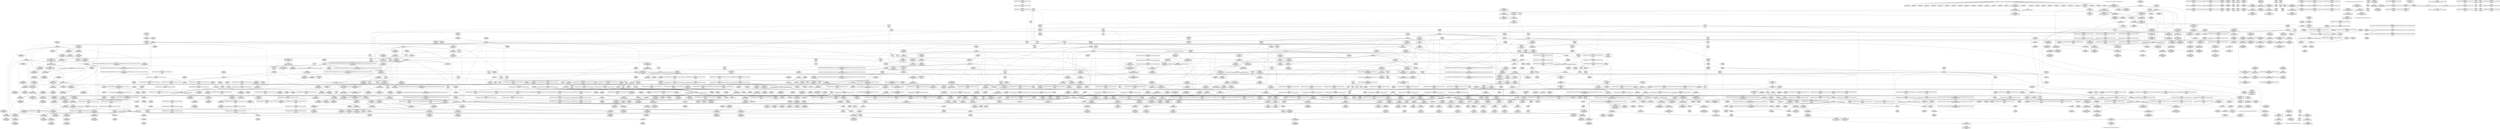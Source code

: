 digraph {
	CE0x5ba08e0 [shape=record,shape=Mrecord,label="{CE0x5ba08e0|i8*_getelementptr_inbounds_(_42_x_i8_,_42_x_i8_*_.str46,_i32_0,_i32_0)|*Constant*|*SummSource*}"]
	CE0x5ba67e0 [shape=record,shape=Mrecord,label="{CE0x5ba67e0|rcu_read_unlock:tmp13|include/linux/rcupdate.h,933|*SummSink*}"]
	CE0x5b608a0 [shape=record,shape=Mrecord,label="{CE0x5b608a0|task_sid:tmp16|security/selinux/hooks.c,208}"]
	CE0x5b71ea0 [shape=record,shape=Mrecord,label="{CE0x5b71ea0|GLOBAL:rcu_read_lock.__warned|Global_var:rcu_read_lock.__warned|*SummSource*}"]
	CE0x5b6d3e0 [shape=record,shape=Mrecord,label="{CE0x5b6d3e0|task_sid:tmp14|security/selinux/hooks.c,208}"]
	CE0x5c41300 [shape=record,shape=Mrecord,label="{CE0x5c41300|__preempt_count_sub:tmp|*SummSink*}"]
	CE0x5b80880 [shape=record,shape=Mrecord,label="{CE0x5b80880|rcu_read_unlock:tmp21|include/linux/rcupdate.h,935}"]
	CE0x5b5f130 [shape=record,shape=Mrecord,label="{CE0x5b5f130|rcu_read_lock:land.lhs.true|*SummSource*}"]
	CE0x5b0b020 [shape=record,shape=Mrecord,label="{CE0x5b0b020|i64*_getelementptr_inbounds_(_2_x_i64_,_2_x_i64_*___llvm_gcov_ctr98,_i64_0,_i64_1)|*Constant*|*SummSource*}"]
	CE0x5b8a2a0 [shape=record,shape=Mrecord,label="{CE0x5b8a2a0|_call_void_mcount()_#3|*SummSink*}"]
	CE0x5b6ee10 [shape=record,shape=Mrecord,label="{CE0x5b6ee10|_call_void_mcount()_#3|*SummSource*}"]
	CE0x5b031d0 [shape=record,shape=Mrecord,label="{CE0x5b031d0|i64*_getelementptr_inbounds_(_6_x_i64_,_6_x_i64_*___llvm_gcov_ctr284,_i64_0,_i64_4)|*Constant*|*SummSource*}"]
	CE0x5b2d310 [shape=record,shape=Mrecord,label="{CE0x5b2d310|current_sid:if.then}"]
	CE0x5b5d510 [shape=record,shape=Mrecord,label="{CE0x5b5d510|i64*_getelementptr_inbounds_(_13_x_i64_,_13_x_i64_*___llvm_gcov_ctr126,_i64_0,_i64_1)|*Constant*}"]
	CE0x5b1f870 [shape=record,shape=Mrecord,label="{CE0x5b1f870|selinux_task_setioprio:tmp1|*SummSource*}"]
	CE0x5b6cdd0 [shape=record,shape=Mrecord,label="{CE0x5b6cdd0|rcu_read_lock:tmp2}"]
	CE0x5b8b0e0 [shape=record,shape=Mrecord,label="{CE0x5b8b0e0|i64_ptrtoint_(i8*_blockaddress(_rcu_lock_acquire,_%__here)_to_i64)|*Constant*}"]
	CE0x5bfbdc0 [shape=record,shape=Mrecord,label="{CE0x5bfbdc0|__preempt_count_add:tmp|*SummSink*}"]
	CE0x5b09e60 [shape=record,shape=Mrecord,label="{CE0x5b09e60|GLOBAL:current_has_perm|*Constant*|*SummSink*}"]
	CE0x5b5d470 [shape=record,shape=Mrecord,label="{CE0x5b5d470|task_sid:tmp1|*SummSource*}"]
	CE0x5b70540 [shape=record,shape=Mrecord,label="{CE0x5b70540|task_sid:tobool|security/selinux/hooks.c,208|*SummSink*}"]
	CE0x5b008b0 [shape=record,shape=Mrecord,label="{CE0x5b008b0|i64_1|*Constant*}"]
	CE0x5b649e0 [shape=record,shape=Mrecord,label="{CE0x5b649e0|i64*_getelementptr_inbounds_(_13_x_i64_,_13_x_i64_*___llvm_gcov_ctr126,_i64_0,_i64_11)|*Constant*|*SummSource*}"]
	CE0x5b6db70 [shape=record,shape=Mrecord,label="{CE0x5b6db70|task_sid:tmp|*SummSource*}"]
	CE0x5b7c090 [shape=record,shape=Mrecord,label="{CE0x5b7c090|i8*_getelementptr_inbounds_(_44_x_i8_,_44_x_i8_*_.str47,_i32_0,_i32_0)|*Constant*|*SummSource*}"]
	CE0x5c011a0 [shape=record,shape=Mrecord,label="{CE0x5c011a0|COLLAPSED:_GCMRE___llvm_gcov_ctr134_internal_global_4_x_i64_zeroinitializer:_elem_0:default:}"]
	CE0x5ba5240 [shape=record,shape=Mrecord,label="{CE0x5ba5240|rcu_read_unlock:land.lhs.true2|*SummSource*}"]
	CE0x5b0cfb0 [shape=record,shape=Mrecord,label="{CE0x5b0cfb0|current_has_perm:call2|security/selinux/hooks.c,1544}"]
	CE0x5bef660 [shape=record,shape=Mrecord,label="{CE0x5bef660|GLOBAL:lock_release|*Constant*|*SummSource*}"]
	CE0x5b4ef90 [shape=record,shape=Mrecord,label="{CE0x5b4ef90|i64*_getelementptr_inbounds_(_4_x_i64_,_4_x_i64_*___llvm_gcov_ctr130,_i64_0,_i64_2)|*Constant*}"]
	CE0x5b9dec0 [shape=record,shape=Mrecord,label="{CE0x5b9dec0|rcu_read_lock:land.lhs.true2|*SummSink*}"]
	CE0x5b2fb60 [shape=record,shape=Mrecord,label="{CE0x5b2fb60|task_sid:tmp2|*SummSource*}"]
	CE0x5b7e150 [shape=record,shape=Mrecord,label="{CE0x5b7e150|i64*_getelementptr_inbounds_(_13_x_i64_,_13_x_i64_*___llvm_gcov_ctr126,_i64_0,_i64_10)|*Constant*}"]
	CE0x5bbf8d0 [shape=record,shape=Mrecord,label="{CE0x5bbf8d0|rcu_read_unlock:land.lhs.true}"]
	CE0x5bb4170 [shape=record,shape=Mrecord,label="{CE0x5bb4170|rcu_read_unlock:tobool1|include/linux/rcupdate.h,933|*SummSource*}"]
	CE0x5b61ad0 [shape=record,shape=Mrecord,label="{CE0x5b61ad0|task_sid:land.lhs.true2|*SummSource*}"]
	CE0x5bee9e0 [shape=record,shape=Mrecord,label="{CE0x5bee9e0|rcu_lock_acquire:tmp|*SummSource*}"]
	CE0x5b2abb0 [shape=record,shape=Mrecord,label="{CE0x5b2abb0|current_sid:if.then|*SummSink*}"]
	CE0x5b0e290 [shape=record,shape=Mrecord,label="{CE0x5b0e290|selinux_task_setioprio:tmp8|security/selinux/hooks.c,3611|*SummSink*}"]
	CE0x5b0f510 [shape=record,shape=Mrecord,label="{CE0x5b0f510|selinux_task_setioprio:tmp5|security/selinux/hooks.c,3608|*SummSink*}"]
	CE0x5b27bc0 [shape=record,shape=Mrecord,label="{CE0x5b27bc0|current_sid:tmp17|security/selinux/hooks.c,218}"]
	CE0x5af82d0 [shape=record,shape=Mrecord,label="{CE0x5af82d0|i64*_getelementptr_inbounds_(_6_x_i64_,_6_x_i64_*___llvm_gcov_ctr284,_i64_0,_i64_5)|*Constant*|*SummSource*}"]
	CE0x5c0aa70 [shape=record,shape=Mrecord,label="{CE0x5c0aa70|i64*_getelementptr_inbounds_(_4_x_i64_,_4_x_i64_*___llvm_gcov_ctr129,_i64_0,_i64_1)|*Constant*}"]
	CE0x5b34ad0 [shape=record,shape=Mrecord,label="{CE0x5b34ad0|VOIDTB_TE:_CE_44,48_}"]
	CE0x5b640c0 [shape=record,shape=Mrecord,label="{CE0x5b640c0|get_current:tmp2|*SummSource*}"]
	CE0x5b1f000 [shape=record,shape=Mrecord,label="{CE0x5b1f000|selinux_task_setioprio:tmp2|security/selinux/hooks.c,3608}"]
	CE0x5ba15b0 [shape=record,shape=Mrecord,label="{CE0x5ba15b0|rcu_read_lock:tmp19|include/linux/rcupdate.h,882}"]
	CE0x5bb0000 [shape=record,shape=Mrecord,label="{CE0x5bb0000|i32_1|*Constant*}"]
	CE0x5b85410 [shape=record,shape=Mrecord,label="{CE0x5b85410|GLOBAL:lock_acquire|*Constant*|*SummSink*}"]
	CE0x5b43e40 [shape=record,shape=Mrecord,label="{CE0x5b43e40|current_sid:cred|security/selinux/hooks.c,218}"]
	CE0x5afd880 [shape=record,shape=Mrecord,label="{CE0x5afd880|selinux_task_setioprio:tmp11|security/selinux/hooks.c,3612|*SummSink*}"]
	CE0x5b62c40 [shape=record,shape=Mrecord,label="{CE0x5b62c40|task_sid:tmp4|*LoadInst*|security/selinux/hooks.c,208|*SummSource*}"]
	CE0x5b0dbe0 [shape=record,shape=Mrecord,label="{CE0x5b0dbe0|selinux_task_setioprio:tmp7|security/selinux/hooks.c,3609}"]
	CE0x5ba2280 [shape=record,shape=Mrecord,label="{CE0x5ba2280|rcu_read_lock:tmp21|include/linux/rcupdate.h,884|*SummSource*}"]
	CE0x5b2bc40 [shape=record,shape=Mrecord,label="{CE0x5b2bc40|task_sid:tobool1|security/selinux/hooks.c,208}"]
	CE0x5b50160 [shape=record,shape=Mrecord,label="{CE0x5b50160|rcu_read_lock:call3|include/linux/rcupdate.h,882|*SummSink*}"]
	CE0x5ba0140 [shape=record,shape=Mrecord,label="{CE0x5ba0140|i32_883|*Constant*|*SummSink*}"]
	CE0x5b02be0 [shape=record,shape=Mrecord,label="{CE0x5b02be0|current_sid:tmp6|security/selinux/hooks.c,218}"]
	CE0x5afdf90 [shape=record,shape=Mrecord,label="{CE0x5afdf90|current_has_perm:bb|*SummSource*}"]
	CE0x5bc0780 [shape=record,shape=Mrecord,label="{CE0x5bc0780|rcu_read_unlock:tobool1|include/linux/rcupdate.h,933|*SummSink*}"]
	CE0x5becef0 [shape=record,shape=Mrecord,label="{CE0x5becef0|__preempt_count_add:tmp2|*SummSource*}"]
	CE0x5b71100 [shape=record,shape=Mrecord,label="{CE0x5b71100|task_sid:call3|security/selinux/hooks.c,208}"]
	CE0x5bea5e0 [shape=record,shape=Mrecord,label="{CE0x5bea5e0|i64*_getelementptr_inbounds_(_4_x_i64_,_4_x_i64_*___llvm_gcov_ctr129,_i64_0,_i64_3)|*Constant*|*SummSink*}"]
	CE0x5b7c140 [shape=record,shape=Mrecord,label="{CE0x5b7c140|i8*_getelementptr_inbounds_(_44_x_i8_,_44_x_i8_*_.str47,_i32_0,_i32_0)|*Constant*|*SummSink*}"]
	CE0x5c2dab0 [shape=record,shape=Mrecord,label="{CE0x5c2dab0|__preempt_count_sub:val|Function::__preempt_count_sub&Arg::val::}"]
	CE0x5bb7f90 [shape=record,shape=Mrecord,label="{CE0x5bb7f90|rcu_read_lock:tmp15|include/linux/rcupdate.h,882}"]
	CE0x5b0d180 [shape=record,shape=Mrecord,label="{CE0x5b0d180|current_has_perm:call2|security/selinux/hooks.c,1544|*SummSource*}"]
	CE0x5c332f0 [shape=record,shape=Mrecord,label="{CE0x5c332f0|__preempt_count_add:tmp1|*SummSink*}"]
	CE0x5c00a90 [shape=record,shape=Mrecord,label="{CE0x5c00a90|__rcu_read_lock:tmp4|include/linux/rcupdate.h,239|*SummSink*}"]
	CE0x5b43590 [shape=record,shape=Mrecord,label="{CE0x5b43590|get_current:entry|*SummSink*}"]
	CE0x5b46090 [shape=record,shape=Mrecord,label="{CE0x5b46090|i32_1|*Constant*|*SummSource*}"]
	CE0x5b72410 [shape=record,shape=Mrecord,label="{CE0x5b72410|task_sid:tmp10|security/selinux/hooks.c,208|*SummSink*}"]
	CE0x5b14480 [shape=record,shape=Mrecord,label="{CE0x5b14480|task_sid:tmp27|security/selinux/hooks.c,208}"]
	CE0x5bf0cb0 [shape=record,shape=Mrecord,label="{CE0x5bf0cb0|rcu_lock_acquire:indirectgoto|*SummSink*}"]
	CE0x5b523c0 [shape=record,shape=Mrecord,label="{CE0x5b523c0|i32_218|*Constant*|*SummSink*}"]
	CE0x5b0e720 [shape=record,shape=Mrecord,label="{CE0x5b0e720|selinux_task_setioprio:tmp9|security/selinux/hooks.c,3611|*SummSink*}"]
	CE0x5ba9fd0 [shape=record,shape=Mrecord,label="{CE0x5ba9fd0|_ret_void,_!dbg_!27719|./arch/x86/include/asm/preempt.h,73|*SummSource*}"]
	CE0x5b8b010 [shape=record,shape=Mrecord,label="{CE0x5b8b010|%struct.lockdep_map*_null|*Constant*|*SummSource*}"]
	CE0x5afe7f0 [shape=record,shape=Mrecord,label="{CE0x5afe7f0|current_sid:do.body|*SummSource*}"]
	CE0x5b2ff70 [shape=record,shape=Mrecord,label="{CE0x5b2ff70|task_sid:tmp27|security/selinux/hooks.c,208|*SummSource*}"]
	CE0x5b70a70 [shape=record,shape=Mrecord,label="{CE0x5b70a70|GLOBAL:rcu_lock_map|Global_var:rcu_lock_map|*SummSink*}"]
	CE0x5b5dbc0 [shape=record,shape=Mrecord,label="{CE0x5b5dbc0|__rcu_read_lock:tmp}"]
	CE0x5ba5bd0 [shape=record,shape=Mrecord,label="{CE0x5ba5bd0|rcu_read_unlock:tmp3|*SummSink*}"]
	CE0x5beace0 [shape=record,shape=Mrecord,label="{CE0x5beace0|__preempt_count_sub:sub|./arch/x86/include/asm/preempt.h,77|*SummSink*}"]
	CE0x5ba8410 [shape=record,shape=Mrecord,label="{CE0x5ba8410|i64*_getelementptr_inbounds_(_4_x_i64_,_4_x_i64_*___llvm_gcov_ctr128,_i64_0,_i64_0)|*Constant*}"]
	CE0x5b243b0 [shape=record,shape=Mrecord,label="{CE0x5b243b0|i64*_getelementptr_inbounds_(_11_x_i64_,_11_x_i64_*___llvm_gcov_ctr125,_i64_0,_i64_6)|*Constant*|*SummSource*}"]
	CE0x5b346e0 [shape=record,shape=Mrecord,label="{CE0x5b346e0|i64*_getelementptr_inbounds_(_2_x_i64_,_2_x_i64_*___llvm_gcov_ctr136,_i64_0,_i64_0)|*Constant*|*SummSink*}"]
	CE0x5b7e690 [shape=record,shape=Mrecord,label="{CE0x5b7e690|task_sid:tmp22|security/selinux/hooks.c,208|*SummSink*}"]
	CE0x5ba0dd0 [shape=record,shape=Mrecord,label="{CE0x5ba0dd0|i64*_getelementptr_inbounds_(_11_x_i64_,_11_x_i64_*___llvm_gcov_ctr127,_i64_0,_i64_9)|*Constant*|*SummSource*}"]
	CE0x5b27730 [shape=record,shape=Mrecord,label="{CE0x5b27730|rcu_read_lock:tmp9|include/linux/rcupdate.h,882|*SummSink*}"]
	CE0x5be8b10 [shape=record,shape=Mrecord,label="{CE0x5be8b10|__preempt_count_add:tmp5|./arch/x86/include/asm/preempt.h,72}"]
	CE0x5b7b8e0 [shape=record,shape=Mrecord,label="{CE0x5b7b8e0|i32_934|*Constant*|*SummSource*}"]
	CE0x5b6ca70 [shape=record,shape=Mrecord,label="{CE0x5b6ca70|i64*_getelementptr_inbounds_(_11_x_i64_,_11_x_i64_*___llvm_gcov_ctr127,_i64_0,_i64_1)|*Constant*|*SummSink*}"]
	CE0x5bfd420 [shape=record,shape=Mrecord,label="{CE0x5bfd420|GLOBAL:__preempt_count_sub|*Constant*|*SummSource*}"]
	CE0x5b909f0 [shape=record,shape=Mrecord,label="{CE0x5b909f0|_ret_void,_!dbg_!27735|include/linux/rcupdate.h,938|*SummSink*}"]
	CE0x5bac530 [shape=record,shape=Mrecord,label="{CE0x5bac530|i64*_getelementptr_inbounds_(_11_x_i64_,_11_x_i64_*___llvm_gcov_ctr132,_i64_0,_i64_0)|*Constant*}"]
	CE0x5b74de0 [shape=record,shape=Mrecord,label="{CE0x5b74de0|task_sid:tmp6|security/selinux/hooks.c,208}"]
	CE0x5c09770 [shape=record,shape=Mrecord,label="{CE0x5c09770|i8*_undef|*Constant*}"]
	CE0x5b30cc0 [shape=record,shape=Mrecord,label="{CE0x5b30cc0|cred_sid:entry}"]
	CE0x5baf7e0 [shape=record,shape=Mrecord,label="{CE0x5baf7e0|__rcu_read_lock:tmp2|*SummSource*}"]
	CE0x5b20f60 [shape=record,shape=Mrecord,label="{CE0x5b20f60|current_sid:bb|*SummSource*}"]
	CE0x5b86890 [shape=record,shape=Mrecord,label="{CE0x5b86890|i64*_getelementptr_inbounds_(_4_x_i64_,_4_x_i64_*___llvm_gcov_ctr128,_i64_0,_i64_0)|*Constant*|*SummSink*}"]
	CE0x5b2ee80 [shape=record,shape=Mrecord,label="{CE0x5b2ee80|_ret_i32_%tmp6,_!dbg_!27716|security/selinux/hooks.c,197|*SummSink*}"]
	CE0x5b97ec0 [shape=record,shape=Mrecord,label="{CE0x5b97ec0|__preempt_count_sub:tmp1|*SummSource*}"]
	CE0x5b8a230 [shape=record,shape=Mrecord,label="{CE0x5b8a230|_call_void_mcount()_#3|*SummSource*}"]
	CE0x5b161d0 [shape=record,shape=Mrecord,label="{CE0x5b161d0|current_sid:tmp16|security/selinux/hooks.c,218|*SummSink*}"]
	CE0x5b27660 [shape=record,shape=Mrecord,label="{CE0x5b27660|rcu_read_lock:tmp9|include/linux/rcupdate.h,882|*SummSource*}"]
	CE0x5bc3130 [shape=record,shape=Mrecord,label="{CE0x5bc3130|rcu_read_unlock:tmp17|include/linux/rcupdate.h,933|*SummSink*}"]
	CE0x5b49200 [shape=record,shape=Mrecord,label="{CE0x5b49200|i64*_getelementptr_inbounds_(_11_x_i64_,_11_x_i64_*___llvm_gcov_ctr125,_i64_0,_i64_1)|*Constant*}"]
	CE0x5b72df0 [shape=record,shape=Mrecord,label="{CE0x5b72df0|_call_void_mcount()_#3}"]
	CE0x5b23800 [shape=record,shape=Mrecord,label="{CE0x5b23800|selinux_task_setioprio:ioprio|Function::selinux_task_setioprio&Arg::ioprio::|*SummSource*}"]
	CE0x5b7dc30 [shape=record,shape=Mrecord,label="{CE0x5b7dc30|task_sid:tmp22|security/selinux/hooks.c,208}"]
	CE0x5bb45b0 [shape=record,shape=Mrecord,label="{CE0x5bb45b0|i64*_getelementptr_inbounds_(_4_x_i64_,_4_x_i64_*___llvm_gcov_ctr130,_i64_0,_i64_1)|*Constant*|*SummSink*}"]
	CE0x5bb1920 [shape=record,shape=Mrecord,label="{CE0x5bb1920|rcu_read_unlock:tmp11|include/linux/rcupdate.h,933|*SummSink*}"]
	CE0x5b2a790 [shape=record,shape=Mrecord,label="{CE0x5b2a790|avc_has_perm:auditdata|Function::avc_has_perm&Arg::auditdata::|*SummSource*}"]
	CE0x5c0a8f0 [shape=record,shape=Mrecord,label="{CE0x5c0a8f0|__rcu_read_unlock:do.end|*SummSource*}"]
	CE0x5b34950 [shape=record,shape=Mrecord,label="{CE0x5b34950|VOIDTB_TE:_CE_32,36_}"]
	CE0x5b421e0 [shape=record,shape=Mrecord,label="{CE0x5b421e0|current_sid:tmp20|security/selinux/hooks.c,218}"]
	CE0x5b5da70 [shape=record,shape=Mrecord,label="{CE0x5b5da70|get_current:tmp|*SummSink*}"]
	CE0x5b348a0 [shape=record,shape=Mrecord,label="{CE0x5b348a0|current_has_perm:tmp}"]
	CE0x5c30f90 [shape=record,shape=Mrecord,label="{CE0x5c30f90|i64*_getelementptr_inbounds_(_4_x_i64_,_4_x_i64_*___llvm_gcov_ctr135,_i64_0,_i64_1)|*Constant*|*SummSink*}"]
	CE0x5b7bb60 [shape=record,shape=Mrecord,label="{CE0x5b7bb60|i32_934|*Constant*|*SummSink*}"]
	CE0x5c0a5f0 [shape=record,shape=Mrecord,label="{CE0x5c0a5f0|i64*_getelementptr_inbounds_(_4_x_i64_,_4_x_i64_*___llvm_gcov_ctr129,_i64_0,_i64_2)|*Constant*|*SummSource*}"]
	CE0x5bb24c0 [shape=record,shape=Mrecord,label="{CE0x5bb24c0|rcu_read_unlock:tmp7|include/linux/rcupdate.h,933}"]
	CE0x5bfcce0 [shape=record,shape=Mrecord,label="{CE0x5bfcce0|__preempt_count_add:tmp3|*SummSink*}"]
	CE0x5af7480 [shape=record,shape=Mrecord,label="{CE0x5af7480|_ret_i32_%call2,_!dbg_!27718|security/selinux/hooks.c,1544}"]
	CE0x5b2ed20 [shape=record,shape=Mrecord,label="{CE0x5b2ed20|_ret_i32_%tmp6,_!dbg_!27716|security/selinux/hooks.c,197|*SummSource*}"]
	CE0x5b6db00 [shape=record,shape=Mrecord,label="{CE0x5b6db00|COLLAPSED:_GCMRE___llvm_gcov_ctr126_internal_global_13_x_i64_zeroinitializer:_elem_0:default:}"]
	CE0x5afa440 [shape=record,shape=Mrecord,label="{CE0x5afa440|selinux_task_setioprio:call1|security/selinux/hooks.c,3611|*SummSink*}"]
	CE0x5c02a50 [shape=record,shape=Mrecord,label="{CE0x5c02a50|i64*_getelementptr_inbounds_(_4_x_i64_,_4_x_i64_*___llvm_gcov_ctr135,_i64_0,_i64_3)|*Constant*|*SummSource*}"]
	CE0x5b00820 [shape=record,shape=Mrecord,label="{CE0x5b00820|current_sid:tmp|*SummSink*}"]
	CE0x5b49e50 [shape=record,shape=Mrecord,label="{CE0x5b49e50|current_sid:tobool|security/selinux/hooks.c,218}"]
	CE0x5b2dce0 [shape=record,shape=Mrecord,label="{CE0x5b2dce0|current_sid:tmp11|security/selinux/hooks.c,218|*SummSink*}"]
	CE0x5b51db0 [shape=record,shape=Mrecord,label="{CE0x5b51db0|i8*_getelementptr_inbounds_(_25_x_i8_,_25_x_i8_*_.str3,_i32_0,_i32_0)|*Constant*|*SummSource*}"]
	CE0x5bba510 [shape=record,shape=Mrecord,label="{CE0x5bba510|_call_void_asm_sideeffect_,_memory_,_dirflag_,_fpsr_,_flags_()_#3,_!dbg_!27714,_!srcloc_!27715|include/linux/rcupdate.h,239|*SummSource*}"]
	CE0x5c0acf0 [shape=record,shape=Mrecord,label="{CE0x5c0acf0|i64_1|*Constant*}"]
	CE0x5b5ecd0 [shape=record,shape=Mrecord,label="{CE0x5b5ecd0|task_sid:if.end|*SummSink*}"]
	CE0x5b349c0 [shape=record,shape=Mrecord,label="{CE0x5b349c0|VOIDTB_TE:_CE_36,40_}"]
	CE0x5b50b60 [shape=record,shape=Mrecord,label="{CE0x5b50b60|rcu_read_lock:tmp13|include/linux/rcupdate.h,882|*SummSink*}"]
	CE0x5be9e20 [shape=record,shape=Mrecord,label="{CE0x5be9e20|_call_void_lock_acquire(%struct.lockdep_map*_%map,_i32_0,_i32_0,_i32_2,_i32_0,_%struct.lockdep_map*_null,_i64_ptrtoint_(i8*_blockaddress(_rcu_lock_acquire,_%__here)_to_i64))_#10,_!dbg_!27716|include/linux/rcupdate.h,418|*SummSink*}"]
	CE0x5c0a040 [shape=record,shape=Mrecord,label="{CE0x5c0a040|__rcu_read_unlock:do.end}"]
	CE0x5b02830 [shape=record,shape=Mrecord,label="{CE0x5b02830|GLOBAL:__llvm_gcov_ctr125|Global_var:__llvm_gcov_ctr125|*SummSource*}"]
	CE0x5b34090 [shape=record,shape=Mrecord,label="{CE0x5b34090|current_sid:tmp6|security/selinux/hooks.c,218|*SummSink*}"]
	CE0x5c0a960 [shape=record,shape=Mrecord,label="{CE0x5c0a960|__rcu_read_unlock:do.end|*SummSink*}"]
	CE0x5bc0b70 [shape=record,shape=Mrecord,label="{CE0x5bc0b70|rcu_lock_acquire:tmp1|*SummSink*}"]
	CE0x5b0d380 [shape=record,shape=Mrecord,label="{CE0x5b0d380|i32_(i32,_i32,_i16,_i32,_%struct.common_audit_data*)*_bitcast_(i32_(i32,_i32,_i16,_i32,_%struct.common_audit_data.495*)*_avc_has_perm_to_i32_(i32,_i32,_i16,_i32,_%struct.common_audit_data*)*)|*Constant*|*SummSink*}"]
	CE0x5bbda40 [shape=record,shape=Mrecord,label="{CE0x5bbda40|i64*_getelementptr_inbounds_(_4_x_i64_,_4_x_i64_*___llvm_gcov_ctr128,_i64_0,_i64_2)|*Constant*}"]
	CE0x5b25900 [shape=record,shape=Mrecord,label="{CE0x5b25900|current_has_perm:call|security/selinux/hooks.c,1542}"]
	CE0x5b24d60 [shape=record,shape=Mrecord,label="{CE0x5b24d60|task_sid:tobool4|security/selinux/hooks.c,208|*SummSource*}"]
	CE0x5b7e5b0 [shape=record,shape=Mrecord,label="{CE0x5b7e5b0|i64*_getelementptr_inbounds_(_13_x_i64_,_13_x_i64_*___llvm_gcov_ctr126,_i64_0,_i64_10)|*Constant*|*SummSink*}"]
	CE0x5b20170 [shape=record,shape=Mrecord,label="{CE0x5b20170|VOIDTB_TE:_CE_56,64_}"]
	CE0x5b0c040 [shape=record,shape=Mrecord,label="{CE0x5b0c040|selinux_task_setioprio:bb|*SummSink*}"]
	CE0x5b981c0 [shape=record,shape=Mrecord,label="{CE0x5b981c0|__preempt_count_add:tmp2|*SummSink*}"]
	CE0x5b7d720 [shape=record,shape=Mrecord,label="{CE0x5b7d720|task_sid:tmp20|security/selinux/hooks.c,208}"]
	CE0x5bc0b00 [shape=record,shape=Mrecord,label="{CE0x5bc0b00|rcu_lock_acquire:tmp1|*SummSource*}"]
	CE0x5b5dc90 [shape=record,shape=Mrecord,label="{CE0x5b5dc90|GLOBAL:rcu_read_lock|*Constant*|*SummSink*}"]
	CE0x5b6e6e0 [shape=record,shape=Mrecord,label="{CE0x5b6e6e0|i64*_getelementptr_inbounds_(_2_x_i64_,_2_x_i64_*___llvm_gcov_ctr131,_i64_0,_i64_1)|*Constant*|*SummSink*}"]
	CE0x5bb3470 [shape=record,shape=Mrecord,label="{CE0x5bb3470|rcu_lock_acquire:tmp5|include/linux/rcupdate.h,418}"]
	CE0x5bff700 [shape=record,shape=Mrecord,label="{CE0x5bff700|i8*_undef|*Constant*|*SummSink*}"]
	CE0x5b0b770 [shape=record,shape=Mrecord,label="{CE0x5b0b770|i64_1|*Constant*|*SummSource*}"]
	CE0x5b1c6c0 [shape=record,shape=Mrecord,label="{CE0x5b1c6c0|i64*_getelementptr_inbounds_(_6_x_i64_,_6_x_i64_*___llvm_gcov_ctr284,_i64_0,_i64_3)|*Constant*}"]
	CE0x5b697a0 [shape=record,shape=Mrecord,label="{CE0x5b697a0|rcu_lock_release:tmp5|include/linux/rcupdate.h,423|*SummSink*}"]
	CE0x5bffe50 [shape=record,shape=Mrecord,label="{CE0x5bffe50|i64*_getelementptr_inbounds_(_4_x_i64_,_4_x_i64_*___llvm_gcov_ctr134,_i64_0,_i64_3)|*Constant*|*SummSource*}"]
	CE0x5bc3050 [shape=record,shape=Mrecord,label="{CE0x5bc3050|rcu_read_unlock:tmp17|include/linux/rcupdate.h,933}"]
	CE0x5b1ab60 [shape=record,shape=Mrecord,label="{CE0x5b1ab60|COLLAPSED:_GCMRE___llvm_gcov_ctr284_internal_global_6_x_i64_zeroinitializer:_elem_0:default:}"]
	CE0x5b51250 [shape=record,shape=Mrecord,label="{CE0x5b51250|rcu_read_lock:do.body|*SummSource*}"]
	CE0x5b78470 [shape=record,shape=Mrecord,label="{CE0x5b78470|rcu_read_lock:tmp2|*SummSink*}"]
	CE0x5be9580 [shape=record,shape=Mrecord,label="{CE0x5be9580|rcu_lock_acquire:tmp4|include/linux/rcupdate.h,418|*SummSource*}"]
	CE0x5b625a0 [shape=record,shape=Mrecord,label="{CE0x5b625a0|i64_1|*Constant*}"]
	CE0x5b4b0d0 [shape=record,shape=Mrecord,label="{CE0x5b4b0d0|i64_5|*Constant*|*SummSink*}"]
	CE0x5b13cc0 [shape=record,shape=Mrecord,label="{CE0x5b13cc0|__preempt_count_sub:tmp5|./arch/x86/include/asm/preempt.h,77|*SummSink*}"]
	CE0x5b903c0 [shape=record,shape=Mrecord,label="{CE0x5b903c0|rcu_read_unlock:entry|*SummSink*}"]
	CE0x5ba2580 [shape=record,shape=Mrecord,label="{CE0x5ba2580|i64*_getelementptr_inbounds_(_11_x_i64_,_11_x_i64_*___llvm_gcov_ctr127,_i64_0,_i64_10)|*Constant*|*SummSink*}"]
	CE0x5b26d40 [shape=record,shape=Mrecord,label="{CE0x5b26d40|rcu_read_lock:tobool1|include/linux/rcupdate.h,882|*SummSource*}"]
	CE0x5b2cb60 [shape=record,shape=Mrecord,label="{CE0x5b2cb60|i64*_getelementptr_inbounds_(_11_x_i64_,_11_x_i64_*___llvm_gcov_ctr125,_i64_0,_i64_1)|*Constant*|*SummSource*}"]
	CE0x5bafef0 [shape=record,shape=Mrecord,label="{CE0x5bafef0|__preempt_count_add:entry|*SummSink*}"]
	CE0x5b83650 [shape=record,shape=Mrecord,label="{CE0x5b83650|_call_void___rcu_read_unlock()_#10,_!dbg_!27734|include/linux/rcupdate.h,937|*SummSink*}"]
	CE0x5b1ff20 [shape=record,shape=Mrecord,label="{CE0x5b1ff20|selinux_task_setioprio:entry}"]
	CE0x5bbb000 [shape=record,shape=Mrecord,label="{CE0x5bbb000|rcu_read_unlock:call3|include/linux/rcupdate.h,933}"]
	CE0x5b834b0 [shape=record,shape=Mrecord,label="{CE0x5b834b0|_call_void___rcu_read_unlock()_#10,_!dbg_!27734|include/linux/rcupdate.h,937}"]
	CE0x5b33300 [shape=record,shape=Mrecord,label="{CE0x5b33300|i8*_getelementptr_inbounds_(_41_x_i8_,_41_x_i8_*_.str44,_i32_0,_i32_0)|*Constant*}"]
	CE0x5b31f60 [shape=record,shape=Mrecord,label="{CE0x5b31f60|i64_0|*Constant*}"]
	CE0x5baca10 [shape=record,shape=Mrecord,label="{CE0x5baca10|i64*_getelementptr_inbounds_(_4_x_i64_,_4_x_i64_*___llvm_gcov_ctr133,_i64_0,_i64_0)|*Constant*|*SummSource*}"]
	CE0x5af71d0 [shape=record,shape=Mrecord,label="{CE0x5af71d0|current_sid:tmp3|*SummSink*}"]
	CE0x5c2eac0 [shape=record,shape=Mrecord,label="{CE0x5c2eac0|__rcu_read_unlock:tmp7|include/linux/rcupdate.h,245}"]
	CE0x5bb10d0 [shape=record,shape=Mrecord,label="{CE0x5bb10d0|i64*_getelementptr_inbounds_(_4_x_i64_,_4_x_i64_*___llvm_gcov_ctr130,_i64_0,_i64_3)|*Constant*|*SummSink*}"]
	CE0x5bfec10 [shape=record,shape=Mrecord,label="{CE0x5bfec10|i8*_undef|*Constant*}"]
	CE0x5b47cc0 [shape=record,shape=Mrecord,label="{CE0x5b47cc0|task_sid:if.end}"]
	CE0x5b43c40 [shape=record,shape=Mrecord,label="{CE0x5b43c40|i32_78|*Constant*}"]
	CE0x5b29430 [shape=record,shape=Mrecord,label="{CE0x5b29430|i16_2|*Constant*}"]
	CE0x5b320d0 [shape=record,shape=Mrecord,label="{CE0x5b320d0|current_sid:tmp4|security/selinux/hooks.c,218|*SummSource*}"]
	CE0x5baedc0 [shape=record,shape=Mrecord,label="{CE0x5baedc0|rcu_read_unlock:tmp10|include/linux/rcupdate.h,933}"]
	CE0x5b9aea0 [shape=record,shape=Mrecord,label="{CE0x5b9aea0|get_current:tmp4|./arch/x86/include/asm/current.h,14|*SummSink*}"]
	CE0x5b8c840 [shape=record,shape=Mrecord,label="{CE0x5b8c840|rcu_lock_release:indirectgoto|*SummSink*}"]
	CE0x5b4aa60 [shape=record,shape=Mrecord,label="{CE0x5b4aa60|current_sid:tobool1|security/selinux/hooks.c,218|*SummSource*}"]
	CE0x5b4dc20 [shape=record,shape=Mrecord,label="{CE0x5b4dc20|rcu_read_unlock:tmp7|include/linux/rcupdate.h,933|*SummSource*}"]
	CE0x5b9ac20 [shape=record,shape=Mrecord,label="{CE0x5b9ac20|_call_void_mcount()_#3|*SummSource*}"]
	CE0x5b299d0 [shape=record,shape=Mrecord,label="{CE0x5b299d0|avc_has_perm:tclass|Function::avc_has_perm&Arg::tclass::}"]
	CE0x5c021c0 [shape=record,shape=Mrecord,label="{CE0x5c021c0|__rcu_read_lock:tmp3|*SummSource*}"]
	CE0x5b80710 [shape=record,shape=Mrecord,label="{CE0x5b80710|rcu_read_unlock:tmp20|include/linux/rcupdate.h,933|*SummSink*}"]
	CE0x5b9b510 [shape=record,shape=Mrecord,label="{CE0x5b9b510|get_current:tmp|*SummSource*}"]
	CE0x5b984f0 [shape=record,shape=Mrecord,label="{CE0x5b984f0|__preempt_count_add:tmp4|./arch/x86/include/asm/preempt.h,72}"]
	CE0x5b23a20 [shape=record,shape=Mrecord,label="{CE0x5b23a20|current_has_perm:tmp2|*SummSink*}"]
	CE0x5bf18e0 [shape=record,shape=Mrecord,label="{CE0x5bf18e0|_call_void___preempt_count_sub(i32_1)_#10,_!dbg_!27715|include/linux/rcupdate.h,244}"]
	CE0x5b307f0 [shape=record,shape=Mrecord,label="{CE0x5b307f0|GLOBAL:cred_sid|*Constant*|*SummSource*}"]
	CE0x5c2dff0 [shape=record,shape=Mrecord,label="{CE0x5c2dff0|_ret_void,_!dbg_!27720|./arch/x86/include/asm/preempt.h,78|*SummSink*}"]
	CE0x5b02ad0 [shape=record,shape=Mrecord,label="{CE0x5b02ad0|current_sid:tmp5|security/selinux/hooks.c,218|*SummSource*}"]
	CE0x5beae80 [shape=record,shape=Mrecord,label="{CE0x5beae80|__rcu_read_unlock:tmp3}"]
	CE0x5bbf400 [shape=record,shape=Mrecord,label="{CE0x5bbf400|GLOBAL:__preempt_count_add|*Constant*|*SummSource*}"]
	CE0x5b50a90 [shape=record,shape=Mrecord,label="{CE0x5b50a90|rcu_read_lock:tmp13|include/linux/rcupdate.h,882|*SummSource*}"]
	CE0x5b69b10 [shape=record,shape=Mrecord,label="{CE0x5b69b10|_call_void_lock_release(%struct.lockdep_map*_%map,_i32_1,_i64_ptrtoint_(i8*_blockaddress(_rcu_lock_release,_%__here)_to_i64))_#10,_!dbg_!27716|include/linux/rcupdate.h,423}"]
	CE0x5c09ba0 [shape=record,shape=Mrecord,label="{CE0x5c09ba0|__rcu_read_unlock:do.body|*SummSink*}"]
	CE0x5af6f50 [shape=record,shape=Mrecord,label="{CE0x5af6f50|current_sid:tmp3}"]
	CE0x5b0c930 [shape=record,shape=Mrecord,label="{CE0x5b0c930|current_sid:tmp19|security/selinux/hooks.c,218}"]
	CE0x5bb4f40 [shape=record,shape=Mrecord,label="{CE0x5bb4f40|%struct.task_struct*_(%struct.task_struct**)*_asm_movq_%gs:$_1:P_,$0_,_r,im,_dirflag_,_fpsr_,_flags_|*SummSink*}"]
	CE0x5b9e890 [shape=record,shape=Mrecord,label="{CE0x5b9e890|i8_1|*Constant*}"]
	CE0x5baa040 [shape=record,shape=Mrecord,label="{CE0x5baa040|_ret_void,_!dbg_!27719|./arch/x86/include/asm/preempt.h,73|*SummSink*}"]
	CE0x5ba9630 [shape=record,shape=Mrecord,label="{CE0x5ba9630|_call_void_asm_sideeffect_,_memory_,_dirflag_,_fpsr_,_flags_()_#3,_!dbg_!27714,_!srcloc_!27715|include/linux/rcupdate.h,239|*SummSink*}"]
	CE0x5b79680 [shape=record,shape=Mrecord,label="{CE0x5b79680|__rcu_read_lock:entry|*SummSink*}"]
	CE0x5c2d6e0 [shape=record,shape=Mrecord,label="{CE0x5c2d6e0|__preempt_count_add:tmp7|./arch/x86/include/asm/preempt.h,73|*SummSource*}"]
	CE0x5b1cbc0 [shape=record,shape=Mrecord,label="{CE0x5b1cbc0|i64_2|*Constant*}"]
	CE0x5b7f2c0 [shape=record,shape=Mrecord,label="{CE0x5b7f2c0|task_sid:tmp18|security/selinux/hooks.c,208|*SummSource*}"]
	CE0x5bb2c50 [shape=record,shape=Mrecord,label="{CE0x5bb2c50|rcu_read_unlock:if.end|*SummSink*}"]
	CE0x5b24c80 [shape=record,shape=Mrecord,label="{CE0x5b24c80|task_sid:call3|security/selinux/hooks.c,208|*SummSink*}"]
	CE0x5bab750 [shape=record,shape=Mrecord,label="{CE0x5bab750|rcu_lock_acquire:tmp2|*SummSource*}"]
	CE0x5b83520 [shape=record,shape=Mrecord,label="{CE0x5b83520|_call_void___rcu_read_unlock()_#10,_!dbg_!27734|include/linux/rcupdate.h,937|*SummSource*}"]
	CE0x5be8ca0 [shape=record,shape=Mrecord,label="{CE0x5be8ca0|__preempt_count_add:tmp5|./arch/x86/include/asm/preempt.h,72|*SummSource*}"]
	CE0x5b90e00 [shape=record,shape=Mrecord,label="{CE0x5b90e00|i64*_getelementptr_inbounds_(_2_x_i64_,_2_x_i64_*___llvm_gcov_ctr98,_i64_0,_i64_0)|*Constant*|*SummSource*}"]
	CE0x5b72020 [shape=record,shape=Mrecord,label="{CE0x5b72020|GLOBAL:rcu_read_lock.__warned|Global_var:rcu_read_lock.__warned|*SummSink*}"]
	CE0x5bfc620 [shape=record,shape=Mrecord,label="{CE0x5bfc620|_call_void_mcount()_#3}"]
	CE0x5b240f0 [shape=record,shape=Mrecord,label="{CE0x5b240f0|_call_void_mcount()_#3}"]
	CE0x5b9ff50 [shape=record,shape=Mrecord,label="{CE0x5b9ff50|i32_883|*Constant*}"]
	CE0x5b269d0 [shape=record,shape=Mrecord,label="{CE0x5b269d0|i64*_getelementptr_inbounds_(_11_x_i64_,_11_x_i64_*___llvm_gcov_ctr125,_i64_0,_i64_9)|*Constant*|*SummSource*}"]
	CE0x6e94730 [shape=record,shape=Mrecord,label="{CE0x6e94730|i64*_getelementptr_inbounds_(_6_x_i64_,_6_x_i64_*___llvm_gcov_ctr284,_i64_0,_i64_0)|*Constant*|*SummSource*}"]
	CE0x5b76840 [shape=record,shape=Mrecord,label="{CE0x5b76840|rcu_read_lock:do.end|*SummSink*}"]
	CE0x5b77e80 [shape=record,shape=Mrecord,label="{CE0x5b77e80|rcu_read_unlock:if.then}"]
	CE0x5bac900 [shape=record,shape=Mrecord,label="{CE0x5bac900|i64*_getelementptr_inbounds_(_4_x_i64_,_4_x_i64_*___llvm_gcov_ctr133,_i64_0,_i64_0)|*Constant*}"]
	CE0x5c09670 [shape=record,shape=Mrecord,label="{CE0x5c09670|rcu_lock_release:tmp7|*SummSink*}"]
	CE0x5ba1690 [shape=record,shape=Mrecord,label="{CE0x5ba1690|rcu_read_lock:tmp19|include/linux/rcupdate.h,882|*SummSink*}"]
	CE0x5bb1a90 [shape=record,shape=Mrecord,label="{CE0x5bb1a90|rcu_read_unlock:tmp12|include/linux/rcupdate.h,933}"]
	CE0x5b6e3b0 [shape=record,shape=Mrecord,label="{CE0x5b6e3b0|task_sid:tmp4|*LoadInst*|security/selinux/hooks.c,208}"]
	CE0x5b9baa0 [shape=record,shape=Mrecord,label="{CE0x5b9baa0|GLOBAL:__llvm_gcov_ctr127|Global_var:__llvm_gcov_ctr127|*SummSink*}"]
	CE0x5b2af90 [shape=record,shape=Mrecord,label="{CE0x5b2af90|GLOBAL:current_sid.__warned|Global_var:current_sid.__warned}"]
	CE0x5b97a00 [shape=record,shape=Mrecord,label="{CE0x5b97a00|i64*_getelementptr_inbounds_(_4_x_i64_,_4_x_i64_*___llvm_gcov_ctr135,_i64_0,_i64_1)|*Constant*}"]
	CE0x5b06ec0 [shape=record,shape=Mrecord,label="{CE0x5b06ec0|current_sid:land.lhs.true|*SummSource*}"]
	CE0x5bb06f0 [shape=record,shape=Mrecord,label="{CE0x5bb06f0|__rcu_read_unlock:tmp2|*SummSink*}"]
	CE0x5ba7fd0 [shape=record,shape=Mrecord,label="{CE0x5ba7fd0|_call_void_mcount()_#3}"]
	CE0x5b44eb0 [shape=record,shape=Mrecord,label="{CE0x5b44eb0|current_sid:security|security/selinux/hooks.c,218|*SummSource*}"]
	CE0x5b4a390 [shape=record,shape=Mrecord,label="{CE0x5b4a390|__rcu_read_lock:entry}"]
	CE0x5b18fd0 [shape=record,shape=Mrecord,label="{CE0x5b18fd0|GLOBAL:cap_task_setioprio|*Constant*|*SummSource*}"]
	CE0x5bfe900 [shape=record,shape=Mrecord,label="{CE0x5bfe900|rcu_lock_acquire:tmp7}"]
	CE0x5b70040 [shape=record,shape=Mrecord,label="{CE0x5b70040|cred_sid:tmp2|*SummSink*}"]
	CE0x5bafb00 [shape=record,shape=Mrecord,label="{CE0x5bafb00|rcu_read_unlock:bb}"]
	CE0x5b75c10 [shape=record,shape=Mrecord,label="{CE0x5b75c10|GLOBAL:rcu_lock_acquire|*Constant*|*SummSource*}"]
	CE0x5b2e230 [shape=record,shape=Mrecord,label="{CE0x5b2e230|i64*_getelementptr_inbounds_(_11_x_i64_,_11_x_i64_*___llvm_gcov_ctr125,_i64_0,_i64_6)|*Constant*}"]
	CE0x5b1f140 [shape=record,shape=Mrecord,label="{CE0x5b1f140|selinux_task_setioprio:tmp2|security/selinux/hooks.c,3608|*SummSink*}"]
	CE0x5b4c820 [shape=record,shape=Mrecord,label="{CE0x5b4c820|GLOBAL:task_sid.__warned|Global_var:task_sid.__warned|*SummSink*}"]
	CE0x5ba0950 [shape=record,shape=Mrecord,label="{CE0x5ba0950|i8*_getelementptr_inbounds_(_42_x_i8_,_42_x_i8_*_.str46,_i32_0,_i32_0)|*Constant*|*SummSink*}"]
	CE0x5b30c50 [shape=record,shape=Mrecord,label="{CE0x5b30c50|GLOBAL:cred_sid|*Constant*|*SummSink*}"]
	CE0x5ba19f0 [shape=record,shape=Mrecord,label="{CE0x5ba19f0|rcu_read_lock:tmp20|include/linux/rcupdate.h,882|*SummSource*}"]
	CE0x5b77900 [shape=record,shape=Mrecord,label="{CE0x5b77900|task_sid:tmp6|security/selinux/hooks.c,208|*SummSource*}"]
	CE0x5b5ed40 [shape=record,shape=Mrecord,label="{CE0x5b5ed40|task_sid:bb}"]
	CE0x5b18ce0 [shape=record,shape=Mrecord,label="{CE0x5b18ce0|i64*_getelementptr_inbounds_(_11_x_i64_,_11_x_i64_*___llvm_gcov_ctr125,_i64_0,_i64_0)|*Constant*|*SummSource*}"]
	CE0x5bbf560 [shape=record,shape=Mrecord,label="{CE0x5bbf560|__preempt_count_add:entry|*SummSource*}"]
	CE0x5b62f50 [shape=record,shape=Mrecord,label="{CE0x5b62f50|rcu_read_lock:tmp1|*SummSource*}"]
	CE0x5b79610 [shape=record,shape=Mrecord,label="{CE0x5b79610|__rcu_read_lock:entry|*SummSource*}"]
	CE0x5b44f20 [shape=record,shape=Mrecord,label="{CE0x5b44f20|current_sid:security|security/selinux/hooks.c,218|*SummSink*}"]
	CE0x5b69b80 [shape=record,shape=Mrecord,label="{CE0x5b69b80|_call_void_lock_release(%struct.lockdep_map*_%map,_i32_1,_i64_ptrtoint_(i8*_blockaddress(_rcu_lock_release,_%__here)_to_i64))_#10,_!dbg_!27716|include/linux/rcupdate.h,423|*SummSource*}"]
	CE0x5b9d5b0 [shape=record,shape=Mrecord,label="{CE0x5b9d5b0|128:_i8*,_:_CRE_128,136_|*MultipleSource*|Function::cred_sid&Arg::cred::|*LoadInst*|security/selinux/hooks.c,208|security/selinux/hooks.c,196}"]
	CE0x5b6c6d0 [shape=record,shape=Mrecord,label="{CE0x5b6c6d0|task_sid:tmp|*SummSink*}"]
	CE0x5b02580 [shape=record,shape=Mrecord,label="{CE0x5b02580|i64*_getelementptr_inbounds_(_2_x_i64_,_2_x_i64_*___llvm_gcov_ctr136,_i64_0,_i64_1)|*Constant*}"]
	CE0x5b2b3a0 [shape=record,shape=Mrecord,label="{CE0x5b2b3a0|GLOBAL:current_sid.__warned|Global_var:current_sid.__warned|*SummSink*}"]
	CE0x5b827c0 [shape=record,shape=Mrecord,label="{CE0x5b827c0|GLOBAL:rcu_lock_release|*Constant*|*SummSource*}"]
	CE0x5baef30 [shape=record,shape=Mrecord,label="{CE0x5baef30|rcu_read_unlock:tmp10|include/linux/rcupdate.h,933|*SummSource*}"]
	CE0x5b1c300 [shape=record,shape=Mrecord,label="{CE0x5b1c300|GLOBAL:__llvm_gcov_ctr284|Global_var:__llvm_gcov_ctr284}"]
	CE0x5be9cf0 [shape=record,shape=Mrecord,label="{CE0x5be9cf0|_call_void_lock_acquire(%struct.lockdep_map*_%map,_i32_0,_i32_0,_i32_2,_i32_0,_%struct.lockdep_map*_null,_i64_ptrtoint_(i8*_blockaddress(_rcu_lock_acquire,_%__here)_to_i64))_#10,_!dbg_!27716|include/linux/rcupdate.h,418|*SummSource*}"]
	CE0x5b33f10 [shape=record,shape=Mrecord,label="{CE0x5b33f10|current_sid:tmp6|security/selinux/hooks.c,218|*SummSource*}"]
	CE0x5b9b3a0 [shape=record,shape=Mrecord,label="{CE0x5b9b3a0|_call_void_mcount()_#3}"]
	CE0x5b24b10 [shape=record,shape=Mrecord,label="{CE0x5b24b10|current_sid:tmp13|security/selinux/hooks.c,218|*SummSink*}"]
	CE0x5bb49c0 [shape=record,shape=Mrecord,label="{CE0x5bb49c0|rcu_read_lock:tmp5|include/linux/rcupdate.h,882}"]
	CE0x5b69500 [shape=record,shape=Mrecord,label="{CE0x5b69500|rcu_lock_release:tmp5|include/linux/rcupdate.h,423}"]
	"CONST[source:0(mediator),value:0(static)][purpose:{operation}][SrcIdx:2]"
	CE0x5bb0170 [shape=record,shape=Mrecord,label="{CE0x5bb0170|rcu_read_unlock:tobool|include/linux/rcupdate.h,933|*SummSource*}"]
	CE0x5b85960 [shape=record,shape=Mrecord,label="{CE0x5b85960|i64*_getelementptr_inbounds_(_4_x_i64_,_4_x_i64_*___llvm_gcov_ctr130,_i64_0,_i64_0)|*Constant*|*SummSource*}"]
	CE0x5c41510 [shape=record,shape=Mrecord,label="{CE0x5c41510|__preempt_count_sub:tmp|*SummSource*}"]
	CE0x5b271f0 [shape=record,shape=Mrecord,label="{CE0x5b271f0|i64_4|*Constant*}"]
	CE0x5b196b0 [shape=record,shape=Mrecord,label="{CE0x5b196b0|current_has_perm:tmp|*SummSource*}"]
	CE0x5ba0f60 [shape=record,shape=Mrecord,label="{CE0x5ba0f60|i64*_getelementptr_inbounds_(_11_x_i64_,_11_x_i64_*___llvm_gcov_ctr127,_i64_0,_i64_9)|*Constant*|*SummSink*}"]
	CE0x5b866c0 [shape=record,shape=Mrecord,label="{CE0x5b866c0|rcu_lock_acquire:__here|*SummSink*}"]
	CE0x5b0ce00 [shape=record,shape=Mrecord,label="{CE0x5b0ce00|i32_(i32,_i32,_i16,_i32,_%struct.common_audit_data*)*_bitcast_(i32_(i32,_i32,_i16,_i32,_%struct.common_audit_data.495*)*_avc_has_perm_to_i32_(i32,_i32,_i16,_i32,_%struct.common_audit_data*)*)|*Constant*}"]
	CE0x5b48ed0 [shape=record,shape=Mrecord,label="{CE0x5b48ed0|task_sid:tmp11|security/selinux/hooks.c,208}"]
	CE0x5c40b60 [shape=record,shape=Mrecord,label="{CE0x5c40b60|__preempt_count_sub:do.end|*SummSink*}"]
	CE0x5ba6c20 [shape=record,shape=Mrecord,label="{CE0x5ba6c20|i64*_getelementptr_inbounds_(_4_x_i64_,_4_x_i64_*___llvm_gcov_ctr128,_i64_0,_i64_3)|*Constant*|*SummSink*}"]
	CE0x5b01ac0 [shape=record,shape=Mrecord,label="{CE0x5b01ac0|task_sid:if.then}"]
	CE0x5afb900 [shape=record,shape=Mrecord,label="{CE0x5afb900|selinux_task_setioprio:call|security/selinux/hooks.c,3607|*SummSink*}"]
	CE0x5b12210 [shape=record,shape=Mrecord,label="{CE0x5b12210|selinux_task_setioprio:if.then|*SummSink*}"]
	CE0x5b42170 [shape=record,shape=Mrecord,label="{CE0x5b42170|current_sid:tmp19|security/selinux/hooks.c,218|*SummSink*}"]
	CE0x5b84b20 [shape=record,shape=Mrecord,label="{CE0x5b84b20|__rcu_read_lock:do.body|*SummSource*}"]
	CE0x5b212c0 [shape=record,shape=Mrecord,label="{CE0x5b212c0|current_has_perm:tsk|Function::current_has_perm&Arg::tsk::}"]
	CE0x5b25530 [shape=record,shape=Mrecord,label="{CE0x5b25530|current_sid:tmp14|security/selinux/hooks.c,218}"]
	CE0x5b1e6a0 [shape=record,shape=Mrecord,label="{CE0x5b1e6a0|selinux_task_setioprio:tmp4|security/selinux/hooks.c,3608|*SummSink*}"]
	CE0x5b9c5d0 [shape=record,shape=Mrecord,label="{CE0x5b9c5d0|rcu_read_lock:tmp8|include/linux/rcupdate.h,882|*SummSource*}"]
	CE0x5c22300 [shape=record,shape=Mrecord,label="{CE0x5c22300|i64*_getelementptr_inbounds_(_4_x_i64_,_4_x_i64_*___llvm_gcov_ctr135,_i64_0,_i64_0)|*Constant*|*SummSource*}"]
	CE0x5b61480 [shape=record,shape=Mrecord,label="{CE0x5b61480|_ret_void,_!dbg_!27717|include/linux/rcupdate.h,240|*SummSource*}"]
	CE0x5b315d0 [shape=record,shape=Mrecord,label="{CE0x5b315d0|i64*_getelementptr_inbounds_(_11_x_i64_,_11_x_i64_*___llvm_gcov_ctr127,_i64_0,_i64_1)|*Constant*|*SummSource*}"]
	CE0x5b01720 [shape=record,shape=Mrecord,label="{CE0x5b01720|task_sid:land.lhs.true2|*SummSink*}"]
	CE0x5b7f960 [shape=record,shape=Mrecord,label="{CE0x5b7f960|_call_void_lockdep_rcu_suspicious(i8*_getelementptr_inbounds_(_25_x_i8_,_25_x_i8_*_.str3,_i32_0,_i32_0),_i32_208,_i8*_getelementptr_inbounds_(_41_x_i8_,_41_x_i8_*_.str44,_i32_0,_i32_0))_#10,_!dbg_!27732|security/selinux/hooks.c,208|*SummSource*}"]
	CE0x5b83200 [shape=record,shape=Mrecord,label="{CE0x5b83200|_ret_void,_!dbg_!27717|include/linux/rcupdate.h,424|*SummSource*}"]
	CE0x5af7590 [shape=record,shape=Mrecord,label="{CE0x5af7590|current_has_perm:perms|Function::current_has_perm&Arg::perms::|*SummSource*}"]
	CE0x5b77970 [shape=record,shape=Mrecord,label="{CE0x5b77970|task_sid:tmp6|security/selinux/hooks.c,208|*SummSink*}"]
	CE0x5b17960 [shape=record,shape=Mrecord,label="{CE0x5b17960|current_has_perm:call1|security/selinux/hooks.c,1543|*SummSource*}"]
	CE0x5b858b0 [shape=record,shape=Mrecord,label="{CE0x5b858b0|i64*_getelementptr_inbounds_(_4_x_i64_,_4_x_i64_*___llvm_gcov_ctr130,_i64_0,_i64_0)|*Constant*}"]
	CE0x5c220f0 [shape=record,shape=Mrecord,label="{CE0x5c220f0|i64*_getelementptr_inbounds_(_4_x_i64_,_4_x_i64_*___llvm_gcov_ctr135,_i64_0,_i64_0)|*Constant*}"]
	CE0x5b06fc0 [shape=record,shape=Mrecord,label="{CE0x5b06fc0|current_sid:land.lhs.true|*SummSink*}"]
	CE0x5afa330 [shape=record,shape=Mrecord,label="{CE0x5afa330|selinux_task_setioprio:call1|security/selinux/hooks.c,3611|*SummSource*}"]
	CE0x5bb76f0 [shape=record,shape=Mrecord,label="{CE0x5bb76f0|rcu_read_unlock:tmp14|include/linux/rcupdate.h,933|*SummSink*}"]
	CE0x5b6ffd0 [shape=record,shape=Mrecord,label="{CE0x5b6ffd0|cred_sid:tmp2|*SummSource*}"]
	CE0x5b64ae0 [shape=record,shape=Mrecord,label="{CE0x5b64ae0|i64*_getelementptr_inbounds_(_13_x_i64_,_13_x_i64_*___llvm_gcov_ctr126,_i64_0,_i64_11)|*Constant*|*SummSink*}"]
	CE0x5b23f70 [shape=record,shape=Mrecord,label="{CE0x5b23f70|current_has_perm:tmp3|*SummSource*}"]
	CE0x5b82000 [shape=record,shape=Mrecord,label="{CE0x5b82000|_call_void_rcu_lock_release(%struct.lockdep_map*_rcu_lock_map)_#10,_!dbg_!27733|include/linux/rcupdate.h,935|*SummSink*}"]
	CE0x5bbc6e0 [shape=record,shape=Mrecord,label="{CE0x5bbc6e0|rcu_read_unlock:do.end|*SummSink*}"]
	CE0x5b6a1a0 [shape=record,shape=Mrecord,label="{CE0x5b6a1a0|task_sid:tmp25|security/selinux/hooks.c,208|*SummSink*}"]
	CE0x5b0a630 [shape=record,shape=Mrecord,label="{CE0x5b0a630|VOIDTB_TE:_CE_160,168_}"]
	CE0x5bbd930 [shape=record,shape=Mrecord,label="{CE0x5bbd930|_call_void_mcount()_#3|*SummSink*}"]
	CE0x5bbf5d0 [shape=record,shape=Mrecord,label="{CE0x5bbf5d0|__preempt_count_add:entry}"]
	CE0x5b07c30 [shape=record,shape=Mrecord,label="{CE0x5b07c30|i32_0|*Constant*|*SummSink*}"]
	CE0x5beb1d0 [shape=record,shape=Mrecord,label="{CE0x5beb1d0|_call_void_mcount()_#3|*SummSource*}"]
	CE0x5b7c590 [shape=record,shape=Mrecord,label="{CE0x5b7c590|i64*_getelementptr_inbounds_(_11_x_i64_,_11_x_i64_*___llvm_gcov_ctr132,_i64_0,_i64_9)|*Constant*|*SummSource*}"]
	CE0x5baac60 [shape=record,shape=Mrecord,label="{CE0x5baac60|rcu_read_unlock:tmp2}"]
	CE0x5b481e0 [shape=record,shape=Mrecord,label="{CE0x5b481e0|COLLAPSED:_GCMRE___llvm_gcov_ctr98_internal_global_2_x_i64_zeroinitializer:_elem_0:default:}"]
	CE0x5b17b60 [shape=record,shape=Mrecord,label="{CE0x5b17b60|GLOBAL:task_sid|*Constant*|*SummSink*}"]
	CE0x5b07df0 [shape=record,shape=Mrecord,label="{CE0x5b07df0|i32_77|*Constant*}"]
	CE0x5b22900 [shape=record,shape=Mrecord,label="{CE0x5b22900|VOIDTB_TE:_CE_88,89_}"]
	CE0x5b91cb0 [shape=record,shape=Mrecord,label="{CE0x5b91cb0|rcu_read_unlock:tmp6|include/linux/rcupdate.h,933|*SummSource*}"]
	CE0x5bef000 [shape=record,shape=Mrecord,label="{CE0x5bef000|rcu_lock_release:tmp3|*SummSink*}"]
	CE0x5b292c0 [shape=record,shape=Mrecord,label="{CE0x5b292c0|avc_has_perm:tsid|Function::avc_has_perm&Arg::tsid::|*SummSink*}"]
	CE0x5b43830 [shape=record,shape=Mrecord,label="{CE0x5b43830|_ret_%struct.task_struct*_%tmp4,_!dbg_!27714|./arch/x86/include/asm/current.h,14}"]
	CE0x5b8c380 [shape=record,shape=Mrecord,label="{CE0x5b8c380|rcu_lock_release:indirectgoto|*SummSource*}"]
	CE0x5ba9540 [shape=record,shape=Mrecord,label="{CE0x5ba9540|rcu_read_unlock:call|include/linux/rcupdate.h,933|*SummSource*}"]
	CE0x5b86bd0 [shape=record,shape=Mrecord,label="{CE0x5b86bd0|GLOBAL:__preempt_count|Global_var:__preempt_count}"]
	CE0x5b2ba70 [shape=record,shape=Mrecord,label="{CE0x5b2ba70|current_sid:tmp8|security/selinux/hooks.c,218|*SummSource*}"]
	CE0x5bb46b0 [shape=record,shape=Mrecord,label="{CE0x5bb46b0|get_current:tmp3}"]
	CE0x5bae9c0 [shape=record,shape=Mrecord,label="{CE0x5bae9c0|_call_void_asm_sideeffect_,_memory_,_dirflag_,_fpsr_,_flags_()_#3,_!dbg_!27711,_!srcloc_!27714|include/linux/rcupdate.h,244}"]
	CE0x5b44e40 [shape=record,shape=Mrecord,label="{CE0x5b44e40|current_sid:security|security/selinux/hooks.c,218}"]
	CE0x5b28e30 [shape=record,shape=Mrecord,label="{CE0x5b28e30|avc_has_perm:ssid|Function::avc_has_perm&Arg::ssid::|*SummSource*}"]
	CE0x5b82560 [shape=record,shape=Mrecord,label="{CE0x5b82560|GLOBAL:rcu_lock_release|*Constant*|*SummSink*}"]
	CE0x5b7e4b0 [shape=record,shape=Mrecord,label="{CE0x5b7e4b0|i64*_getelementptr_inbounds_(_13_x_i64_,_13_x_i64_*___llvm_gcov_ctr126,_i64_0,_i64_10)|*Constant*|*SummSource*}"]
	CE0x5b14ab0 [shape=record,shape=Mrecord,label="{CE0x5b14ab0|task_sid:call7|security/selinux/hooks.c,208}"]
	CE0x5bbb9d0 [shape=record,shape=Mrecord,label="{CE0x5bbb9d0|rcu_read_lock:if.then|*SummSource*}"]
	CE0x5b90d20 [shape=record,shape=Mrecord,label="{CE0x5b90d20|i64*_getelementptr_inbounds_(_2_x_i64_,_2_x_i64_*___llvm_gcov_ctr98,_i64_0,_i64_0)|*Constant*}"]
	CE0x5ba85a0 [shape=record,shape=Mrecord,label="{CE0x5ba85a0|i64*_getelementptr_inbounds_(_4_x_i64_,_4_x_i64_*___llvm_gcov_ctr128,_i64_0,_i64_0)|*Constant*|*SummSource*}"]
	CE0x5bfd4b0 [shape=record,shape=Mrecord,label="{CE0x5bfd4b0|__preempt_count_sub:entry|*SummSource*}"]
	CE0x5b01b30 [shape=record,shape=Mrecord,label="{CE0x5b01b30|current_has_perm:tmp|*SummSink*}"]
	CE0x5bafa40 [shape=record,shape=Mrecord,label="{CE0x5bafa40|rcu_read_unlock:land.lhs.true|*SummSink*}"]
	CE0x5b64bc0 [shape=record,shape=Mrecord,label="{CE0x5b64bc0|task_sid:tmp24|security/selinux/hooks.c,208|*SummSink*}"]
	CE0x5b4f150 [shape=record,shape=Mrecord,label="{CE0x5b4f150|rcu_read_lock:tmp10|include/linux/rcupdate.h,882|*SummSink*}"]
	CE0x5b01ca0 [shape=record,shape=Mrecord,label="{CE0x5b01ca0|current_has_perm:tmp1|*SummSource*}"]
	CE0x5b856a0 [shape=record,shape=Mrecord,label="{CE0x5b856a0|__rcu_read_unlock:tmp3|*SummSink*}"]
	CE0x5bea460 [shape=record,shape=Mrecord,label="{CE0x5bea460|__rcu_read_lock:tmp2}"]
	CE0x5b51e50 [shape=record,shape=Mrecord,label="{CE0x5b51e50|i8*_getelementptr_inbounds_(_25_x_i8_,_25_x_i8_*_.str3,_i32_0,_i32_0)|*Constant*|*SummSink*}"]
	CE0x5c04b30 [shape=record,shape=Mrecord,label="{CE0x5c04b30|__rcu_read_lock:do.end}"]
	CE0x5b9cd10 [shape=record,shape=Mrecord,label="{CE0x5b9cd10|rcu_read_unlock:tmp6|include/linux/rcupdate.h,933}"]
	CE0x5b803c0 [shape=record,shape=Mrecord,label="{CE0x5b803c0|rcu_read_unlock:tmp20|include/linux/rcupdate.h,933}"]
	CE0x5b0a520 [shape=record,shape=Mrecord,label="{CE0x5b0a520|VOIDTB_TE:_CE_152,160_}"]
	CE0x5b25780 [shape=record,shape=Mrecord,label="{CE0x5b25780|_call_void_mcount()_#3|*SummSource*}"]
	CE0x5b42050 [shape=record,shape=Mrecord,label="{CE0x5b42050|i64*_getelementptr_inbounds_(_11_x_i64_,_11_x_i64_*___llvm_gcov_ctr125,_i64_0,_i64_10)|*Constant*|*SummSource*}"]
	CE0x5b1dda0 [shape=record,shape=Mrecord,label="{CE0x5b1dda0|rcu_lock_release:tmp1}"]
	CE0x5c09a50 [shape=record,shape=Mrecord,label="{CE0x5c09a50|__rcu_read_unlock:do.body}"]
	CE0x5bbb2a0 [shape=record,shape=Mrecord,label="{CE0x5bbb2a0|rcu_lock_acquire:entry}"]
	CE0x5ba1ce0 [shape=record,shape=Mrecord,label="{CE0x5ba1ce0|rcu_read_lock:tmp21|include/linux/rcupdate.h,884}"]
	CE0x5b76d80 [shape=record,shape=Mrecord,label="{CE0x5b76d80|task_sid:tmp17|security/selinux/hooks.c,208|*SummSource*}"]
	CE0x5afa5b0 [shape=record,shape=Mrecord,label="{CE0x5afa5b0|GLOBAL:current_has_perm|*Constant*}"]
	CE0x5b82960 [shape=record,shape=Mrecord,label="{CE0x5b82960|rcu_lock_release:entry|*SummSource*}"]
	CE0x5b765d0 [shape=record,shape=Mrecord,label="{CE0x5b765d0|GLOBAL:__llvm_gcov_ctr126|Global_var:__llvm_gcov_ctr126|*SummSink*}"]
	CE0x5b78c20 [shape=record,shape=Mrecord,label="{CE0x5b78c20|rcu_read_lock:call|include/linux/rcupdate.h,882}"]
	CE0x5c4a570 [shape=record,shape=Mrecord,label="{CE0x5c4a570|__preempt_count_sub:tmp1|*SummSink*}"]
	CE0x5b64d40 [shape=record,shape=Mrecord,label="{CE0x5b64d40|task_sid:tmp26|security/selinux/hooks.c,208}"]
	CE0x5b41060 [shape=record,shape=Mrecord,label="{CE0x5b41060|__rcu_read_lock:tmp1|*SummSource*}"]
	CE0x5bea9f0 [shape=record,shape=Mrecord,label="{CE0x5bea9f0|_call_void_asm_addl_$1,_%gs:$0_,_*m,ri,*m,_dirflag_,_fpsr_,_flags_(i32*___preempt_count,_i32_%sub,_i32*___preempt_count)_#3,_!dbg_!27717,_!srcloc_!27718|./arch/x86/include/asm/preempt.h,77}"]
	CE0x5ba2980 [shape=record,shape=Mrecord,label="{CE0x5ba2980|rcu_read_lock:tmp22|include/linux/rcupdate.h,884|*SummSource*}"]
	CE0x5b502d0 [shape=record,shape=Mrecord,label="{CE0x5b502d0|i64_6|*Constant*}"]
	CE0x5b16df0 [shape=record,shape=Mrecord,label="{CE0x5b16df0|GLOBAL:current_sid|*Constant*|*SummSink*}"]
	CE0x5b15a40 [shape=record,shape=Mrecord,label="{CE0x5b15a40|current_sid:tmp15|security/selinux/hooks.c,218}"]
	CE0x5b83370 [shape=record,shape=Mrecord,label="{CE0x5b83370|_ret_void,_!dbg_!27717|include/linux/rcupdate.h,424|*SummSink*}"]
	CE0x5ba1620 [shape=record,shape=Mrecord,label="{CE0x5ba1620|rcu_read_lock:tmp19|include/linux/rcupdate.h,882|*SummSource*}"]
	CE0x5b77ff0 [shape=record,shape=Mrecord,label="{CE0x5b77ff0|task_sid:tmp8|security/selinux/hooks.c,208|*SummSink*}"]
	CE0x5b929c0 [shape=record,shape=Mrecord,label="{CE0x5b929c0|i64_0|*Constant*}"]
	CE0x5bf00a0 [shape=record,shape=Mrecord,label="{CE0x5bf00a0|i64_ptrtoint_(i8*_blockaddress(_rcu_lock_release,_%__here)_to_i64)|*Constant*|*SummSink*}"]
	CE0x5b51a20 [shape=record,shape=Mrecord,label="{CE0x5b51a20|GLOBAL:lockdep_rcu_suspicious|*Constant*}"]
	CE0x5b42e10 [shape=record,shape=Mrecord,label="{CE0x5b42e10|GLOBAL:get_current|*Constant*}"]
	CE0x5b9bdd0 [shape=record,shape=Mrecord,label="{CE0x5b9bdd0|rcu_read_unlock:tmp8|include/linux/rcupdate.h,933|*SummSource*}"]
	CE0x5c26d40 [shape=record,shape=Mrecord,label="{CE0x5c26d40|__preempt_count_sub:tmp7|./arch/x86/include/asm/preempt.h,78|*SummSource*}"]
	CE0x5b84270 [shape=record,shape=Mrecord,label="{CE0x5b84270|_ret_void,_!dbg_!27717|include/linux/rcupdate.h,245}"]
	"CONST[source:0(mediator),value:2(dynamic)][purpose:{subject}][SrcIdx:4]"
	CE0x5b8c1c0 [shape=record,shape=Mrecord,label="{CE0x5b8c1c0|void_(i32*,_i32,_i32*)*_asm_addl_$1,_%gs:$0_,_*m,ri,*m,_dirflag_,_fpsr_,_flags_}"]
	CE0x5b4e560 [shape=record,shape=Mrecord,label="{CE0x5b4e560|__rcu_read_lock:tmp5|include/linux/rcupdate.h,239|*SummSink*}"]
	CE0x5b14850 [shape=record,shape=Mrecord,label="{CE0x5b14850|i64*_getelementptr_inbounds_(_13_x_i64_,_13_x_i64_*___llvm_gcov_ctr126,_i64_0,_i64_12)|*Constant*|*SummSink*}"]
	CE0x5b1e3a0 [shape=record,shape=Mrecord,label="{CE0x5b1e3a0|i64_1|*Constant*|*SummSink*}"]
	CE0x5b86b60 [shape=record,shape=Mrecord,label="{CE0x5b86b60|GLOBAL:__preempt_count|Global_var:__preempt_count|*SummSource*}"]
	CE0x5b34540 [shape=record,shape=Mrecord,label="{CE0x5b34540|i64*_getelementptr_inbounds_(_2_x_i64_,_2_x_i64_*___llvm_gcov_ctr136,_i64_0,_i64_0)|*Constant*|*SummSource*}"]
	CE0x5afd380 [shape=record,shape=Mrecord,label="{CE0x5afd380|selinux_task_setioprio:return}"]
	CE0x5babb60 [shape=record,shape=Mrecord,label="{CE0x5babb60|_call_void_mcount()_#3|*SummSource*}"]
	CE0x5bb9390 [shape=record,shape=Mrecord,label="{CE0x5bb9390|rcu_read_lock:tmp17|include/linux/rcupdate.h,882|*SummSource*}"]
	CE0x5baec90 [shape=record,shape=Mrecord,label="{CE0x5baec90|rcu_read_unlock:tmp9|include/linux/rcupdate.h,933|*SummSink*}"]
	CE0x5b03510 [shape=record,shape=Mrecord,label="{CE0x5b03510|selinux_task_setioprio:entry|*SummSource*}"]
	CE0x5b2b8b0 [shape=record,shape=Mrecord,label="{CE0x5b2b8b0|0:_i8,_:_GCMR_current_sid.__warned_internal_global_i8_0,_section_.data.unlikely_,_align_1:_elem_0:default:}"]
	CE0x527f0c0 [shape=record,shape=Mrecord,label="{CE0x527f0c0|VOIDTB_TE:_CE_28,32_}"]
	CE0x5b469d0 [shape=record,shape=Mrecord,label="{CE0x5b469d0|cred_sid:security|security/selinux/hooks.c,196|*SummSource*}"]
	CE0x5b20280 [shape=record,shape=Mrecord,label="{CE0x5b20280|VOIDTB_TE:_CE_72,80_}"]
	CE0x5bea270 [shape=record,shape=Mrecord,label="{CE0x5bea270|i64*_getelementptr_inbounds_(_4_x_i64_,_4_x_i64_*___llvm_gcov_ctr128,_i64_0,_i64_1)|*Constant*|*SummSink*}"]
	CE0x5b14750 [shape=record,shape=Mrecord,label="{CE0x5b14750|i64*_getelementptr_inbounds_(_13_x_i64_,_13_x_i64_*___llvm_gcov_ctr126,_i64_0,_i64_12)|*Constant*|*SummSource*}"]
	CE0x5b6a3b0 [shape=record,shape=Mrecord,label="{CE0x5b6a3b0|__preempt_count_sub:tmp6|./arch/x86/include/asm/preempt.h,78|*SummSource*}"]
	CE0x5b26450 [shape=record,shape=Mrecord,label="{CE0x5b26450|i8*_getelementptr_inbounds_(_45_x_i8_,_45_x_i8_*_.str12,_i32_0,_i32_0)|*Constant*}"]
	CE0x5ba1b70 [shape=record,shape=Mrecord,label="{CE0x5ba1b70|rcu_read_lock:tmp20|include/linux/rcupdate.h,882|*SummSink*}"]
	CE0x5bc0a90 [shape=record,shape=Mrecord,label="{CE0x5bc0a90|rcu_lock_acquire:tmp1}"]
	CE0x5b4bab0 [shape=record,shape=Mrecord,label="{CE0x5b4bab0|current_sid:do.end}"]
	CE0x5c09410 [shape=record,shape=Mrecord,label="{CE0x5c09410|rcu_lock_release:tmp7}"]
	CE0x5b63a20 [shape=record,shape=Mrecord,label="{CE0x5b63a20|_call_void_rcu_read_lock()_#10,_!dbg_!27712|security/selinux/hooks.c,207|*SummSource*}"]
	CE0x5ba53d0 [shape=record,shape=Mrecord,label="{CE0x5ba53d0|rcu_read_unlock:tmp|*SummSink*}"]
	CE0x5b14e30 [shape=record,shape=Mrecord,label="{CE0x5b14e30|current_sid:tmp14|security/selinux/hooks.c,218|*SummSink*}"]
	CE0x5b9dfc0 [shape=record,shape=Mrecord,label="{CE0x5b9dfc0|rcu_read_lock:do.end}"]
	CE0x5b8a7d0 [shape=record,shape=Mrecord,label="{CE0x5b8a7d0|i32_2|*Constant*}"]
	CE0x5ba51b0 [shape=record,shape=Mrecord,label="{CE0x5ba51b0|rcu_read_unlock:land.lhs.true2}"]
	CE0x5b274e0 [shape=record,shape=Mrecord,label="{CE0x5b274e0|rcu_read_lock:tmp10|include/linux/rcupdate.h,882}"]
	CE0x5bc3740 [shape=record,shape=Mrecord,label="{CE0x5bc3740|rcu_read_unlock:tmp18|include/linux/rcupdate.h,933|*SummSink*}"]
	CE0x5ba54b0 [shape=record,shape=Mrecord,label="{CE0x5ba54b0|rcu_read_unlock:tmp1|*SummSource*}"]
	CE0x5b011f0 [shape=record,shape=Mrecord,label="{CE0x5b011f0|current_has_perm:bb}"]
	CE0x5b4c670 [shape=record,shape=Mrecord,label="{CE0x5b4c670|i64*_getelementptr_inbounds_(_2_x_i64_,_2_x_i64_*___llvm_gcov_ctr98,_i64_0,_i64_1)|*Constant*|*SummSink*}"]
	CE0x5baf8c0 [shape=record,shape=Mrecord,label="{CE0x5baf8c0|__rcu_read_lock:tmp3}"]
	CE0x5bef8e0 [shape=record,shape=Mrecord,label="{CE0x5bef8e0|GLOBAL:lock_release|*Constant*|*SummSink*}"]
	CE0x5b0a3c0 [shape=record,shape=Mrecord,label="{CE0x5b0a3c0|current_has_perm:entry|*SummSink*}"]
	CE0x5b2c400 [shape=record,shape=Mrecord,label="{CE0x5b2c400|current_sid:call|security/selinux/hooks.c,218|*SummSource*}"]
	CE0x5b897c0 [shape=record,shape=Mrecord,label="{CE0x5b897c0|void_(i32*,_i32,_i32*)*_asm_addl_$1,_%gs:$0_,_*m,ri,*m,_dirflag_,_fpsr_,_flags_|*SummSource*}"]
	CE0x5b7c020 [shape=record,shape=Mrecord,label="{CE0x5b7c020|i8*_getelementptr_inbounds_(_44_x_i8_,_44_x_i8_*_.str47,_i32_0,_i32_0)|*Constant*}"]
	CE0x5c0ab00 [shape=record,shape=Mrecord,label="{CE0x5c0ab00|i64*_getelementptr_inbounds_(_4_x_i64_,_4_x_i64_*___llvm_gcov_ctr134,_i64_0,_i64_0)|*Constant*}"]
	CE0x5b46e90 [shape=record,shape=Mrecord,label="{CE0x5b46e90|i64_3|*Constant*}"]
	CE0x5b7f860 [shape=record,shape=Mrecord,label="{CE0x5b7f860|task_sid:tmp19|security/selinux/hooks.c,208|*SummSource*}"]
	CE0x5b9b800 [shape=record,shape=Mrecord,label="{CE0x5b9b800|GLOBAL:__llvm_gcov_ctr127|Global_var:__llvm_gcov_ctr127}"]
	CE0x5b4ee40 [shape=record,shape=Mrecord,label="{CE0x5b4ee40|_call_void_mcount()_#3|*SummSink*}"]
	CE0x5b6a420 [shape=record,shape=Mrecord,label="{CE0x5b6a420|__preempt_count_sub:tmp6|./arch/x86/include/asm/preempt.h,78|*SummSink*}"]
	CE0x5bfd520 [shape=record,shape=Mrecord,label="{CE0x5bfd520|__preempt_count_sub:entry}"]
	CE0x5b4a240 [shape=record,shape=Mrecord,label="{CE0x5b4a240|_call_void___rcu_read_lock()_#10,_!dbg_!27710|include/linux/rcupdate.h,879|*SummSink*}"]
	CE0x5bbc7f0 [shape=record,shape=Mrecord,label="{CE0x5bbc7f0|rcu_read_unlock:do.body}"]
	CE0x5b0d310 [shape=record,shape=Mrecord,label="{CE0x5b0d310|i32_(i32,_i32,_i16,_i32,_%struct.common_audit_data*)*_bitcast_(i32_(i32,_i32,_i16,_i32,_%struct.common_audit_data.495*)*_avc_has_perm_to_i32_(i32,_i32,_i16,_i32,_%struct.common_audit_data*)*)|*Constant*|*SummSource*}"]
	CE0x5b1d6f0 [shape=record,shape=Mrecord,label="{CE0x5b1d6f0|current_sid:tmp11|security/selinux/hooks.c,218|*SummSource*}"]
	CE0x5c09f10 [shape=record,shape=Mrecord,label="{CE0x5c09f10|__rcu_read_unlock:do.body|*SummSource*}"]
	CE0x5c0a740 [shape=record,shape=Mrecord,label="{CE0x5c0a740|i64*_getelementptr_inbounds_(_4_x_i64_,_4_x_i64_*___llvm_gcov_ctr129,_i64_0,_i64_2)|*Constant*|*SummSink*}"]
	CE0x5bace70 [shape=record,shape=Mrecord,label="{CE0x5bace70|rcu_read_unlock:tobool|include/linux/rcupdate.h,933}"]
	CE0x5beaf90 [shape=record,shape=Mrecord,label="{CE0x5beaf90|__rcu_read_unlock:tmp3|*SummSource*}"]
	CE0x5b257f0 [shape=record,shape=Mrecord,label="{CE0x5b257f0|_call_void_mcount()_#3|*SummSink*}"]
	CE0x5b4a050 [shape=record,shape=Mrecord,label="{CE0x5b4a050|current_sid:tobool|security/selinux/hooks.c,218|*SummSource*}"]
	CE0x5bfc440 [shape=record,shape=Mrecord,label="{CE0x5bfc440|__rcu_read_unlock:tmp4|include/linux/rcupdate.h,244}"]
	CE0x5b45c00 [shape=record,shape=Mrecord,label="{CE0x5b45c00|get_current:tmp1|*SummSink*}"]
	CE0x5b43eb0 [shape=record,shape=Mrecord,label="{CE0x5b43eb0|COLLAPSED:_GCMRE_current_task_external_global_%struct.task_struct*:_elem_0::|security/selinux/hooks.c,218}"]
	CE0x5afd6c0 [shape=record,shape=Mrecord,label="{CE0x5afd6c0|selinux_task_setioprio:tmp11|security/selinux/hooks.c,3612|*SummSource*}"]
	CE0x5b2a550 [shape=record,shape=Mrecord,label="{CE0x5b2a550|_ret_i32_%retval.0,_!dbg_!27728|security/selinux/avc.c,775}"]
	CE0x5b8c410 [shape=record,shape=Mrecord,label="{CE0x5b8c410|rcu_lock_release:bb}"]
	CE0x527efe0 [shape=record,shape=Mrecord,label="{CE0x527efe0|VOIDTB_TE:_CE_16,20_}"]
	CE0x5b2e100 [shape=record,shape=Mrecord,label="{CE0x5b2e100|current_sid:tmp12|security/selinux/hooks.c,218|*SummSink*}"]
	"CONST[source:2(external),value:2(dynamic)][purpose:{subject}][SrcIdx:3]"
	CE0x5ba2110 [shape=record,shape=Mrecord,label="{CE0x5ba2110|i64*_getelementptr_inbounds_(_11_x_i64_,_11_x_i64_*___llvm_gcov_ctr127,_i64_0,_i64_10)|*Constant*}"]
	CE0x5b462d0 [shape=record,shape=Mrecord,label="{CE0x5b462d0|current_sid:sid|security/selinux/hooks.c,220}"]
	CE0x5b2d7b0 [shape=record,shape=Mrecord,label="{CE0x5b2d7b0|i64_4|*Constant*}"]
	CE0x5b839c0 [shape=record,shape=Mrecord,label="{CE0x5b839c0|GLOBAL:__rcu_read_unlock|*Constant*|*SummSink*}"]
	CE0x5bae6d0 [shape=record,shape=Mrecord,label="{CE0x5bae6d0|rcu_read_unlock:tmp}"]
	CE0x5b4c1b0 [shape=record,shape=Mrecord,label="{CE0x5b4c1b0|%struct.task_struct*_(%struct.task_struct**)*_asm_movq_%gs:$_1:P_,$0_,_r,im,_dirflag_,_fpsr_,_flags_|*SummSource*}"]
	CE0x5b2db30 [shape=record,shape=Mrecord,label="{CE0x5b2db30|current_sid:tmp9|security/selinux/hooks.c,218|*SummSource*}"]
	CE0x5bab7c0 [shape=record,shape=Mrecord,label="{CE0x5bab7c0|rcu_lock_acquire:tmp2|*SummSink*}"]
	CE0x5afb6d0 [shape=record,shape=Mrecord,label="{CE0x5afb6d0|i64*_getelementptr_inbounds_(_6_x_i64_,_6_x_i64_*___llvm_gcov_ctr284,_i64_0,_i64_0)|*Constant*|*SummSink*}"]
	CE0x5baa580 [shape=record,shape=Mrecord,label="{CE0x5baa580|rcu_read_unlock:tmp3|*SummSource*}"]
	CE0x5c09120 [shape=record,shape=Mrecord,label="{CE0x5c09120|rcu_lock_release:tmp6|*SummSource*}"]
	CE0x5b9e5a0 [shape=record,shape=Mrecord,label="{CE0x5b9e5a0|rcu_read_lock:tmp18|include/linux/rcupdate.h,882|*SummSource*}"]
	CE0x5b0bbd0 [shape=record,shape=Mrecord,label="{CE0x5b0bbd0|selinux_task_setioprio:if.then|*SummSource*}"]
	CE0x5b47f80 [shape=record,shape=Mrecord,label="{CE0x5b47f80|i64_1|*Constant*}"]
	CE0x5b86d60 [shape=record,shape=Mrecord,label="{CE0x5b86d60|GLOBAL:__preempt_count|Global_var:__preempt_count|*SummSink*}"]
	CE0x5b80160 [shape=record,shape=Mrecord,label="{CE0x5b80160|rcu_read_unlock:tmp19|include/linux/rcupdate.h,933|*SummSource*}"]
	CE0x5badc50 [shape=record,shape=Mrecord,label="{CE0x5badc50|rcu_read_unlock:tmp5|include/linux/rcupdate.h,933}"]
	CE0x5b79440 [shape=record,shape=Mrecord,label="{CE0x5b79440|GLOBAL:__rcu_read_lock|*Constant*|*SummSource*}"]
	CE0x5bad3c0 [shape=record,shape=Mrecord,label="{CE0x5bad3c0|rcu_read_unlock:tmp|*SummSource*}"]
	CE0x5b4c790 [shape=record,shape=Mrecord,label="{CE0x5b4c790|GLOBAL:task_sid.__warned|Global_var:task_sid.__warned|*SummSource*}"]
	CE0x5b31e80 [shape=record,shape=Mrecord,label="{CE0x5b31e80|i64_3|*Constant*|*SummSink*}"]
	CE0x5b32810 [shape=record,shape=Mrecord,label="{CE0x5b32810|i32_208|*Constant*}"]
	CE0x5c49ff0 [shape=record,shape=Mrecord,label="{CE0x5c49ff0|__preempt_count_sub:tmp5|./arch/x86/include/asm/preempt.h,77}"]
	CE0x5b339e0 [shape=record,shape=Mrecord,label="{CE0x5b339e0|task_sid:do.end}"]
	CE0x5b73620 [shape=record,shape=Mrecord,label="{CE0x5b73620|cred_sid:tmp5|security/selinux/hooks.c,196}"]
	CE0x5b45560 [shape=record,shape=Mrecord,label="{CE0x5b45560|current_sid:tmp23|security/selinux/hooks.c,218}"]
	CE0x5bb2b70 [shape=record,shape=Mrecord,label="{CE0x5bb2b70|rcu_read_unlock:if.end|*SummSource*}"]
	CE0x5bfe430 [shape=record,shape=Mrecord,label="{CE0x5bfe430|i64*_getelementptr_inbounds_(_4_x_i64_,_4_x_i64_*___llvm_gcov_ctr134,_i64_0,_i64_2)|*Constant*}"]
	CE0x5b443c0 [shape=record,shape=Mrecord,label="{CE0x5b443c0|current_sid:tmp21|security/selinux/hooks.c,218}"]
	CE0x5baaa40 [shape=record,shape=Mrecord,label="{CE0x5baaa40|i64*_getelementptr_inbounds_(_11_x_i64_,_11_x_i64_*___llvm_gcov_ctr132,_i64_0,_i64_1)|*Constant*|*SummSink*}"]
	CE0x5b97fd0 [shape=record,shape=Mrecord,label="{CE0x5b97fd0|__preempt_count_add:do.end|*SummSink*}"]
	CE0x5bb7e20 [shape=record,shape=Mrecord,label="{CE0x5bb7e20|rcu_read_lock:tmp14|include/linux/rcupdate.h,882|*SummSink*}"]
	CE0x66a0b00 [shape=record,shape=Mrecord,label="{CE0x66a0b00|i64_0|*Constant*|*SummSink*}"]
	CE0x5b02e50 [shape=record,shape=Mrecord,label="{CE0x5b02e50|selinux_task_setioprio:tmp7|security/selinux/hooks.c,3609|*SummSink*}"]
	CE0x5bb0b30 [shape=record,shape=Mrecord,label="{CE0x5bb0b30|i64_ptrtoint_(i8*_blockaddress(_rcu_lock_acquire,_%__here)_to_i64)|*Constant*|*SummSink*}"]
	CE0x5bc33c0 [shape=record,shape=Mrecord,label="{CE0x5bc33c0|rcu_read_unlock:tmp18|include/linux/rcupdate.h,933}"]
	CE0x5c410a0 [shape=record,shape=Mrecord,label="{CE0x5c410a0|__preempt_count_sub:tmp1}"]
	CE0x5b173e0 [shape=record,shape=Mrecord,label="{CE0x5b173e0|_ret_i32_%tmp24,_!dbg_!27742|security/selinux/hooks.c,220|*SummSink*}"]
	CE0x5b02680 [shape=record,shape=Mrecord,label="{CE0x5b02680|GLOBAL:__llvm_gcov_ctr125|Global_var:__llvm_gcov_ctr125}"]
	CE0x5c01210 [shape=record,shape=Mrecord,label="{CE0x5c01210|__rcu_read_unlock:tmp|*SummSource*}"]
	CE0x5b17f20 [shape=record,shape=Mrecord,label="{CE0x5b17f20|task_sid:entry|*SummSink*}"]
	CE0x5b9f5b0 [shape=record,shape=Mrecord,label="{CE0x5b9f5b0|i8*_getelementptr_inbounds_(_25_x_i8_,_25_x_i8_*_.str45,_i32_0,_i32_0)|*Constant*}"]
	CE0x5b82a30 [shape=record,shape=Mrecord,label="{CE0x5b82a30|rcu_lock_release:entry|*SummSink*}"]
	CE0x5b43cb0 [shape=record,shape=Mrecord,label="{CE0x5b43cb0|i32_78|*Constant*|*SummSink*}"]
	CE0x5b83be0 [shape=record,shape=Mrecord,label="{CE0x5b83be0|__rcu_read_unlock:entry}"]
	CE0x5b2d050 [shape=record,shape=Mrecord,label="{CE0x5b2d050|current_sid:tmp2}"]
	CE0x5b63810 [shape=record,shape=Mrecord,label="{CE0x5b63810|get_current:tmp4|./arch/x86/include/asm/current.h,14}"]
	CE0x5b9eb10 [shape=record,shape=Mrecord,label="{CE0x5b9eb10|_call_void_lockdep_rcu_suspicious(i8*_getelementptr_inbounds_(_25_x_i8_,_25_x_i8_*_.str45,_i32_0,_i32_0),_i32_883,_i8*_getelementptr_inbounds_(_42_x_i8_,_42_x_i8_*_.str46,_i32_0,_i32_0))_#10,_!dbg_!27728|include/linux/rcupdate.h,882}"]
	CE0x5b46b60 [shape=record,shape=Mrecord,label="{CE0x5b46b60|cred_sid:security|security/selinux/hooks.c,196|*SummSink*}"]
	CE0x5b90350 [shape=record,shape=Mrecord,label="{CE0x5b90350|rcu_read_unlock:entry|*SummSource*}"]
	CE0x5c01b10 [shape=record,shape=Mrecord,label="{CE0x5c01b10|rcu_lock_release:tmp2}"]
	CE0x5b61270 [shape=record,shape=Mrecord,label="{CE0x5b61270|_ret_void,_!dbg_!27717|include/linux/rcupdate.h,240}"]
	CE0x5b333c0 [shape=record,shape=Mrecord,label="{CE0x5b333c0|i8*_getelementptr_inbounds_(_41_x_i8_,_41_x_i8_*_.str44,_i32_0,_i32_0)|*Constant*|*SummSource*}"]
	CE0x5ba5d20 [shape=record,shape=Mrecord,label="{CE0x5ba5d20|_call_void_mcount()_#3}"]
	CE0x5bb0680 [shape=record,shape=Mrecord,label="{CE0x5bb0680|__rcu_read_unlock:tmp2|*SummSource*}"]
	CE0x5b22f30 [shape=record,shape=Mrecord,label="{CE0x5b22f30|selinux_task_setioprio:tmp6|security/selinux/hooks.c,3609|*SummSource*}"]
	CE0x5b09f90 [shape=record,shape=Mrecord,label="{CE0x5b09f90|GLOBAL:current_has_perm|*Constant*|*SummSource*}"]
	CE0x5b30fb0 [shape=record,shape=Mrecord,label="{CE0x5b30fb0|_call_void_mcount()_#3|*SummSink*}"]
	CE0x5b2e7f0 [shape=record,shape=Mrecord,label="{CE0x5b2e7f0|cred_sid:cred|Function::cred_sid&Arg::cred::}"]
	CE0x5b43230 [shape=record,shape=Mrecord,label="{CE0x5b43230|GLOBAL:get_current|*Constant*|*SummSink*}"]
	CE0x5ba66b0 [shape=record,shape=Mrecord,label="{CE0x5ba66b0|rcu_read_unlock:tmp13|include/linux/rcupdate.h,933|*SummSource*}"]
	CE0x5bbc620 [shape=record,shape=Mrecord,label="{CE0x5bbc620|rcu_read_unlock:do.end|*SummSource*}"]
	CE0x5b461f0 [shape=record,shape=Mrecord,label="{CE0x5b461f0|i32_1|*Constant*|*SummSink*}"]
	CE0x5b188b0 [shape=record,shape=Mrecord,label="{CE0x5b188b0|selinux_task_setioprio:call|security/selinux/hooks.c,3607}"]
	CE0x5ba7ee0 [shape=record,shape=Mrecord,label="{CE0x5ba7ee0|__rcu_read_lock:tmp3|*SummSink*}"]
	CE0x5bfc4b0 [shape=record,shape=Mrecord,label="{CE0x5bfc4b0|__rcu_read_unlock:tmp4|include/linux/rcupdate.h,244|*SummSource*}"]
	CE0x5b08bc0 [shape=record,shape=Mrecord,label="{CE0x5b08bc0|current_has_perm:bb|*SummSink*}"]
	CE0x5b19cc0 [shape=record,shape=Mrecord,label="{CE0x5b19cc0|task_sid:do.body}"]
	CE0x5b16650 [shape=record,shape=Mrecord,label="{CE0x5b16650|i8_1|*Constant*|*SummSink*}"]
	CE0x5b7c520 [shape=record,shape=Mrecord,label="{CE0x5b7c520|i64*_getelementptr_inbounds_(_11_x_i64_,_11_x_i64_*___llvm_gcov_ctr132,_i64_0,_i64_9)|*Constant*}"]
	CE0x5c2efd0 [shape=record,shape=Mrecord,label="{CE0x5c2efd0|__preempt_count_sub:tmp3|*SummSink*}"]
	CE0x5afd650 [shape=record,shape=Mrecord,label="{CE0x5afd650|selinux_task_setioprio:tmp11|security/selinux/hooks.c,3612}"]
	CE0x5bbbb50 [shape=record,shape=Mrecord,label="{CE0x5bbbb50|rcu_read_lock:if.end}"]
	CE0x5ba33a0 [shape=record,shape=Mrecord,label="{CE0x5ba33a0|cred_sid:bb|*SummSink*}"]
	CE0x5b8afa0 [shape=record,shape=Mrecord,label="{CE0x5b8afa0|%struct.lockdep_map*_null|*Constant*}"]
	CE0x5b772c0 [shape=record,shape=Mrecord,label="{CE0x5b772c0|i64*_getelementptr_inbounds_(_13_x_i64_,_13_x_i64_*___llvm_gcov_ctr126,_i64_0,_i64_8)|*Constant*|*SummSink*}"]
	CE0x5b2bae0 [shape=record,shape=Mrecord,label="{CE0x5b2bae0|task_sid:tmp9|security/selinux/hooks.c,208|*SummSource*}"]
	CE0x5b90a60 [shape=record,shape=Mrecord,label="{CE0x5b90a60|get_current:tmp}"]
	CE0x5b16b70 [shape=record,shape=Mrecord,label="{CE0x5b16b70|_call_void_lockdep_rcu_suspicious(i8*_getelementptr_inbounds_(_25_x_i8_,_25_x_i8_*_.str3,_i32_0,_i32_0),_i32_218,_i8*_getelementptr_inbounds_(_45_x_i8_,_45_x_i8_*_.str12,_i32_0,_i32_0))_#10,_!dbg_!27727|security/selinux/hooks.c,218|*SummSink*}"]
	CE0x5baf180 [shape=record,shape=Mrecord,label="{CE0x5baf180|i64*_getelementptr_inbounds_(_4_x_i64_,_4_x_i64_*___llvm_gcov_ctr133,_i64_0,_i64_0)|*Constant*|*SummSink*}"]
	CE0x5bba860 [shape=record,shape=Mrecord,label="{CE0x5bba860|rcu_read_lock:land.lhs.true2|*SummSource*}"]
	CE0x5b74ff0 [shape=record,shape=Mrecord,label="{CE0x5b74ff0|cred_sid:tmp|*SummSource*}"]
	CE0x5b617f0 [shape=record,shape=Mrecord,label="{CE0x5b617f0|task_sid:do.body|*SummSource*}"]
	CE0x5b4abe0 [shape=record,shape=Mrecord,label="{CE0x5b4abe0|current_sid:tobool1|security/selinux/hooks.c,218|*SummSink*}"]
	CE0x5b753d0 [shape=record,shape=Mrecord,label="{CE0x5b753d0|task_sid:if.then|*SummSink*}"]
	CE0x5c2cb90 [shape=record,shape=Mrecord,label="{CE0x5c2cb90|__preempt_count_add:tmp6|./arch/x86/include/asm/preempt.h,73|*SummSink*}"]
	CE0x5c00a20 [shape=record,shape=Mrecord,label="{CE0x5c00a20|__rcu_read_lock:tmp4|include/linux/rcupdate.h,239|*SummSource*}"]
	CE0x5b63de0 [shape=record,shape=Mrecord,label="{CE0x5b63de0|GLOBAL:current_task|Global_var:current_task}"]
	CE0x5b4ffe0 [shape=record,shape=Mrecord,label="{CE0x5b4ffe0|rcu_read_lock:call3|include/linux/rcupdate.h,882|*SummSource*}"]
	CE0x5b51d00 [shape=record,shape=Mrecord,label="{CE0x5b51d00|GLOBAL:lockdep_rcu_suspicious|*Constant*|*SummSink*}"]
	CE0x5b7f250 [shape=record,shape=Mrecord,label="{CE0x5b7f250|task_sid:tmp19|security/selinux/hooks.c,208}"]
	CE0x5b74cb0 [shape=record,shape=Mrecord,label="{CE0x5b74cb0|task_sid:tmp5|security/selinux/hooks.c,208|*SummSink*}"]
	CE0x5b16780 [shape=record,shape=Mrecord,label="{CE0x5b16780|i8*_getelementptr_inbounds_(_25_x_i8_,_25_x_i8_*_.str3,_i32_0,_i32_0)|*Constant*}"]
	CE0x5bfcbe0 [shape=record,shape=Mrecord,label="{CE0x5bfcbe0|__preempt_count_add:tmp3|*SummSource*}"]
	CE0x5b815f0 [shape=record,shape=Mrecord,label="{CE0x5b815f0|rcu_read_unlock:tmp22|include/linux/rcupdate.h,935|*SummSource*}"]
	CE0x5bbc1b0 [shape=record,shape=Mrecord,label="{CE0x5bbc1b0|GLOBAL:rcu_lock_acquire|*Constant*}"]
	CE0x5b63780 [shape=record,shape=Mrecord,label="{CE0x5b63780|_call_void_mcount()_#3|*SummSink*}"]
	CE0x5af7980 [shape=record,shape=Mrecord,label="{CE0x5af7980|selinux_task_setioprio:retval.0|*SummSource*}"]
	CE0x5b16300 [shape=record,shape=Mrecord,label="{CE0x5b16300|i8_1|*Constant*}"]
	CE0x5b2e710 [shape=record,shape=Mrecord,label="{CE0x5b2e710|cred_sid:entry|*SummSink*}"]
	CE0x5bb9690 [shape=record,shape=Mrecord,label="{CE0x5bb9690|rcu_read_lock:tmp18|include/linux/rcupdate.h,882}"]
	CE0x5b7d8e0 [shape=record,shape=Mrecord,label="{CE0x5b7d8e0|task_sid:tmp20|security/selinux/hooks.c,208|*SummSource*}"]
	CE0x5bb3ea0 [shape=record,shape=Mrecord,label="{CE0x5bb3ea0|rcu_read_unlock:tmp8|include/linux/rcupdate.h,933|*SummSink*}"]
	CE0x5b79e00 [shape=record,shape=Mrecord,label="{CE0x5b79e00|i64*_getelementptr_inbounds_(_2_x_i64_,_2_x_i64_*___llvm_gcov_ctr131,_i64_0,_i64_0)|*Constant*|*SummSource*}"]
	CE0x5ba8bc0 [shape=record,shape=Mrecord,label="{CE0x5ba8bc0|rcu_read_unlock:tmp13|include/linux/rcupdate.h,933}"]
	CE0x5b5e9e0 [shape=record,shape=Mrecord,label="{CE0x5b5e9e0|_call_void_mcount()_#3|*SummSource*}"]
	CE0x5b2ea20 [shape=record,shape=Mrecord,label="{CE0x5b2ea20|cred_sid:cred|Function::cred_sid&Arg::cred::|*SummSink*}"]
	CE0x5b85aa0 [shape=record,shape=Mrecord,label="{CE0x5b85aa0|rcu_lock_acquire:tmp5|include/linux/rcupdate.h,418|*SummSource*}"]
	"CONST[source:0(mediator),value:2(dynamic)][purpose:{object}]"
	CE0x5b153e0 [shape=record,shape=Mrecord,label="{CE0x5b153e0|i64*_getelementptr_inbounds_(_11_x_i64_,_11_x_i64_*___llvm_gcov_ctr125,_i64_0,_i64_8)|*Constant*|*SummSink*}"]
	CE0x5b17af0 [shape=record,shape=Mrecord,label="{CE0x5b17af0|GLOBAL:task_sid|*Constant*|*SummSource*}"]
	CE0x5b6f340 [shape=record,shape=Mrecord,label="{CE0x5b6f340|task_sid:call|security/selinux/hooks.c,208|*SummSink*}"]
	CE0x527f130 [shape=record,shape=Mrecord,label="{CE0x527f130|VOIDTB_TE:_CE_24,28_}"]
	CE0x5b20060 [shape=record,shape=Mrecord,label="{CE0x5b20060|VOIDTB_TE:_CE_48,52_}"]
	CE0x5bb7cf0 [shape=record,shape=Mrecord,label="{CE0x5bb7cf0|rcu_read_lock:tmp14|include/linux/rcupdate.h,882|*SummSource*}"]
	CE0x5b9ee00 [shape=record,shape=Mrecord,label="{CE0x5b9ee00|i8*_getelementptr_inbounds_(_25_x_i8_,_25_x_i8_*_.str45,_i32_0,_i32_0)|*Constant*|*SummSink*}"]
	CE0x5b6da90 [shape=record,shape=Mrecord,label="{CE0x5b6da90|task_sid:tmp}"]
	CE0x5ba5670 [shape=record,shape=Mrecord,label="{CE0x5ba5670|rcu_read_unlock:tmp1|*SummSink*}"]
	CE0x5b08160 [shape=record,shape=Mrecord,label="{CE0x5b08160|i64*_getelementptr_inbounds_(_11_x_i64_,_11_x_i64_*___llvm_gcov_ctr125,_i64_0,_i64_0)|*Constant*|*SummSink*}"]
	CE0x5b73d20 [shape=record,shape=Mrecord,label="{CE0x5b73d20|rcu_read_lock:tmp|*SummSource*}"]
	CE0x5baf950 [shape=record,shape=Mrecord,label="{CE0x5baf950|rcu_read_unlock:land.lhs.true|*SummSource*}"]
	CE0x5c266c0 [shape=record,shape=Mrecord,label="{CE0x5c266c0|__preempt_count_sub:tmp4|./arch/x86/include/asm/preempt.h,77|*SummSink*}"]
	CE0x5afdd90 [shape=record,shape=Mrecord,label="{CE0x5afdd90|_ret_i32_%retval.0,_!dbg_!27723|security/selinux/hooks.c,3612|*SummSink*}"]
	CE0x5b4f9e0 [shape=record,shape=Mrecord,label="{CE0x5b4f9e0|rcu_read_lock:tmp12|include/linux/rcupdate.h,882|*SummSource*}"]
	CE0x5b5e7b0 [shape=record,shape=Mrecord,label="{CE0x5b5e7b0|task_sid:tmp9|security/selinux/hooks.c,208}"]
	CE0x5b28b20 [shape=record,shape=Mrecord,label="{CE0x5b28b20|avc_has_perm:ssid|Function::avc_has_perm&Arg::ssid::}"]
	CE0x5c265e0 [shape=record,shape=Mrecord,label="{CE0x5c265e0|__preempt_count_sub:tmp4|./arch/x86/include/asm/preempt.h,77}"]
	CE0x5bb8500 [shape=record,shape=Mrecord,label="{CE0x5bb8500|rcu_read_lock:tmp16|include/linux/rcupdate.h,882}"]
	CE0x5bbdaf0 [shape=record,shape=Mrecord,label="{CE0x5bbdaf0|get_current:tmp1|*SummSource*}"]
	CE0x5c2fd70 [shape=record,shape=Mrecord,label="{CE0x5c2fd70|__preempt_count_sub:tmp3|*SummSource*}"]
	CE0x5b02310 [shape=record,shape=Mrecord,label="{CE0x5b02310|current_has_perm:tmp2}"]
	CE0x5b8a940 [shape=record,shape=Mrecord,label="{CE0x5b8a940|i32_2|*Constant*|*SummSource*}"]
	CE0x5b2a3d0 [shape=record,shape=Mrecord,label="{CE0x5b2a3d0|avc_has_perm:auditdata|Function::avc_has_perm&Arg::auditdata::|*SummSink*}"]
	CE0x5b2df80 [shape=record,shape=Mrecord,label="{CE0x5b2df80|current_sid:tmp12|security/selinux/hooks.c,218|*SummSource*}"]
	CE0x5bf05e0 [shape=record,shape=Mrecord,label="{CE0x5bf05e0|i64*_getelementptr_inbounds_(_4_x_i64_,_4_x_i64_*___llvm_gcov_ctr133,_i64_0,_i64_3)|*Constant*|*SummSource*}"]
	CE0x5b4b920 [shape=record,shape=Mrecord,label="{CE0x5b4b920|task_sid:call|security/selinux/hooks.c,208|*SummSource*}"]
	CE0x5b43d20 [shape=record,shape=Mrecord,label="{CE0x5b43d20|i32_78|*Constant*|*SummSource*}"]
	CE0x5b6eb40 [shape=record,shape=Mrecord,label="{CE0x5b6eb40|task_sid:tmp3|*SummSink*}"]
	CE0x5b9b930 [shape=record,shape=Mrecord,label="{CE0x5b9b930|GLOBAL:__llvm_gcov_ctr127|Global_var:__llvm_gcov_ctr127|*SummSource*}"]
	CE0x5bc38b0 [shape=record,shape=Mrecord,label="{CE0x5bc38b0|_call_void_lockdep_rcu_suspicious(i8*_getelementptr_inbounds_(_25_x_i8_,_25_x_i8_*_.str45,_i32_0,_i32_0),_i32_934,_i8*_getelementptr_inbounds_(_44_x_i8_,_44_x_i8_*_.str47,_i32_0,_i32_0))_#10,_!dbg_!27726|include/linux/rcupdate.h,933}"]
	CE0x5c291e0 [shape=record,shape=Mrecord,label="{CE0x5c291e0|i64*_getelementptr_inbounds_(_4_x_i64_,_4_x_i64_*___llvm_gcov_ctr134,_i64_0,_i64_0)|*Constant*|*SummSink*}"]
	CE0x5b0b2f0 [shape=record,shape=Mrecord,label="{CE0x5b0b2f0|i64*_getelementptr_inbounds_(_6_x_i64_,_6_x_i64_*___llvm_gcov_ctr284,_i64_0,_i64_3)|*Constant*|*SummSink*}"]
	CE0x5b2eaf0 [shape=record,shape=Mrecord,label="{CE0x5b2eaf0|_ret_i32_%tmp6,_!dbg_!27716|security/selinux/hooks.c,197}"]
	CE0x5b2b4d0 [shape=record,shape=Mrecord,label="{CE0x5b2b4d0|current_sid:tmp8|security/selinux/hooks.c,218}"]
	CE0x5b29b10 [shape=record,shape=Mrecord,label="{CE0x5b29b10|avc_has_perm:tclass|Function::avc_has_perm&Arg::tclass::|*SummSink*}"]
	CE0x5bb8cb0 [shape=record,shape=Mrecord,label="{CE0x5bb8cb0|i64*_getelementptr_inbounds_(_11_x_i64_,_11_x_i64_*___llvm_gcov_ctr127,_i64_0,_i64_8)|*Constant*|*SummSource*}"]
	CE0x5bfeb50 [shape=record,shape=Mrecord,label="{CE0x5bfeb50|rcu_lock_acquire:tmp7|*SummSink*}"]
	CE0x5b4f2c0 [shape=record,shape=Mrecord,label="{CE0x5b4f2c0|rcu_read_lock:tmp11|include/linux/rcupdate.h,882}"]
	CE0x5b0c430 [shape=record,shape=Mrecord,label="{CE0x5b0c430|selinux_task_setioprio:bb|*SummSource*}"]
	CE0x5b44050 [shape=record,shape=Mrecord,label="{CE0x5b44050|current_sid:cred|security/selinux/hooks.c,218|*SummSink*}"]
	CE0x5bb8fa0 [shape=record,shape=Mrecord,label="{CE0x5bb8fa0|i64*_getelementptr_inbounds_(_11_x_i64_,_11_x_i64_*___llvm_gcov_ctr127,_i64_0,_i64_8)|*Constant*|*SummSink*}"]
	CE0x5b0ba20 [shape=record,shape=Mrecord,label="{CE0x5b0ba20|VOIDTB_TE:_CE_0,4_}"]
	CE0x5b64680 [shape=record,shape=Mrecord,label="{CE0x5b64680|i64*_getelementptr_inbounds_(_13_x_i64_,_13_x_i64_*___llvm_gcov_ctr126,_i64_0,_i64_11)|*Constant*}"]
	CE0x5b28ed0 [shape=record,shape=Mrecord,label="{CE0x5b28ed0|avc_has_perm:ssid|Function::avc_has_perm&Arg::ssid::|*SummSink*}"]
	CE0x5b84dd0 [shape=record,shape=Mrecord,label="{CE0x5b84dd0|GLOBAL:lock_acquire|*Constant*}"]
	CE0x5b513a0 [shape=record,shape=Mrecord,label="{CE0x5b513a0|i64*_getelementptr_inbounds_(_2_x_i64_,_2_x_i64_*___llvm_gcov_ctr98,_i64_0,_i64_0)|*Constant*|*SummSink*}"]
	CE0x5bbcfc0 [shape=record,shape=Mrecord,label="{CE0x5bbcfc0|cred_sid:tmp5|security/selinux/hooks.c,196|*SummSource*}"]
	CE0x5afe4a0 [shape=record,shape=Mrecord,label="{CE0x5afe4a0|current_sid:if.end|*SummSource*}"]
	CE0x5bfee80 [shape=record,shape=Mrecord,label="{CE0x5bfee80|i8*_undef|*Constant*|*SummSource*}"]
	CE0x5b5fb10 [shape=record,shape=Mrecord,label="{CE0x5b5fb10|task_sid:tmp2}"]
	CE0x5bba390 [shape=record,shape=Mrecord,label="{CE0x5bba390|_call_void_asm_sideeffect_,_memory_,_dirflag_,_fpsr_,_flags_()_#3,_!dbg_!27714,_!srcloc_!27715|include/linux/rcupdate.h,239}"]
	CE0x5b69630 [shape=record,shape=Mrecord,label="{CE0x5b69630|rcu_lock_release:tmp5|include/linux/rcupdate.h,423|*SummSource*}"]
	CE0x5b1e2c0 [shape=record,shape=Mrecord,label="{CE0x5b1e2c0|i64*_getelementptr_inbounds_(_4_x_i64_,_4_x_i64_*___llvm_gcov_ctr130,_i64_0,_i64_0)|*Constant*|*SummSink*}"]
	CE0x5c01b80 [shape=record,shape=Mrecord,label="{CE0x5c01b80|rcu_lock_release:tmp2|*SummSource*}"]
	CE0x5ba3950 [shape=record,shape=Mrecord,label="{CE0x5ba3950|cred_sid:sid|security/selinux/hooks.c,197|*SummSource*}"]
	CE0x5b2fde0 [shape=record,shape=Mrecord,label="{CE0x5b2fde0|task_sid:tmp3}"]
	CE0x5bbb170 [shape=record,shape=Mrecord,label="{CE0x5bbb170|_call_void_rcu_lock_acquire(%struct.lockdep_map*_rcu_lock_map)_#10,_!dbg_!27711|include/linux/rcupdate.h,881|*SummSink*}"]
	CE0x5bbd560 [shape=record,shape=Mrecord,label="{CE0x5bbd560|GLOBAL:__llvm_gcov_ctr132|Global_var:__llvm_gcov_ctr132|*SummSink*}"]
	CE0x5b9d680 [shape=record,shape=Mrecord,label="{CE0x5b9d680|_ret_void,_!dbg_!27717|include/linux/rcupdate.h,419|*SummSink*}"]
	CE0x5bad920 [shape=record,shape=Mrecord,label="{CE0x5bad920|rcu_lock_acquire:tmp3|*SummSource*}"]
	CE0x5b5d940 [shape=record,shape=Mrecord,label="{CE0x5b5d940|_call_void_mcount()_#3}"]
	CE0x5bb2d20 [shape=record,shape=Mrecord,label="{CE0x5bb2d20|rcu_read_unlock:do.end}"]
	CE0x5b78ee0 [shape=record,shape=Mrecord,label="{CE0x5b78ee0|_ret_void,_!dbg_!27717|include/linux/rcupdate.h,419|*SummSource*}"]
	CE0x5bee970 [shape=record,shape=Mrecord,label="{CE0x5bee970|COLLAPSED:_GCMRE___llvm_gcov_ctr130_internal_global_4_x_i64_zeroinitializer:_elem_0:default:}"]
	CE0x5b87430 [shape=record,shape=Mrecord,label="{CE0x5b87430|i64*_getelementptr_inbounds_(_4_x_i64_,_4_x_i64_*___llvm_gcov_ctr129,_i64_0,_i64_1)|*Constant*|*SummSink*}"]
	CE0x5bb75c0 [shape=record,shape=Mrecord,label="{CE0x5bb75c0|rcu_read_unlock:tmp14|include/linux/rcupdate.h,933|*SummSource*}"]
	CE0x5b1e590 [shape=record,shape=Mrecord,label="{CE0x5b1e590|selinux_task_setioprio:tmp4|security/selinux/hooks.c,3608|*SummSource*}"]
	CE0x5b00920 [shape=record,shape=Mrecord,label="{CE0x5b00920|current_sid:tmp1}"]
	CE0x5b4e440 [shape=record,shape=Mrecord,label="{CE0x5b4e440|__rcu_read_lock:tmp5|include/linux/rcupdate.h,239|*SummSource*}"]
	CE0x5b60f20 [shape=record,shape=Mrecord,label="{CE0x5b60f20|task_sid:tmp16|security/selinux/hooks.c,208|*SummSink*}"]
	CE0x5b63980 [shape=record,shape=Mrecord,label="{CE0x5b63980|_call_void_rcu_read_lock()_#10,_!dbg_!27712|security/selinux/hooks.c,207}"]
	CE0x5b50850 [shape=record,shape=Mrecord,label="{CE0x5b50850|rcu_read_lock:tmp13|include/linux/rcupdate.h,882}"]
	CE0x5bf0700 [shape=record,shape=Mrecord,label="{CE0x5bf0700|rcu_lock_release:tmp6}"]
	CE0x5b12280 [shape=record,shape=Mrecord,label="{CE0x5b12280|i64*_getelementptr_inbounds_(_6_x_i64_,_6_x_i64_*___llvm_gcov_ctr284,_i64_0,_i64_0)|*Constant*}"]
	CE0x5b25da0 [shape=record,shape=Mrecord,label="{CE0x5b25da0|i64*_getelementptr_inbounds_(_6_x_i64_,_6_x_i64_*___llvm_gcov_ctr284,_i64_0,_i64_4)|*Constant*|*SummSink*}"]
	CE0x5bc1340 [shape=record,shape=Mrecord,label="{CE0x5bc1340|_call_void___preempt_count_add(i32_1)_#10,_!dbg_!27711|include/linux/rcupdate.h,239|*SummSource*}"]
	CE0x5b61d10 [shape=record,shape=Mrecord,label="{CE0x5b61d10|i64*_getelementptr_inbounds_(_4_x_i64_,_4_x_i64_*___llvm_gcov_ctr128,_i64_0,_i64_1)|*Constant*}"]
	CE0x5b88a60 [shape=record,shape=Mrecord,label="{CE0x5b88a60|__preempt_count_sub:bb}"]
	CE0x5b6ff60 [shape=record,shape=Mrecord,label="{CE0x5b6ff60|cred_sid:tmp2}"]
	CE0x5bbed00 [shape=record,shape=Mrecord,label="{CE0x5bbed00|rcu_read_lock:land.lhs.true}"]
	CE0x5bae4a0 [shape=record,shape=Mrecord,label="{CE0x5bae4a0|i64*_getelementptr_inbounds_(_11_x_i64_,_11_x_i64_*___llvm_gcov_ctr132,_i64_0,_i64_0)|*Constant*|*SummSink*}"]
	CE0x5b5d880 [shape=record,shape=Mrecord,label="{CE0x5b5d880|get_current:tmp3|*SummSink*}"]
	CE0x5b6ab30 [shape=record,shape=Mrecord,label="{CE0x5b6ab30|__preempt_count_sub:do.end}"]
	CE0x5b7fdd0 [shape=record,shape=Mrecord,label="{CE0x5b7fdd0|__rcu_read_lock:tmp5|include/linux/rcupdate.h,239}"]
	CE0x5bfe1c0 [shape=record,shape=Mrecord,label="{CE0x5bfe1c0|i64*_getelementptr_inbounds_(_4_x_i64_,_4_x_i64_*___llvm_gcov_ctr134,_i64_0,_i64_1)|*Constant*|*SummSource*}"]
	CE0x5b6c5b0 [shape=record,shape=Mrecord,label="{CE0x5b6c5b0|i64*_getelementptr_inbounds_(_13_x_i64_,_13_x_i64_*___llvm_gcov_ctr126,_i64_0,_i64_12)|*Constant*}"]
	CE0x5b2e9b0 [shape=record,shape=Mrecord,label="{CE0x5b2e9b0|cred_sid:cred|Function::cred_sid&Arg::cred::|*SummSource*}"]
	CE0x5b4bc20 [shape=record,shape=Mrecord,label="{CE0x5b4bc20|current_sid:do.end|*SummSource*}"]
	CE0x5b33b00 [shape=record,shape=Mrecord,label="{CE0x5b33b00|task_sid:do.end|*SummSource*}"]
	CE0x5b453f0 [shape=record,shape=Mrecord,label="{CE0x5b453f0|current_sid:tmp22|security/selinux/hooks.c,218|*SummSource*}"]
	CE0x5b8b880 [shape=record,shape=Mrecord,label="{CE0x5b8b880|i64*_getelementptr_inbounds_(_4_x_i64_,_4_x_i64_*___llvm_gcov_ctr133,_i64_0,_i64_2)|*Constant*|*SummSource*}"]
	CE0x5befa90 [shape=record,shape=Mrecord,label="{CE0x5befa90|i64_ptrtoint_(i8*_blockaddress(_rcu_lock_release,_%__here)_to_i64)|*Constant*}"]
	CE0x5bb2e30 [shape=record,shape=Mrecord,label="{CE0x5bb2e30|i64*_getelementptr_inbounds_(_4_x_i64_,_4_x_i64_*___llvm_gcov_ctr133,_i64_0,_i64_1)|*Constant*|*SummSink*}"]
	CE0x5bbd030 [shape=record,shape=Mrecord,label="{CE0x5bbd030|cred_sid:tmp5|security/selinux/hooks.c,196|*SummSink*}"]
	CE0x5b201e0 [shape=record,shape=Mrecord,label="{CE0x5b201e0|VOIDTB_TE:_CE_64,72_}"]
	CE0x5b463a0 [shape=record,shape=Mrecord,label="{CE0x5b463a0|current_sid:sid|security/selinux/hooks.c,220|*SummSource*}"]
	CE0x5b7e810 [shape=record,shape=Mrecord,label="{CE0x5b7e810|task_sid:tmp24|security/selinux/hooks.c,208}"]
	CE0x5b92b60 [shape=record,shape=Mrecord,label="{CE0x5b92b60|rcu_read_lock:tmp4|include/linux/rcupdate.h,882|*SummSource*}"]
	CE0x5c00f50 [shape=record,shape=Mrecord,label="{CE0x5c00f50|__rcu_read_lock:do.end|*SummSink*}"]
	CE0x5b845d0 [shape=record,shape=Mrecord,label="{CE0x5b845d0|GLOBAL:rcu_lock_release|*Constant*}"]
	CE0x5b98560 [shape=record,shape=Mrecord,label="{CE0x5b98560|__preempt_count_add:tmp4|./arch/x86/include/asm/preempt.h,72|*SummSource*}"]
	CE0x5b855a0 [shape=record,shape=Mrecord,label="{CE0x5b855a0|__rcu_read_unlock:bb|*SummSource*}"]
	CE0x5b0a190 [shape=record,shape=Mrecord,label="{CE0x5b0a190|current_has_perm:entry}"]
	CE0x5b506d0 [shape=record,shape=Mrecord,label="{CE0x5b506d0|i64_7|*Constant*}"]
	CE0x5baf420 [shape=record,shape=Mrecord,label="{CE0x5baf420|COLLAPSED:_GCMRE___llvm_gcov_ctr133_internal_global_4_x_i64_zeroinitializer:_elem_0:default:}"]
	CE0x5c2e690 [shape=record,shape=Mrecord,label="{CE0x5c2e690|__rcu_read_unlock:tmp6|include/linux/rcupdate.h,245|*SummSource*}"]
	CE0x5b6d5b0 [shape=record,shape=Mrecord,label="{CE0x5b6d5b0|task_sid:tmp14|security/selinux/hooks.c,208|*SummSource*}"]
	CE0x5b71b90 [shape=record,shape=Mrecord,label="{CE0x5b71b90|GLOBAL:rcu_read_lock.__warned|Global_var:rcu_read_lock.__warned}"]
	CE0x5b61780 [shape=record,shape=Mrecord,label="{CE0x5b61780|rcu_read_lock:bb}"]
	CE0x5b942a0 [shape=record,shape=Mrecord,label="{CE0x5b942a0|__preempt_count_sub:tmp2|*SummSink*}"]
	CE0x5b81260 [shape=record,shape=Mrecord,label="{CE0x5b81260|rcu_read_unlock:tmp21|include/linux/rcupdate.h,935|*SummSink*}"]
	CE0x5b4ad10 [shape=record,shape=Mrecord,label="{CE0x5b4ad10|i64_5|*Constant*}"]
	CE0x5b9a550 [shape=record,shape=Mrecord,label="{CE0x5b9a550|__preempt_count_add:do.body|*SummSource*}"]
	CE0x5b4bd60 [shape=record,shape=Mrecord,label="{CE0x5b4bd60|current_sid:if.end}"]
	CE0x5afefc0 [shape=record,shape=Mrecord,label="{CE0x5afefc0|current_sid:sid|security/selinux/hooks.c,220|*SummSink*}"]
	CE0x5b9ffc0 [shape=record,shape=Mrecord,label="{CE0x5b9ffc0|i32_883|*Constant*|*SummSource*}"]
	CE0x5bab6e0 [shape=record,shape=Mrecord,label="{CE0x5bab6e0|rcu_read_unlock:tmp11|include/linux/rcupdate.h,933|*SummSource*}"]
	CE0x5af7830 [shape=record,shape=Mrecord,label="{CE0x5af7830|_ret_i32_%call2,_!dbg_!27718|security/selinux/hooks.c,1544|*SummSink*}"]
	CE0x5b252c0 [shape=record,shape=Mrecord,label="{CE0x5b252c0|i64_6|*Constant*|*SummSource*}"]
	CE0x5b21540 [shape=record,shape=Mrecord,label="{CE0x5b21540|current_has_perm:tsk|Function::current_has_perm&Arg::tsk::|*SummSource*}"]
	CE0x5b76960 [shape=record,shape=Mrecord,label="{CE0x5b76960|rcu_read_lock:if.then}"]
	CE0x5ba6950 [shape=record,shape=Mrecord,label="{CE0x5ba6950|rcu_read_unlock:tmp14|include/linux/rcupdate.h,933}"]
	CE0x5bef520 [shape=record,shape=Mrecord,label="{CE0x5bef520|_call_void___preempt_count_sub(i32_1)_#10,_!dbg_!27715|include/linux/rcupdate.h,244|*SummSink*}"]
	CE0x5bef110 [shape=record,shape=Mrecord,label="{CE0x5bef110|_call_void_mcount()_#3}"]
	CE0x5b1da90 [shape=record,shape=Mrecord,label="{CE0x5b1da90|_call_void___preempt_count_sub(i32_1)_#10,_!dbg_!27715|include/linux/rcupdate.h,244|*SummSource*}"]
	CE0x5b82aa0 [shape=record,shape=Mrecord,label="{CE0x5b82aa0|rcu_lock_release:map|Function::rcu_lock_release&Arg::map::}"]
	CE0x5b9bc10 [shape=record,shape=Mrecord,label="{CE0x5b9bc10|0:_i8,_:_GCMR_rcu_read_unlock.__warned_internal_global_i8_0,_section_.data.unlikely_,_align_1:_elem_0:default:}"]
	CE0x5af8000 [shape=record,shape=Mrecord,label="{CE0x5af8000|selinux_task_setioprio:retval.0|*SummSink*}"]
	CE0x5bc0160 [shape=record,shape=Mrecord,label="{CE0x5bc0160|GLOBAL:rcu_read_unlock.__warned|Global_var:rcu_read_unlock.__warned|*SummSink*}"]
	CE0x5b170a0 [shape=record,shape=Mrecord,label="{CE0x5b170a0|current_sid:entry|*SummSink*}"]
	CE0x5b8c550 [shape=record,shape=Mrecord,label="{CE0x5b8c550|rcu_lock_release:bb|*SummSource*}"]
	CE0x5bfc520 [shape=record,shape=Mrecord,label="{CE0x5bfc520|__rcu_read_unlock:tmp4|include/linux/rcupdate.h,244|*SummSink*}"]
	CE0x5ba6ea0 [shape=record,shape=Mrecord,label="{CE0x5ba6ea0|i64*_getelementptr_inbounds_(_11_x_i64_,_11_x_i64_*___llvm_gcov_ctr132,_i64_0,_i64_1)|*Constant*}"]
	CE0x5b19100 [shape=record,shape=Mrecord,label="{CE0x5b19100|selinux_task_setioprio:return|*SummSink*}"]
	CE0x5b78810 [shape=record,shape=Mrecord,label="{CE0x5b78810|task_sid:tmp7|security/selinux/hooks.c,208|*SummSource*}"]
	CE0x5b9b0e0 [shape=record,shape=Mrecord,label="{CE0x5b9b0e0|cred_sid:tmp3}"]
	CE0x5b15620 [shape=record,shape=Mrecord,label="{CE0x5b15620|i64*_getelementptr_inbounds_(_11_x_i64_,_11_x_i64_*___llvm_gcov_ctr125,_i64_0,_i64_8)|*Constant*}"]
	CE0x5b0bde0 [shape=record,shape=Mrecord,label="{CE0x5b0bde0|selinux_task_setioprio:if.then}"]
	CE0x5b91ab0 [shape=record,shape=Mrecord,label="{CE0x5b91ab0|i64*_getelementptr_inbounds_(_11_x_i64_,_11_x_i64_*___llvm_gcov_ctr127,_i64_0,_i64_0)|*Constant*|*SummSource*}"]
	CE0x5b4b6a0 [shape=record,shape=Mrecord,label="{CE0x5b4b6a0|task_sid:tmp4|*LoadInst*|security/selinux/hooks.c,208|*SummSink*}"]
	CE0x5baeb90 [shape=record,shape=Mrecord,label="{CE0x5baeb90|__rcu_read_unlock:tmp5|include/linux/rcupdate.h,244}"]
	CE0x5bbcc10 [shape=record,shape=Mrecord,label="{CE0x5bbcc10|rcu_lock_acquire:bb}"]
	CE0x5b94b80 [shape=record,shape=Mrecord,label="{CE0x5b94b80|__preempt_count_sub:tmp7|./arch/x86/include/asm/preempt.h,78|*SummSink*}"]
	CE0x5ba5440 [shape=record,shape=Mrecord,label="{CE0x5ba5440|rcu_read_unlock:tmp1}"]
	CE0x5b6f510 [shape=record,shape=Mrecord,label="{CE0x5b6f510|task_sid:tobool|security/selinux/hooks.c,208}"]
	CE0x5afb1f0 [shape=record,shape=Mrecord,label="{CE0x5afb1f0|selinux_task_setioprio:entry|*SummSink*}"]
	CE0x5b77350 [shape=record,shape=Mrecord,label="{CE0x5b77350|task_sid:tmp18|security/selinux/hooks.c,208}"]
	CE0x5c26b80 [shape=record,shape=Mrecord,label="{CE0x5c26b80|__preempt_count_sub:tmp7|./arch/x86/include/asm/preempt.h,78}"]
	CE0x5b62010 [shape=record,shape=Mrecord,label="{CE0x5b62010|task_sid:if.end|*SummSource*}"]
	CE0x5bb47b0 [shape=record,shape=Mrecord,label="{CE0x5bb47b0|get_current:tmp3|*SummSource*}"]
	CE0x5b6d930 [shape=record,shape=Mrecord,label="{CE0x5b6d930|i64*_getelementptr_inbounds_(_2_x_i64_,_2_x_i64_*___llvm_gcov_ctr131,_i64_0,_i64_1)|*Constant*|*SummSource*}"]
	CE0x5bff850 [shape=record,shape=Mrecord,label="{CE0x5bff850|rcu_lock_release:indirectgoto}"]
	CE0x5b08cd0 [shape=record,shape=Mrecord,label="{CE0x5b08cd0|i64*_getelementptr_inbounds_(_2_x_i64_,_2_x_i64_*___llvm_gcov_ctr136,_i64_0,_i64_0)|*Constant*}"]
	CE0x5b2f840 [shape=record,shape=Mrecord,label="{CE0x5b2f840|GLOBAL:current_task|Global_var:current_task|*SummSink*}"]
	CE0x5b609b0 [shape=record,shape=Mrecord,label="{CE0x5b609b0|task_sid:tmp15|security/selinux/hooks.c,208|*SummSource*}"]
	CE0x5b857b0 [shape=record,shape=Mrecord,label="{CE0x5b857b0|_call_void_mcount()_#3}"]
	CE0x5b72290 [shape=record,shape=Mrecord,label="{CE0x5b72290|task_sid:tmp10|security/selinux/hooks.c,208|*SummSource*}"]
	CE0x5b21030 [shape=record,shape=Mrecord,label="{CE0x5b21030|current_sid:bb|*SummSink*}"]
	CE0x5b19640 [shape=record,shape=Mrecord,label="{CE0x5b19640|COLLAPSED:_GCMRE___llvm_gcov_ctr136_internal_global_2_x_i64_zeroinitializer:_elem_0:default:}"]
	CE0x5b14f60 [shape=record,shape=Mrecord,label="{CE0x5b14f60|i1_true|*Constant*}"]
	CE0x5b73240 [shape=record,shape=Mrecord,label="{CE0x5b73240|task_sid:tobool4|security/selinux/hooks.c,208}"]
	CE0x5b2a6f0 [shape=record,shape=Mrecord,label="{CE0x5b2a6f0|avc_has_perm:auditdata|Function::avc_has_perm&Arg::auditdata::}"]
	CE0x5bffc20 [shape=record,shape=Mrecord,label="{CE0x5bffc20|rcu_lock_release:__here|*SummSource*}"]
	CE0x527f050 [shape=record,shape=Mrecord,label="{CE0x527f050|VOIDTB_TE:_CE_20,24_}"]
	CE0x5b45880 [shape=record,shape=Mrecord,label="{CE0x5b45880|current_sid:tmp23|security/selinux/hooks.c,218|*SummSource*}"]
	CE0x5b90540 [shape=record,shape=Mrecord,label="{CE0x5b90540|get_current:bb}"]
	CE0x5ba4cd0 [shape=record,shape=Mrecord,label="{CE0x5ba4cd0|rcu_read_unlock:if.end}"]
	CE0x5af87e0 [shape=record,shape=Mrecord,label="{CE0x5af87e0|selinux_task_setioprio:tmp10|security/selinux/hooks.c,3612}"]
	CE0x5b9b2a0 [shape=record,shape=Mrecord,label="{CE0x5b9b2a0|cred_sid:tmp3|*SummSink*}"]
	CE0x5b49990 [shape=record,shape=Mrecord,label="{CE0x5b49990|current_sid:call|security/selinux/hooks.c,218|*SummSink*}"]
	CE0x5b1e070 [shape=record,shape=Mrecord,label="{CE0x5b1e070|i64*_getelementptr_inbounds_(_4_x_i64_,_4_x_i64_*___llvm_gcov_ctr133,_i64_0,_i64_1)|*Constant*}"]
	CE0x5bb7860 [shape=record,shape=Mrecord,label="{CE0x5bb7860|rcu_read_unlock:tmp15|include/linux/rcupdate.h,933}"]
	CE0x5bb3840 [shape=record,shape=Mrecord,label="{CE0x5bb3840|__rcu_read_unlock:tmp5|include/linux/rcupdate.h,244|*SummSink*}"]
	CE0x5af88c0 [shape=record,shape=Mrecord,label="{CE0x5af88c0|selinux_task_setioprio:tmp10|security/selinux/hooks.c,3612|*SummSink*}"]
	CE0x5bfbb40 [shape=record,shape=Mrecord,label="{CE0x5bfbb40|__preempt_count_add:tmp|*SummSource*}"]
	CE0x5b84a40 [shape=record,shape=Mrecord,label="{CE0x5b84a40|__rcu_read_lock:bb|*SummSink*}"]
	CE0x5b2c7c0 [shape=record,shape=Mrecord,label="{CE0x5b2c7c0|task_sid:tmp1|*SummSink*}"]
	CE0x5b2de10 [shape=record,shape=Mrecord,label="{CE0x5b2de10|current_sid:tmp12|security/selinux/hooks.c,218}"]
	CE0x5bb1060 [shape=record,shape=Mrecord,label="{CE0x5bb1060|rcu_lock_acquire:tmp6}"]
	CE0x5b24aa0 [shape=record,shape=Mrecord,label="{CE0x5b24aa0|current_sid:tmp13|security/selinux/hooks.c,218|*SummSource*}"]
	CE0x5b22a10 [shape=record,shape=Mrecord,label="{CE0x5b22a10|VOIDTB_TE:_CE_104,112_}"]
	CE0x5c49c10 [shape=record,shape=Mrecord,label="{CE0x5c49c10|i64*_getelementptr_inbounds_(_4_x_i64_,_4_x_i64_*___llvm_gcov_ctr135,_i64_0,_i64_0)|*Constant*|*SummSink*}"]
	CE0x5bfd7b0 [shape=record,shape=Mrecord,label="{CE0x5bfd7b0|_ret_void,_!dbg_!27720|./arch/x86/include/asm/preempt.h,78}"]
	CE0x5b8a3b0 [shape=record,shape=Mrecord,label="{CE0x5b8a3b0|i64*_getelementptr_inbounds_(_4_x_i64_,_4_x_i64_*___llvm_gcov_ctr133,_i64_0,_i64_2)|*Constant*}"]
	CE0x5b264c0 [shape=record,shape=Mrecord,label="{CE0x5b264c0|i8*_getelementptr_inbounds_(_45_x_i8_,_45_x_i8_*_.str12,_i32_0,_i32_0)|*Constant*|*SummSource*}"]
	CE0x5b223d0 [shape=record,shape=Mrecord,label="{CE0x5b223d0|_call_void_mcount()_#3|*SummSink*}"]
	CE0x5b17c90 [shape=record,shape=Mrecord,label="{CE0x5b17c90|task_sid:entry}"]
	CE0x5bb4cb0 [shape=record,shape=Mrecord,label="{CE0x5bb4cb0|rcu_read_lock:tmp5|include/linux/rcupdate.h,882|*SummSink*}"]
	CE0x5b06a20 [shape=record,shape=Mrecord,label="{CE0x5b06a20|i32_512|*Constant*|*SummSink*}"]
	CE0x5bfd6a0 [shape=record,shape=Mrecord,label="{CE0x5bfd6a0|__preempt_count_sub:entry|*SummSink*}"]
	CE0x5b07fc0 [shape=record,shape=Mrecord,label="{CE0x5b07fc0|i32_77|*Constant*|*SummSink*}"]
	CE0x5bfd3b0 [shape=record,shape=Mrecord,label="{CE0x5bfd3b0|GLOBAL:__preempt_count_sub|*Constant*|*SummSink*}"]
	CE0x5bada90 [shape=record,shape=Mrecord,label="{CE0x5bada90|_call_void_mcount()_#3}"]
	CE0x5b6fb10 [shape=record,shape=Mrecord,label="{CE0x5b6fb10|i64*_getelementptr_inbounds_(_13_x_i64_,_13_x_i64_*___llvm_gcov_ctr126,_i64_0,_i64_0)|*Constant*}"]
	CE0x5be9f90 [shape=record,shape=Mrecord,label="{CE0x5be9f90|i32_0|*Constant*}"]
	CE0x5bf0770 [shape=record,shape=Mrecord,label="{CE0x5bf0770|i64*_getelementptr_inbounds_(_4_x_i64_,_4_x_i64_*___llvm_gcov_ctr133,_i64_0,_i64_3)|*Constant*|*SummSink*}"]
	CE0x5baa3a0 [shape=record,shape=Mrecord,label="{CE0x5baa3a0|rcu_read_unlock:tmp3}"]
	CE0x5b28f90 [shape=record,shape=Mrecord,label="{CE0x5b28f90|avc_has_perm:tsid|Function::avc_has_perm&Arg::tsid::}"]
	CE0x5b79f60 [shape=record,shape=Mrecord,label="{CE0x5b79f60|i64*_getelementptr_inbounds_(_2_x_i64_,_2_x_i64_*___llvm_gcov_ctr131,_i64_0,_i64_0)|*Constant*|*SummSink*}"]
	CE0x5b07980 [shape=record,shape=Mrecord,label="{CE0x5b07980|i32_0|*Constant*}"]
	CE0x5b8adb0 [shape=record,shape=Mrecord,label="{CE0x5b8adb0|i32_2|*Constant*|*SummSink*}"]
	CE0x5b229a0 [shape=record,shape=Mrecord,label="{CE0x5b229a0|VOIDTB_TE:_CE_96,104_}"]
	CE0x5b90ba0 [shape=record,shape=Mrecord,label="{CE0x5b90ba0|get_current:bb|*SummSink*}"]
	CE0x5bbf6d0 [shape=record,shape=Mrecord,label="{CE0x5bbf6d0|rcu_read_unlock:if.then|*SummSource*}"]
	CE0x5c00ec0 [shape=record,shape=Mrecord,label="{CE0x5c00ec0|__rcu_read_lock:do.end|*SummSource*}"]
	CE0x5b19040 [shape=record,shape=Mrecord,label="{CE0x5b19040|GLOBAL:cap_task_setioprio|*Constant*|*SummSink*}"]
	CE0x5baacd0 [shape=record,shape=Mrecord,label="{CE0x5baacd0|rcu_read_unlock:tmp2|*SummSource*}"]
	CE0x5b70740 [shape=record,shape=Mrecord,label="{CE0x5b70740|GLOBAL:rcu_lock_map|Global_var:rcu_lock_map}"]
	CE0x5c27010 [shape=record,shape=Mrecord,label="{CE0x5c27010|__preempt_count_sub:do.end|*SummSource*}"]
	CE0x5b19b30 [shape=record,shape=Mrecord,label="{CE0x5b19b30|task_sid:do.body5|*SummSource*}"]
	CE0x5b811f0 [shape=record,shape=Mrecord,label="{CE0x5b811f0|i64*_getelementptr_inbounds_(_11_x_i64_,_11_x_i64_*___llvm_gcov_ctr132,_i64_0,_i64_10)|*Constant*|*SummSink*}"]
	CE0x5b1cb50 [shape=record,shape=Mrecord,label="{CE0x5b1cb50|i64_2|*Constant*|*SummSource*}"]
	CE0x5b747e0 [shape=record,shape=Mrecord,label="{CE0x5b747e0|rcu_read_lock:tmp7|include/linux/rcupdate.h,882|*SummSource*}"]
	CE0x5bb36d0 [shape=record,shape=Mrecord,label="{CE0x5bb36d0|__rcu_read_unlock:tmp5|include/linux/rcupdate.h,244|*SummSource*}"]
	CE0x5b29a40 [shape=record,shape=Mrecord,label="{CE0x5b29a40|avc_has_perm:tclass|Function::avc_has_perm&Arg::tclass::|*SummSource*}"]
	CE0x5b76770 [shape=record,shape=Mrecord,label="{CE0x5b76770|rcu_read_lock:do.end|*SummSource*}"]
	CE0x5b43470 [shape=record,shape=Mrecord,label="{CE0x5b43470|get_current:entry|*SummSource*}"]
	CE0x5b1e7f0 [shape=record,shape=Mrecord,label="{CE0x5b1e7f0|selinux_task_setioprio:tmp5|security/selinux/hooks.c,3608}"]
	CE0x5b1e8c0 [shape=record,shape=Mrecord,label="{CE0x5b1e8c0|VOIDTB_TE:_CE_128,136_}"]
	CE0x5c288e0 [shape=record,shape=Mrecord,label="{CE0x5c288e0|__preempt_count_sub:tmp2}"]
	CE0x5b26530 [shape=record,shape=Mrecord,label="{CE0x5b26530|i8*_getelementptr_inbounds_(_45_x_i8_,_45_x_i8_*_.str12,_i32_0,_i32_0)|*Constant*|*SummSink*}"]
	CE0x5b16ed0 [shape=record,shape=Mrecord,label="{CE0x5b16ed0|current_sid:entry}"]
	CE0x5b6d4e0 [shape=record,shape=Mrecord,label="{CE0x5b6d4e0|task_sid:tmp15|security/selinux/hooks.c,208}"]
	CE0x5baf490 [shape=record,shape=Mrecord,label="{CE0x5baf490|rcu_lock_release:tmp|*SummSource*}"]
	CE0x5b08410 [shape=record,shape=Mrecord,label="{CE0x5b08410|current_sid:tmp|*SummSource*}"]
	CE0x5b81140 [shape=record,shape=Mrecord,label="{CE0x5b81140|i64*_getelementptr_inbounds_(_11_x_i64_,_11_x_i64_*___llvm_gcov_ctr132,_i64_0,_i64_10)|*Constant*|*SummSource*}"]
	CE0x5b23d90 [shape=record,shape=Mrecord,label="{CE0x5b23d90|current_has_perm:tmp3}"]
	CE0x5b017e0 [shape=record,shape=Mrecord,label="{CE0x5b017e0|task_sid:land.lhs.true}"]
	CE0x5b90060 [shape=record,shape=Mrecord,label="{CE0x5b90060|rcu_read_unlock:entry}"]
	CE0x5b498e0 [shape=record,shape=Mrecord,label="{CE0x5b498e0|rcu_read_lock:call|include/linux/rcupdate.h,882|*SummSource*}"]
	CE0x5bab670 [shape=record,shape=Mrecord,label="{CE0x5bab670|rcu_read_unlock:tmp11|include/linux/rcupdate.h,933}"]
	CE0x5b70bc0 [shape=record,shape=Mrecord,label="{CE0x5b70bc0|task_sid:tmp11|security/selinux/hooks.c,208|*SummSink*}"]
	CE0x5bb8210 [shape=record,shape=Mrecord,label="{CE0x5bb8210|rcu_read_lock:tmp15|include/linux/rcupdate.h,882|*SummSource*}"]
	CE0x5b81ed0 [shape=record,shape=Mrecord,label="{CE0x5b81ed0|_call_void_rcu_lock_release(%struct.lockdep_map*_rcu_lock_map)_#10,_!dbg_!27733|include/linux/rcupdate.h,935|*SummSource*}"]
	CE0x5b7ddb0 [shape=record,shape=Mrecord,label="{CE0x5b7ddb0|task_sid:tmp21|security/selinux/hooks.c,208|*SummSink*}"]
	CE0x5ba25f0 [shape=record,shape=Mrecord,label="{CE0x5ba25f0|rcu_read_lock:tmp21|include/linux/rcupdate.h,884|*SummSink*}"]
	CE0x5b76e80 [shape=record,shape=Mrecord,label="{CE0x5b76e80|i64*_getelementptr_inbounds_(_13_x_i64_,_13_x_i64_*___llvm_gcov_ctr126,_i64_0,_i64_8)|*Constant*|*SummSource*}"]
	CE0x5b7f8d0 [shape=record,shape=Mrecord,label="{CE0x5b7f8d0|task_sid:tmp19|security/selinux/hooks.c,208|*SummSink*}"]
	CE0x5b08330 [shape=record,shape=Mrecord,label="{CE0x5b08330|current_sid:tmp}"]
	CE0x5bb04d0 [shape=record,shape=Mrecord,label="{CE0x5bb04d0|rcu_read_unlock:tmp4|include/linux/rcupdate.h,933|*SummSink*}"]
	CE0x5b0b6a0 [shape=record,shape=Mrecord,label="{CE0x5b0b6a0|selinux_task_setioprio:tmp|*SummSource*}"]
	CE0x5b84330 [shape=record,shape=Mrecord,label="{CE0x5b84330|_ret_void,_!dbg_!27717|include/linux/rcupdate.h,245|*SummSource*}"]
	CE0x5b1ef90 [shape=record,shape=Mrecord,label="{CE0x5b1ef90|i64_2|*Constant*|*SummSink*}"]
	CE0x5b33920 [shape=record,shape=Mrecord,label="{CE0x5b33920|task_sid:do.end6|*SummSink*}"]
	CE0x5bfc9a0 [shape=record,shape=Mrecord,label="{CE0x5bfc9a0|i64*_getelementptr_inbounds_(_4_x_i64_,_4_x_i64_*___llvm_gcov_ctr134,_i64_0,_i64_2)|*Constant*|*SummSink*}"]
	CE0x5b16c90 [shape=record,shape=Mrecord,label="{CE0x5b16c90|GLOBAL:current_sid|*Constant*|*SummSource*}"]
	CE0x5b019b0 [shape=record,shape=Mrecord,label="{CE0x5b019b0|task_sid:land.lhs.true|*SummSink*}"]
	CE0x5b29d80 [shape=record,shape=Mrecord,label="{CE0x5b29d80|avc_has_perm:requested|Function::avc_has_perm&Arg::requested::}"]
	CE0x5b92c30 [shape=record,shape=Mrecord,label="{CE0x5b92c30|rcu_read_lock:tmp4|include/linux/rcupdate.h,882|*SummSink*}"]
	CE0x5c28e90 [shape=record,shape=Mrecord,label="{CE0x5c28e90|__rcu_read_unlock:tmp1|*SummSource*}"]
	CE0x5b2a9d0 [shape=record,shape=Mrecord,label="{CE0x5b2a9d0|_ret_i32_%retval.0,_!dbg_!27728|security/selinux/avc.c,775|*SummSink*}"]
	CE0x5c0a110 [shape=record,shape=Mrecord,label="{CE0x5c0a110|__preempt_count_add:tmp1}"]
	CE0x5ba0820 [shape=record,shape=Mrecord,label="{CE0x5ba0820|i8*_getelementptr_inbounds_(_42_x_i8_,_42_x_i8_*_.str46,_i32_0,_i32_0)|*Constant*}"]
	CE0x5b49f80 [shape=record,shape=Mrecord,label="{CE0x5b49f80|current_sid:tobool|security/selinux/hooks.c,218|*SummSink*}"]
	CE0x5b725e0 [shape=record,shape=Mrecord,label="{CE0x5b725e0|task_sid:tmp12|security/selinux/hooks.c,208}"]
	CE0x5b4edd0 [shape=record,shape=Mrecord,label="{CE0x5b4edd0|_call_void_mcount()_#3|*SummSource*}"]
	CE0x5b1c580 [shape=record,shape=Mrecord,label="{CE0x5b1c580|GLOBAL:__llvm_gcov_ctr284|Global_var:__llvm_gcov_ctr284|*SummSink*}"]
	CE0x5b78240 [shape=record,shape=Mrecord,label="{CE0x5b78240|GLOBAL:task_sid.__warned|Global_var:task_sid.__warned}"]
	CE0x5c018c0 [shape=record,shape=Mrecord,label="{CE0x5c018c0|i64*_getelementptr_inbounds_(_4_x_i64_,_4_x_i64_*___llvm_gcov_ctr128,_i64_0,_i64_2)|*Constant*|*SummSink*}"]
	CE0x5b4daf0 [shape=record,shape=Mrecord,label="{CE0x5b4daf0|rcu_read_lock:tobool|include/linux/rcupdate.h,882|*SummSink*}"]
	CE0x5b61110 [shape=record,shape=Mrecord,label="{CE0x5b61110|_call_void_rcu_lock_acquire(%struct.lockdep_map*_rcu_lock_map)_#10,_!dbg_!27711|include/linux/rcupdate.h,881}"]
	CE0x5bb3cc0 [shape=record,shape=Mrecord,label="{CE0x5bb3cc0|i64*_getelementptr_inbounds_(_4_x_i64_,_4_x_i64_*___llvm_gcov_ctr130,_i64_0,_i64_2)|*Constant*|*SummSink*}"]
	CE0x5b42100 [shape=record,shape=Mrecord,label="{CE0x5b42100|i64*_getelementptr_inbounds_(_11_x_i64_,_11_x_i64_*___llvm_gcov_ctr125,_i64_0,_i64_10)|*Constant*|*SummSink*}"]
	CE0x5b0e460 [shape=record,shape=Mrecord,label="{CE0x5b0e460|selinux_task_setioprio:tmp9|security/selinux/hooks.c,3611}"]
	CE0x5c2df80 [shape=record,shape=Mrecord,label="{CE0x5c2df80|_ret_void,_!dbg_!27720|./arch/x86/include/asm/preempt.h,78|*SummSource*}"]
	CE0x5b2cd40 [shape=record,shape=Mrecord,label="{CE0x5b2cd40|i64*_getelementptr_inbounds_(_11_x_i64_,_11_x_i64_*___llvm_gcov_ctr125,_i64_0,_i64_1)|*Constant*|*SummSink*}"]
	CE0x5b75290 [shape=record,shape=Mrecord,label="{CE0x5b75290|task_sid:if.then|*SummSource*}"]
	CE0x5b98300 [shape=record,shape=Mrecord,label="{CE0x5b98300|i64*_getelementptr_inbounds_(_4_x_i64_,_4_x_i64_*___llvm_gcov_ctr129,_i64_0,_i64_0)|*Constant*|*SummSink*}"]
	CE0x5b1b4e0 [shape=record,shape=Mrecord,label="{CE0x5b1b4e0|selinux_task_setioprio:tobool|security/selinux/hooks.c,3608|*SummSource*}"]
	CE0x5b26800 [shape=record,shape=Mrecord,label="{CE0x5b26800|i64*_getelementptr_inbounds_(_11_x_i64_,_11_x_i64_*___llvm_gcov_ctr125,_i64_0,_i64_9)|*Constant*}"]
	CE0x5b76540 [shape=record,shape=Mrecord,label="{CE0x5b76540|GLOBAL:__llvm_gcov_ctr126|Global_var:__llvm_gcov_ctr126|*SummSource*}"]
	CE0x5b174f0 [shape=record,shape=Mrecord,label="{CE0x5b174f0|current_has_perm:call1|security/selinux/hooks.c,1543|*SummSink*}"]
	CE0x5b9c7b0 [shape=record,shape=Mrecord,label="{CE0x5b9c7b0|rcu_read_lock:tobool1|include/linux/rcupdate.h,882}"]
	CE0x5bbe5a0 [shape=record,shape=Mrecord,label="{CE0x5bbe5a0|i64*_getelementptr_inbounds_(_11_x_i64_,_11_x_i64_*___llvm_gcov_ctr132,_i64_0,_i64_8)|*Constant*|*SummSink*}"]
	CE0x5b9e720 [shape=record,shape=Mrecord,label="{CE0x5b9e720|rcu_read_lock:tmp18|include/linux/rcupdate.h,882|*SummSink*}"]
	CE0x5b86ee0 [shape=record,shape=Mrecord,label="{CE0x5b86ee0|i64*_getelementptr_inbounds_(_4_x_i64_,_4_x_i64_*___llvm_gcov_ctr129,_i64_0,_i64_3)|*Constant*|*SummSource*}"]
	CE0x5b51c70 [shape=record,shape=Mrecord,label="{CE0x5b51c70|GLOBAL:lockdep_rcu_suspicious|*Constant*|*SummSource*}"]
	CE0x5b5e5f0 [shape=record,shape=Mrecord,label="{CE0x5b5e5f0|task_sid:tmp8|security/selinux/hooks.c,208|*SummSource*}"]
	CE0x5bc30c0 [shape=record,shape=Mrecord,label="{CE0x5bc30c0|rcu_read_unlock:tmp17|include/linux/rcupdate.h,933|*SummSource*}"]
	CE0x5b89630 [shape=record,shape=Mrecord,label="{CE0x5b89630|__rcu_read_unlock:bb}"]
	CE0x5b6aa50 [shape=record,shape=Mrecord,label="{CE0x5b6aa50|__preempt_count_sub:do.body}"]
	CE0x5b80cf0 [shape=record,shape=Mrecord,label="{CE0x5b80cf0|i64*_getelementptr_inbounds_(_11_x_i64_,_11_x_i64_*___llvm_gcov_ctr132,_i64_0,_i64_10)|*Constant*}"]
	CE0x5b1b650 [shape=record,shape=Mrecord,label="{CE0x5b1b650|selinux_task_setioprio:tobool|security/selinux/hooks.c,3608}"]
	CE0x66a0a90 [shape=record,shape=Mrecord,label="{CE0x66a0a90|i64_0|*Constant*|*SummSource*}"]
	CE0x5bac7e0 [shape=record,shape=Mrecord,label="{CE0x5bac7e0|rcu_lock_release:bb|*SummSink*}"]
	CE0x5b46f00 [shape=record,shape=Mrecord,label="{CE0x5b46f00|i64_2|*Constant*}"]
	CE0x5bfe660 [shape=record,shape=Mrecord,label="{CE0x5bfe660|__rcu_read_lock:do.body|*SummSink*}"]
	CE0x5b47ff0 [shape=record,shape=Mrecord,label="{CE0x5b47ff0|get_current:tmp1}"]
	CE0x5b07080 [shape=record,shape=Mrecord,label="{CE0x5b07080|current_sid:land.lhs.true2}"]
	CE0x5c02ac0 [shape=record,shape=Mrecord,label="{CE0x5c02ac0|i64*_getelementptr_inbounds_(_4_x_i64_,_4_x_i64_*___llvm_gcov_ctr135,_i64_0,_i64_3)|*Constant*|*SummSink*}"]
	CE0x5ba3750 [shape=record,shape=Mrecord,label="{CE0x5ba3750|i32_1|*Constant*}"]
	CE0x5b476d0 [shape=record,shape=Mrecord,label="{CE0x5b476d0|current_sid:tmp24|security/selinux/hooks.c,220|*SummSource*}"]
	CE0x5b072d0 [shape=record,shape=Mrecord,label="{CE0x5b072d0|_call_void_mcount()_#3|*SummSource*}"]
	CE0x5b07e60 [shape=record,shape=Mrecord,label="{CE0x5b07e60|i32_77|*Constant*|*SummSource*}"]
	CE0x5af7130 [shape=record,shape=Mrecord,label="{CE0x5af7130|current_sid:tmp3|*SummSource*}"]
	CE0x5b19a50 [shape=record,shape=Mrecord,label="{CE0x5b19a50|task_sid:do.body5}"]
	CE0x5b2a280 [shape=record,shape=Mrecord,label="{CE0x5b2a280|%struct.common_audit_data*_null|*Constant*|*SummSink*}"]
	CE0x5b82170 [shape=record,shape=Mrecord,label="{CE0x5b82170|rcu_lock_release:entry}"]
	CE0x5ba7e40 [shape=record,shape=Mrecord,label="{CE0x5ba7e40|i64*_getelementptr_inbounds_(_11_x_i64_,_11_x_i64_*___llvm_gcov_ctr132,_i64_0,_i64_8)|*Constant*}"]
	CE0x5b619b0 [shape=record,shape=Mrecord,label="{CE0x5b619b0|task_sid:land.lhs.true2}"]
	"CONST[source:0(mediator),value:2(dynamic)][purpose:{subject}]"
	CE0x5bb1380 [shape=record,shape=Mrecord,label="{CE0x5bb1380|rcu_lock_acquire:tmp6|*SummSink*}"]
	CE0x5ba6e30 [shape=record,shape=Mrecord,label="{CE0x5ba6e30|__rcu_read_lock:tmp6|include/linux/rcupdate.h,240}"]
	CE0x5ba7cd0 [shape=record,shape=Mrecord,label="{CE0x5ba7cd0|rcu_read_unlock:tmp16|include/linux/rcupdate.h,933|*SummSink*}"]
	CE0x5bab0b0 [shape=record,shape=Mrecord,label="{CE0x5bab0b0|__rcu_read_lock:tmp7|include/linux/rcupdate.h,240|*SummSink*}"]
	CE0x5b6d2a0 [shape=record,shape=Mrecord,label="{CE0x5b6d2a0|i64_7|*Constant*|*SummSource*}"]
	CE0x5b63f30 [shape=record,shape=Mrecord,label="{CE0x5b63f30|GLOBAL:current_task|Global_var:current_task|*SummSource*}"]
	CE0x5b0d600 [shape=record,shape=Mrecord,label="{CE0x5b0d600|selinux_task_setioprio:tmp8|security/selinux/hooks.c,3611|*SummSource*}"]
	CE0x5b6fc60 [shape=record,shape=Mrecord,label="{CE0x5b6fc60|i64*_getelementptr_inbounds_(_13_x_i64_,_13_x_i64_*___llvm_gcov_ctr126,_i64_0,_i64_0)|*Constant*|*SummSource*}"]
	CE0x5b78df0 [shape=record,shape=Mrecord,label="{CE0x5b78df0|_ret_void,_!dbg_!27717|include/linux/rcupdate.h,419}"]
	CE0x5b288b0 [shape=record,shape=Mrecord,label="{CE0x5b288b0|avc_has_perm:entry|*SummSink*}"]
	CE0x5b4f070 [shape=record,shape=Mrecord,label="{CE0x5b4f070|rcu_read_lock:tmp10|include/linux/rcupdate.h,882|*SummSource*}"]
	CE0x5b18ec0 [shape=record,shape=Mrecord,label="{CE0x5b18ec0|selinux_task_setioprio:p|Function::selinux_task_setioprio&Arg::p::|*SummSink*}"]
	CE0x5b07340 [shape=record,shape=Mrecord,label="{CE0x5b07340|_call_void_mcount()_#3|*SummSink*}"]
	CE0x5b221f0 [shape=record,shape=Mrecord,label="{CE0x5b221f0|selinux_task_setioprio:tmp3|security/selinux/hooks.c,3608|*SummSink*}"]
	CE0x5b98910 [shape=record,shape=Mrecord,label="{CE0x5b98910|_call_void_mcount()_#3|*SummSource*}"]
	CE0x5c002a0 [shape=record,shape=Mrecord,label="{CE0x5c002a0|i64*_getelementptr_inbounds_(_4_x_i64_,_4_x_i64_*___llvm_gcov_ctr134,_i64_0,_i64_3)|*Constant*|*SummSink*}"]
	CE0x5bafc90 [shape=record,shape=Mrecord,label="{CE0x5bafc90|rcu_read_unlock:bb|*SummSource*}"]
	CE0x5b2a210 [shape=record,shape=Mrecord,label="{CE0x5b2a210|%struct.common_audit_data*_null|*Constant*|*SummSource*}"]
	CE0x5b4c010 [shape=record,shape=Mrecord,label="{CE0x5b4c010|%struct.task_struct*_(%struct.task_struct**)*_asm_movq_%gs:$_1:P_,$0_,_r,im,_dirflag_,_fpsr_,_flags_}"]
	CE0x5bffce0 [shape=record,shape=Mrecord,label="{CE0x5bffce0|rcu_lock_release:__here|*SummSink*}"]
	CE0x5b18320 [shape=record,shape=Mrecord,label="{CE0x5b18320|task_sid:task|Function::task_sid&Arg::task::|*SummSink*}"]
	CE0x5b46c70 [shape=record,shape=Mrecord,label="{CE0x5b46c70|rcu_read_lock:tobool|include/linux/rcupdate.h,882|*SummSource*}"]
	CE0x5b44760 [shape=record,shape=Mrecord,label="{CE0x5b44760|current_sid:tmp21|security/selinux/hooks.c,218|*SummSink*}"]
	CE0x5b21fd0 [shape=record,shape=Mrecord,label="{CE0x5b21fd0|selinux_task_setioprio:tmp3|security/selinux/hooks.c,3608}"]
	CE0x5b48b70 [shape=record,shape=Mrecord,label="{CE0x5b48b70|task_sid:tobool1|security/selinux/hooks.c,208|*SummSink*}"]
	CE0x5b32060 [shape=record,shape=Mrecord,label="{CE0x5b32060|current_sid:tmp4|security/selinux/hooks.c,218}"]
	CE0x5c02bf0 [shape=record,shape=Mrecord,label="{CE0x5c02bf0|i64*_getelementptr_inbounds_(_4_x_i64_,_4_x_i64_*___llvm_gcov_ctr129,_i64_0,_i64_2)|*Constant*}"]
	CE0x5b1f500 [shape=record,shape=Mrecord,label="{CE0x5b1f500|current_has_perm:call|security/selinux/hooks.c,1542|*SummSource*}"]
	CE0x5b97930 [shape=record,shape=Mrecord,label="{CE0x5b97930|__preempt_count_add:bb|*SummSink*}"]
	CE0x5b428d0 [shape=record,shape=Mrecord,label="{CE0x5b428d0|current_sid:call4|security/selinux/hooks.c,218}"]
	CE0x5b8ba70 [shape=record,shape=Mrecord,label="{CE0x5b8ba70|i64*_getelementptr_inbounds_(_4_x_i64_,_4_x_i64_*___llvm_gcov_ctr133,_i64_0,_i64_2)|*Constant*|*SummSink*}"]
	CE0x5b71000 [shape=record,shape=Mrecord,label="{CE0x5b71000|task_sid:tmp12|security/selinux/hooks.c,208|*SummSource*}"]
	CE0x5beedb0 [shape=record,shape=Mrecord,label="{CE0x5beedb0|rcu_lock_release:tmp3}"]
	CE0x5ba3220 [shape=record,shape=Mrecord,label="{CE0x5ba3220|cred_sid:bb|*SummSource*}"]
	CE0x5b90b30 [shape=record,shape=Mrecord,label="{CE0x5b90b30|get_current:bb|*SummSource*}"]
	CE0x5ba73e0 [shape=record,shape=Mrecord,label="{CE0x5ba73e0|i64*_getelementptr_inbounds_(_4_x_i64_,_4_x_i64_*___llvm_gcov_ctr128,_i64_0,_i64_3)|*Constant*|*SummSource*}"]
	CE0x5b1f9d0 [shape=record,shape=Mrecord,label="{CE0x5b1f9d0|selinux_task_setioprio:return|*SummSource*}"]
	CE0x5bbb4e0 [shape=record,shape=Mrecord,label="{CE0x5bbb4e0|_call_void_rcu_lock_acquire(%struct.lockdep_map*_rcu_lock_map)_#10,_!dbg_!27711|include/linux/rcupdate.h,881|*SummSource*}"]
	CE0x5b0d520 [shape=record,shape=Mrecord,label="{CE0x5b0d520|avc_has_perm:entry|*SummSource*}"]
	CE0x5b74600 [shape=record,shape=Mrecord,label="{CE0x5b74600|rcu_read_lock:tmp7|include/linux/rcupdate.h,882}"]
	CE0x5bbd8c0 [shape=record,shape=Mrecord,label="{CE0x5bbd8c0|_call_void_mcount()_#3|*SummSource*}"]
	CE0x5b02d50 [shape=record,shape=Mrecord,label="{CE0x5b02d50|current_sid:tmp5|security/selinux/hooks.c,218|*SummSink*}"]
	CE0x5b77a80 [shape=record,shape=Mrecord,label="{CE0x5b77a80|task_sid:tmp7|security/selinux/hooks.c,208}"]
	CE0x5b42500 [shape=record,shape=Mrecord,label="{CE0x5b42500|current_sid:tmp20|security/selinux/hooks.c,218|*SummSink*}"]
	CE0x5c09190 [shape=record,shape=Mrecord,label="{CE0x5c09190|rcu_lock_release:tmp6|*SummSink*}"]
	CE0x5b2d960 [shape=record,shape=Mrecord,label="{CE0x5b2d960|i64_4|*Constant*|*SummSink*}"]
	CE0x5b25230 [shape=record,shape=Mrecord,label="{CE0x5b25230|i64_6|*Constant*}"]
	CE0x5af7290 [shape=record,shape=Mrecord,label="{CE0x5af7290|_call_void_mcount()_#3}"]
	CE0x5b13bd0 [shape=record,shape=Mrecord,label="{CE0x5b13bd0|__preempt_count_sub:bb|*SummSink*}"]
	CE0x5c28200 [shape=record,shape=Mrecord,label="{CE0x5c28200|i64*_getelementptr_inbounds_(_4_x_i64_,_4_x_i64_*___llvm_gcov_ctr135,_i64_0,_i64_2)|*Constant*}"]
	CE0x5bfe340 [shape=record,shape=Mrecord,label="{CE0x5bfe340|_call_void_mcount()_#3|*SummSink*}"]
	CE0x5afe570 [shape=record,shape=Mrecord,label="{CE0x5afe570|current_sid:if.end|*SummSink*}"]
	CE0x5bbcc80 [shape=record,shape=Mrecord,label="{CE0x5bbcc80|rcu_lock_acquire:bb|*SummSource*}"]
	CE0x5b30d90 [shape=record,shape=Mrecord,label="{CE0x5b30d90|cred_sid:entry|*SummSource*}"]
	CE0x5b239b0 [shape=record,shape=Mrecord,label="{CE0x5b239b0|current_has_perm:tmp2|*SummSource*}"]
	CE0x5c2f5f0 [shape=record,shape=Mrecord,label="{CE0x5c2f5f0|__preempt_count_add:tmp}"]
	CE0x5b15b20 [shape=record,shape=Mrecord,label="{CE0x5b15b20|current_sid:tmp15|security/selinux/hooks.c,218|*SummSink*}"]
	CE0x5b03160 [shape=record,shape=Mrecord,label="{CE0x5b03160|i64*_getelementptr_inbounds_(_6_x_i64_,_6_x_i64_*___llvm_gcov_ctr284,_i64_0,_i64_4)|*Constant*}"]
	CE0x5b23650 [shape=record,shape=Mrecord,label="{CE0x5b23650|selinux_task_setioprio:ioprio|Function::selinux_task_setioprio&Arg::ioprio::}"]
	CE0x5b0d590 [shape=record,shape=Mrecord,label="{CE0x5b0d590|selinux_task_setioprio:tmp8|security/selinux/hooks.c,3611}"]
	CE0x5b69cb0 [shape=record,shape=Mrecord,label="{CE0x5b69cb0|_call_void_lock_release(%struct.lockdep_map*_%map,_i32_1,_i64_ptrtoint_(i8*_blockaddress(_rcu_lock_release,_%__here)_to_i64))_#10,_!dbg_!27716|include/linux/rcupdate.h,423|*SummSink*}"]
	CE0x5bb86b0 [shape=record,shape=Mrecord,label="{CE0x5bb86b0|rcu_read_lock:tmp16|include/linux/rcupdate.h,882|*SummSource*}"]
	CE0x5b2d0c0 [shape=record,shape=Mrecord,label="{CE0x5b2d0c0|current_sid:tmp2|*SummSource*}"]
	CE0x5b31480 [shape=record,shape=Mrecord,label="{CE0x5b31480|rcu_read_lock:tmp1|*SummSink*}"]
	CE0x5b6b380 [shape=record,shape=Mrecord,label="{CE0x5b6b380|__preempt_count_sub:sub|./arch/x86/include/asm/preempt.h,77|*SummSource*}"]
	CE0x5b85c60 [shape=record,shape=Mrecord,label="{CE0x5b85c60|rcu_lock_acquire:tmp5|include/linux/rcupdate.h,418|*SummSink*}"]
	CE0x5b6b150 [shape=record,shape=Mrecord,label="{CE0x5b6b150|i32_0|*Constant*}"]
	CE0x5b6ebb0 [shape=record,shape=Mrecord,label="{CE0x5b6ebb0|_call_void_mcount()_#3}"]
	CE0x5b77c80 [shape=record,shape=Mrecord,label="{CE0x5b77c80|rcu_read_unlock:do.body|*SummSource*}"]
	CE0x5bbbcc0 [shape=record,shape=Mrecord,label="{CE0x5bbbcc0|rcu_read_lock:if.end|*SummSource*}"]
	CE0x5b709b0 [shape=record,shape=Mrecord,label="{CE0x5b709b0|GLOBAL:rcu_lock_map|Global_var:rcu_lock_map|*SummSource*}"]
	CE0x5b32d70 [shape=record,shape=Mrecord,label="{CE0x5b32d70|i32_208|*Constant*|*SummSource*}"]
	CE0x5b1eaa0 [shape=record,shape=Mrecord,label="{CE0x5b1eaa0|VOIDTB_TE:_CE_136,144_}"]
	CE0x5b60eb0 [shape=record,shape=Mrecord,label="{CE0x5b60eb0|task_sid:tmp16|security/selinux/hooks.c,208|*SummSource*}"]
	CE0x5bf09c0 [shape=record,shape=Mrecord,label="{CE0x5bf09c0|GLOBAL:__preempt_count_sub|*Constant*}"]
	CE0x5ba8a50 [shape=record,shape=Mrecord,label="{CE0x5ba8a50|rcu_read_unlock:call3|include/linux/rcupdate.h,933|*SummSink*}"]
	CE0x5b16b00 [shape=record,shape=Mrecord,label="{CE0x5b16b00|_call_void_lockdep_rcu_suspicious(i8*_getelementptr_inbounds_(_25_x_i8_,_25_x_i8_*_.str3,_i32_0,_i32_0),_i32_218,_i8*_getelementptr_inbounds_(_45_x_i8_,_45_x_i8_*_.str12,_i32_0,_i32_0))_#10,_!dbg_!27727|security/selinux/hooks.c,218|*SummSource*}"]
	CE0x5b16a90 [shape=record,shape=Mrecord,label="{CE0x5b16a90|_call_void_lockdep_rcu_suspicious(i8*_getelementptr_inbounds_(_25_x_i8_,_25_x_i8_*_.str3,_i32_0,_i32_0),_i32_218,_i8*_getelementptr_inbounds_(_45_x_i8_,_45_x_i8_*_.str12,_i32_0,_i32_0))_#10,_!dbg_!27727|security/selinux/hooks.c,218}"]
	CE0x5b754e0 [shape=record,shape=Mrecord,label="{CE0x5b754e0|task_sid:do.end6}"]
	CE0x5b5ce10 [shape=record,shape=Mrecord,label="{CE0x5b5ce10|GLOBAL:rcu_read_lock|*Constant*|*SummSource*}"]
	CE0x5b0dcf0 [shape=record,shape=Mrecord,label="{CE0x5b0dcf0|selinux_task_setioprio:tmp7|security/selinux/hooks.c,3609|*SummSource*}"]
	CE0x5b70c50 [shape=record,shape=Mrecord,label="{CE0x5b70c50|task_sid:tmp13|security/selinux/hooks.c,208}"]
	CE0x5c2a4d0 [shape=record,shape=Mrecord,label="{CE0x5c2a4d0|__rcu_read_unlock:tmp1|*SummSink*}"]
	CE0x5b2c750 [shape=record,shape=Mrecord,label="{CE0x5b2c750|task_sid:tmp1}"]
	CE0x5b0a2f0 [shape=record,shape=Mrecord,label="{CE0x5b0a2f0|current_has_perm:entry|*SummSource*}"]
	CE0x5b4c560 [shape=record,shape=Mrecord,label="{CE0x5b4c560|COLLAPSED:_GCMRE___llvm_gcov_ctr128_internal_global_4_x_i64_zeroinitializer:_elem_0:default:}"]
	CE0x5afdc60 [shape=record,shape=Mrecord,label="{CE0x5afdc60|_ret_i32_%retval.0,_!dbg_!27723|security/selinux/hooks.c,3612|*SummSource*}"]
	CE0x5b87010 [shape=record,shape=Mrecord,label="{CE0x5b87010|_call_void_asm_addl_$1,_%gs:$0_,_*m,ri,*m,_dirflag_,_fpsr_,_flags_(i32*___preempt_count,_i32_%sub,_i32*___preempt_count)_#3,_!dbg_!27717,_!srcloc_!27718|./arch/x86/include/asm/preempt.h,77|*SummSource*}"]
	CE0x5ba3d60 [shape=record,shape=Mrecord,label="{CE0x5ba3d60|4:_i32,_:_CRE_4,8_|*MultipleSource*|security/selinux/hooks.c,196|security/selinux/hooks.c,197|*LoadInst*|security/selinux/hooks.c,196}"]
	CE0x5b29190 [shape=record,shape=Mrecord,label="{CE0x5b29190|avc_has_perm:tsid|Function::avc_has_perm&Arg::tsid::|*SummSource*}"]
	CE0x5af74f0 [shape=record,shape=Mrecord,label="{CE0x5af74f0|current_has_perm:perms|Function::current_has_perm&Arg::perms::}"]
	CE0x5b295d0 [shape=record,shape=Mrecord,label="{CE0x5b295d0|i16_2|*Constant*|*SummSource*}"]
	CE0x5b4afa0 [shape=record,shape=Mrecord,label="{CE0x5b4afa0|i64_5|*Constant*|*SummSource*}"]
	CE0x5b17670 [shape=record,shape=Mrecord,label="{CE0x5b17670|GLOBAL:task_sid|*Constant*}"]
	CE0x5b7e9b0 [shape=record,shape=Mrecord,label="{CE0x5b7e9b0|task_sid:tmp23|security/selinux/hooks.c,208|*SummSource*}"]
	CE0x5b1b6c0 [shape=record,shape=Mrecord,label="{CE0x5b1b6c0|selinux_task_setioprio:tobool|security/selinux/hooks.c,3608|*SummSink*}"]
	CE0x5b1de10 [shape=record,shape=Mrecord,label="{CE0x5b1de10|rcu_lock_release:tmp1|*SummSource*}"]
	CE0x5b63410 [shape=record,shape=Mrecord,label="{CE0x5b63410|_ret_void,_!dbg_!27735|include/linux/rcupdate.h,884|*SummSource*}"]
	CE0x5c01740 [shape=record,shape=Mrecord,label="{CE0x5c01740|i64*_getelementptr_inbounds_(_4_x_i64_,_4_x_i64_*___llvm_gcov_ctr128,_i64_0,_i64_2)|*Constant*|*SummSource*}"]
	CE0x5c2f660 [shape=record,shape=Mrecord,label="{CE0x5c2f660|COLLAPSED:_GCMRE___llvm_gcov_ctr129_internal_global_4_x_i64_zeroinitializer:_elem_0:default:}"]
	CE0x5ba9dd0 [shape=record,shape=Mrecord,label="{CE0x5ba9dd0|__preempt_count_add:val|Function::__preempt_count_add&Arg::val::|*SummSource*}"]
	CE0x5b646f0 [shape=record,shape=Mrecord,label="{CE0x5b646f0|task_sid:tmp25|security/selinux/hooks.c,208}"]
	CE0x5b44540 [shape=record,shape=Mrecord,label="{CE0x5b44540|current_sid:tmp21|security/selinux/hooks.c,218|*SummSource*}"]
	CE0x5bb2350 [shape=record,shape=Mrecord,label="{CE0x5bb2350|rcu_read_unlock:tmp6|include/linux/rcupdate.h,933|*SummSink*}"]
	CE0x5bc3610 [shape=record,shape=Mrecord,label="{CE0x5bc3610|rcu_read_unlock:tmp18|include/linux/rcupdate.h,933|*SummSource*}"]
	CE0x5baf850 [shape=record,shape=Mrecord,label="{CE0x5baf850|__rcu_read_lock:tmp2|*SummSink*}"]
	CE0x5b78b80 [shape=record,shape=Mrecord,label="{CE0x5b78b80|task_sid:tmp7|security/selinux/hooks.c,208|*SummSink*}"]
	CE0x5b22120 [shape=record,shape=Mrecord,label="{CE0x5b22120|selinux_task_setioprio:tmp4|security/selinux/hooks.c,3608}"]
	CE0x5b0cd90 [shape=record,shape=Mrecord,label="{CE0x5b0cd90|current_has_perm:call2|security/selinux/hooks.c,1544|*SummSink*}"]
	CE0x5b87160 [shape=record,shape=Mrecord,label="{CE0x5b87160|_call_void_asm_addl_$1,_%gs:$0_,_*m,ri,*m,_dirflag_,_fpsr_,_flags_(i32*___preempt_count,_i32_%sub,_i32*___preempt_count)_#3,_!dbg_!27717,_!srcloc_!27718|./arch/x86/include/asm/preempt.h,77|*SummSink*}"]
	CE0x5beef90 [shape=record,shape=Mrecord,label="{CE0x5beef90|rcu_lock_release:tmp3|*SummSource*}"]
	CE0x5b5ee80 [shape=record,shape=Mrecord,label="{CE0x5b5ee80|task_sid:bb|*SummSink*}"]
	CE0x5ba9050 [shape=record,shape=Mrecord,label="{CE0x5ba9050|i64*_getelementptr_inbounds_(_4_x_i64_,_4_x_i64_*___llvm_gcov_ctr133,_i64_0,_i64_1)|*Constant*|*SummSource*}"]
	CE0x5b72a90 [shape=record,shape=Mrecord,label="{CE0x5b72a90|cred_sid:tmp4|*LoadInst*|security/selinux/hooks.c,196}"]
	CE0x5c414a0 [shape=record,shape=Mrecord,label="{CE0x5c414a0|COLLAPSED:_GCMRE___llvm_gcov_ctr135_internal_global_4_x_i64_zeroinitializer:_elem_0:default:}"]
	CE0x5b5f770 [shape=record,shape=Mrecord,label="{CE0x5b5f770|i64*_getelementptr_inbounds_(_13_x_i64_,_13_x_i64_*___llvm_gcov_ctr126,_i64_0,_i64_1)|*Constant*|*SummSink*}"]
	CE0x5b22ec0 [shape=record,shape=Mrecord,label="{CE0x5b22ec0|selinux_task_setioprio:tmp6|security/selinux/hooks.c,3609}"]
	CE0x5b1b470 [shape=record,shape=Mrecord,label="{CE0x5b1b470|i32_0|*Constant*|*SummSource*}"]
	CE0x5b2c0d0 [shape=record,shape=Mrecord,label="{CE0x5b2c0d0|current_sid:call|security/selinux/hooks.c,218}"]
	CE0x5b6d070 [shape=record,shape=Mrecord,label="{CE0x5b6d070|i64_6|*Constant*|*SummSink*}"]
	CE0x5b035c0 [shape=record,shape=Mrecord,label="{CE0x5b035c0|current_has_perm:call|security/selinux/hooks.c,1542|*SummSink*}"]
	CE0x5b5edb0 [shape=record,shape=Mrecord,label="{CE0x5b5edb0|task_sid:bb|*SummSource*}"]
	CE0x5bfeae0 [shape=record,shape=Mrecord,label="{CE0x5bfeae0|rcu_lock_acquire:tmp7|*SummSource*}"]
	CE0x5b9a5c0 [shape=record,shape=Mrecord,label="{CE0x5b9a5c0|__preempt_count_add:do.body|*SummSink*}"]
	CE0x5b18560 [shape=record,shape=Mrecord,label="{CE0x5b18560|_ret_i32_%call7,_!dbg_!27749|security/selinux/hooks.c,210|*SummSource*}"]
	CE0x5ba8ea0 [shape=record,shape=Mrecord,label="{CE0x5ba8ea0|rcu_lock_release:tmp1|*SummSink*}"]
	CE0x5b8be80 [shape=record,shape=Mrecord,label="{CE0x5b8be80|rcu_lock_release:tmp4|include/linux/rcupdate.h,423|*SummSink*}"]
	CE0x5ba38c0 [shape=record,shape=Mrecord,label="{CE0x5ba38c0|cred_sid:sid|security/selinux/hooks.c,197}"]
	CE0x5bb0790 [shape=record,shape=Mrecord,label="{CE0x5bb0790|%struct.lockdep_map*_null|*Constant*|*SummSink*}"]
	CE0x5b2d890 [shape=record,shape=Mrecord,label="{CE0x5b2d890|i64_4|*Constant*|*SummSource*}"]
	CE0x5b47540 [shape=record,shape=Mrecord,label="{CE0x5b47540|current_sid:tmp24|security/selinux/hooks.c,220}"]
	CE0x5bbec60 [shape=record,shape=Mrecord,label="{CE0x5bbec60|rcu_read_lock:do.body|*SummSink*}"]
	CE0x5b5dfe0 [shape=record,shape=Mrecord,label="{CE0x5b5dfe0|rcu_read_lock:entry|*SummSink*}"]
	CE0x5baa660 [shape=record,shape=Mrecord,label="{CE0x5baa660|__rcu_read_lock:tmp6|include/linux/rcupdate.h,240|*SummSink*}"]
	CE0x5b01c30 [shape=record,shape=Mrecord,label="{CE0x5b01c30|current_has_perm:tmp1}"]
	CE0x5b19bd0 [shape=record,shape=Mrecord,label="{CE0x5b19bd0|task_sid:do.body5|*SummSink*}"]
	CE0x5baccf0 [shape=record,shape=Mrecord,label="{CE0x5baccf0|rcu_read_unlock:tmp4|include/linux/rcupdate.h,933}"]
	CE0x5c00550 [shape=record,shape=Mrecord,label="{CE0x5c00550|__rcu_read_unlock:tmp6|include/linux/rcupdate.h,245}"]
	CE0x5b64050 [shape=record,shape=Mrecord,label="{CE0x5b64050|get_current:tmp2}"]
	CE0x5af7ed0 [shape=record,shape=Mrecord,label="{CE0x5af7ed0|i64*_getelementptr_inbounds_(_6_x_i64_,_6_x_i64_*___llvm_gcov_ctr284,_i64_0,_i64_5)|*Constant*}"]
	CE0x5b17e00 [shape=record,shape=Mrecord,label="{CE0x5b17e00|task_sid:entry|*SummSource*}"]
	CE0x5b786e0 [shape=record,shape=Mrecord,label="{CE0x5b786e0|rcu_read_lock:tmp3}"]
	"CONST[source:1(input),value:2(dynamic)][purpose:{object}][SrcIdx:1]"
	CE0x5b6c160 [shape=record,shape=Mrecord,label="{CE0x5b6c160|__preempt_count_add:bb|*SummSource*}"]
	CE0x5b43620 [shape=record,shape=Mrecord,label="{CE0x5b43620|_ret_%struct.task_struct*_%tmp4,_!dbg_!27714|./arch/x86/include/asm/current.h,14|*SummSource*}"]
	CE0x5b9b230 [shape=record,shape=Mrecord,label="{CE0x5b9b230|cred_sid:tmp3|*SummSource*}"]
	CE0x5b2f3c0 [shape=record,shape=Mrecord,label="{CE0x5b2f3c0|_call_void_rcu_read_unlock()_#10,_!dbg_!27748|security/selinux/hooks.c,209|*SummSource*}"]
	CE0x5b6e070 [shape=record,shape=Mrecord,label="{CE0x5b6e070|rcu_read_lock:bb|*SummSource*}"]
	CE0x5b81450 [shape=record,shape=Mrecord,label="{CE0x5b81450|rcu_read_unlock:tmp22|include/linux/rcupdate.h,935}"]
	CE0x5b23760 [shape=record,shape=Mrecord,label="{CE0x5b23760|selinux_task_setioprio:ioprio|Function::selinux_task_setioprio&Arg::ioprio::|*SummSink*}"]
	CE0x5bac410 [shape=record,shape=Mrecord,label="{CE0x5bac410|rcu_read_unlock:bb|*SummSink*}"]
	CE0x5af8850 [shape=record,shape=Mrecord,label="{CE0x5af8850|selinux_task_setioprio:tmp10|security/selinux/hooks.c,3612|*SummSource*}"]
	CE0x5be9510 [shape=record,shape=Mrecord,label="{CE0x5be9510|rcu_lock_acquire:tmp4|include/linux/rcupdate.h,418}"]
	CE0x5b26dd0 [shape=record,shape=Mrecord,label="{CE0x5b26dd0|rcu_read_lock:tobool1|include/linux/rcupdate.h,882|*SummSink*}"]
	CE0x5ba7ba0 [shape=record,shape=Mrecord,label="{CE0x5ba7ba0|rcu_read_unlock:tmp16|include/linux/rcupdate.h,933|*SummSource*}"]
	CE0x5b27fd0 [shape=record,shape=Mrecord,label="{CE0x5b27fd0|current_sid:tmp17|security/selinux/hooks.c,218|*SummSink*}"]
	CE0x5b16050 [shape=record,shape=Mrecord,label="{CE0x5b16050|current_sid:tmp16|security/selinux/hooks.c,218|*SummSource*}"]
	CE0x5c41140 [shape=record,shape=Mrecord,label="{CE0x5c41140|i64*_getelementptr_inbounds_(_4_x_i64_,_4_x_i64_*___llvm_gcov_ctr129,_i64_0,_i64_0)|*Constant*|*SummSource*}"]
	CE0x5bbba40 [shape=record,shape=Mrecord,label="{CE0x5bbba40|rcu_read_lock:if.then|*SummSink*}"]
	CE0x5bb1c10 [shape=record,shape=Mrecord,label="{CE0x5bb1c10|i64*_getelementptr_inbounds_(_4_x_i64_,_4_x_i64_*___llvm_gcov_ctr134,_i64_0,_i64_1)|*Constant*|*SummSink*}"]
	CE0x5b15ab0 [shape=record,shape=Mrecord,label="{CE0x5b15ab0|current_sid:tmp15|security/selinux/hooks.c,218|*SummSource*}"]
	CE0x5b805e0 [shape=record,shape=Mrecord,label="{CE0x5b805e0|rcu_read_unlock:tmp20|include/linux/rcupdate.h,933|*SummSource*}"]
	CE0x5b64b50 [shape=record,shape=Mrecord,label="{CE0x5b64b50|task_sid:tmp24|security/selinux/hooks.c,208|*SummSource*}"]
	CE0x5b705d0 [shape=record,shape=Mrecord,label="{CE0x5b705d0|task_sid:tmp5|security/selinux/hooks.c,208}"]
	CE0x5b7f550 [shape=record,shape=Mrecord,label="{CE0x5b7f550|task_sid:tmp18|security/selinux/hooks.c,208|*SummSink*}"]
	CE0x5b48aa0 [shape=record,shape=Mrecord,label="{CE0x5b48aa0|task_sid:tobool1|security/selinux/hooks.c,208|*SummSource*}"]
	CE0x5b74490 [shape=record,shape=Mrecord,label="{CE0x5b74490|rcu_read_lock:tmp6|include/linux/rcupdate.h,882|*SummSink*}"]
	CE0x5b32ef0 [shape=record,shape=Mrecord,label="{CE0x5b32ef0|i32_208|*Constant*|*SummSink*}"]
	CE0x5baa5f0 [shape=record,shape=Mrecord,label="{CE0x5baa5f0|__rcu_read_lock:tmp6|include/linux/rcupdate.h,240|*SummSource*}"]
	CE0x5b341c0 [shape=record,shape=Mrecord,label="{CE0x5b341c0|current_sid:tmp7|security/selinux/hooks.c,218}"]
	CE0x5b44ae0 [shape=record,shape=Mrecord,label="{CE0x5b44ae0|i32_22|*Constant*|*SummSink*}"]
	CE0x5bab500 [shape=record,shape=Mrecord,label="{CE0x5bab500|rcu_read_unlock:tmp10|include/linux/rcupdate.h,933|*SummSink*}"]
	CE0x5bbf7c0 [shape=record,shape=Mrecord,label="{CE0x5bbf7c0|rcu_read_unlock:if.then|*SummSink*}"]
	CE0x5b73140 [shape=record,shape=Mrecord,label="{CE0x5b73140|task_sid:tmp13|security/selinux/hooks.c,208|*SummSource*}"]
	CE0x5ba7960 [shape=record,shape=Mrecord,label="{CE0x5ba7960|rcu_read_unlock:tmp16|include/linux/rcupdate.h,933}"]
	CE0x5b82d00 [shape=record,shape=Mrecord,label="{CE0x5b82d00|rcu_lock_release:map|Function::rcu_lock_release&Arg::map::|*SummSource*}"]
	CE0x5b22fa0 [shape=record,shape=Mrecord,label="{CE0x5b22fa0|selinux_task_setioprio:tmp6|security/selinux/hooks.c,3609|*SummSink*}"]
	CE0x5b0af10 [shape=record,shape=Mrecord,label="{CE0x5b0af10|selinux_task_setioprio:if.end|*SummSource*}"]
	CE0x5b20e30 [shape=record,shape=Mrecord,label="{CE0x5b20e30|current_sid:bb}"]
	CE0x5bc0f10 [shape=record,shape=Mrecord,label="{CE0x5bc0f10|rcu_read_unlock:tmp8|include/linux/rcupdate.h,933}"]
	CE0x5bb9400 [shape=record,shape=Mrecord,label="{CE0x5bb9400|rcu_read_lock:tmp17|include/linux/rcupdate.h,882|*SummSink*}"]
	CE0x5baad40 [shape=record,shape=Mrecord,label="{CE0x5baad40|rcu_read_unlock:tmp2|*SummSink*}"]
	CE0x5b74360 [shape=record,shape=Mrecord,label="{CE0x5b74360|rcu_read_lock:tmp6|include/linux/rcupdate.h,882|*SummSource*}"]
	CE0x5b1f800 [shape=record,shape=Mrecord,label="{CE0x5b1f800|selinux_task_setioprio:tmp1|*SummSink*}"]
	CE0x5b17340 [shape=record,shape=Mrecord,label="{CE0x5b17340|_ret_i32_%tmp24,_!dbg_!27742|security/selinux/hooks.c,220|*SummSource*}"]
	CE0x5b8c000 [shape=record,shape=Mrecord,label="{CE0x5b8c000|_call_void_asm_addl_$1,_%gs:$0_,_*m,ri,*m,_dirflag_,_fpsr_,_flags_(i32*___preempt_count,_i32_%val,_i32*___preempt_count)_#3,_!dbg_!27714,_!srcloc_!27717|./arch/x86/include/asm/preempt.h,72|*SummSink*}"]
	CE0x5b0a740 [shape=record,shape=Mrecord,label="{CE0x5b0a740|VOIDTB_TE:_CE_168,176_}"]
	CE0x5b52090 [shape=record,shape=Mrecord,label="{CE0x5b52090|i32_218|*Constant*}"]
	CE0x5be9c80 [shape=record,shape=Mrecord,label="{CE0x5be9c80|_call_void_lock_acquire(%struct.lockdep_map*_%map,_i32_0,_i32_0,_i32_2,_i32_0,_%struct.lockdep_map*_null,_i64_ptrtoint_(i8*_blockaddress(_rcu_lock_acquire,_%__here)_to_i64))_#10,_!dbg_!27716|include/linux/rcupdate.h,418}"]
	CE0x5b90180 [shape=record,shape=Mrecord,label="{CE0x5b90180|GLOBAL:rcu_read_unlock|*Constant*|*SummSource*}"]
	CE0x5bba720 [shape=record,shape=Mrecord,label="{CE0x5bba720|rcu_read_lock:land.lhs.true2}"]
	CE0x5b202f0 [shape=record,shape=Mrecord,label="{CE0x5b202f0|VOIDTB_TE:_CE_80,88_}"]
	CE0x5b6d1a0 [shape=record,shape=Mrecord,label="{CE0x5b6d1a0|task_sid:tmp14|security/selinux/hooks.c,208|*SummSink*}"]
	CE0x5b4f6c0 [shape=record,shape=Mrecord,label="{CE0x5b4f6c0|rcu_read_lock:tmp11|include/linux/rcupdate.h,882|*SummSink*}"]
	CE0x5b5dd00 [shape=record,shape=Mrecord,label="{CE0x5b5dd00|rcu_read_lock:entry}"]
	CE0x5b44cd0 [shape=record,shape=Mrecord,label="{CE0x5b44cd0|COLLAPSED:_CMRE:_elem_0::|security/selinux/hooks.c,218}"]
	CE0x5bae740 [shape=record,shape=Mrecord,label="{CE0x5bae740|COLLAPSED:_GCMRE___llvm_gcov_ctr132_internal_global_11_x_i64_zeroinitializer:_elem_0:default:}"]
	CE0x5b306b0 [shape=record,shape=Mrecord,label="{CE0x5b306b0|task_sid:call7|security/selinux/hooks.c,208|*SummSource*}"]
	CE0x5b4a8e0 [shape=record,shape=Mrecord,label="{CE0x5b4a8e0|current_sid:tmp8|security/selinux/hooks.c,218|*SummSink*}"]
	CE0x5bb9f00 [shape=record,shape=Mrecord,label="{CE0x5bb9f00|rcu_lock_acquire:map|Function::rcu_lock_acquire&Arg::map::}"]
	CE0x5afdbf0 [shape=record,shape=Mrecord,label="{CE0x5afdbf0|_ret_i32_%retval.0,_!dbg_!27723|security/selinux/hooks.c,3612}"]
	CE0x5b23fe0 [shape=record,shape=Mrecord,label="{CE0x5b23fe0|current_has_perm:tmp3|*SummSink*}"]
	CE0x5b20d90 [shape=record,shape=Mrecord,label="{CE0x5b20d90|current_sid:land.lhs.true2|*SummSink*}"]
	CE0x5b9cc00 [shape=record,shape=Mrecord,label="{CE0x5b9cc00|rcu_read_unlock:tmp5|include/linux/rcupdate.h,933|*SummSink*}"]
	CE0x5bc1470 [shape=record,shape=Mrecord,label="{CE0x5bc1470|_call_void___preempt_count_add(i32_1)_#10,_!dbg_!27711|include/linux/rcupdate.h,239|*SummSink*}"]
	CE0x5ba97e0 [shape=record,shape=Mrecord,label="{CE0x5ba97e0|i64*_getelementptr_inbounds_(_4_x_i64_,_4_x_i64_*___llvm_gcov_ctr128,_i64_0,_i64_3)|*Constant*}"]
	CE0x5b71070 [shape=record,shape=Mrecord,label="{CE0x5b71070|task_sid:tmp12|security/selinux/hooks.c,208|*SummSink*}"]
	CE0x5c2e810 [shape=record,shape=Mrecord,label="{CE0x5c2e810|__rcu_read_unlock:tmp6|include/linux/rcupdate.h,245|*SummSink*}"]
	CE0x5b4c5d0 [shape=record,shape=Mrecord,label="{CE0x5b4c5d0|__rcu_read_lock:tmp|*SummSource*}"]
	CE0x5c2dd20 [shape=record,shape=Mrecord,label="{CE0x5c2dd20|__preempt_count_sub:val|Function::__preempt_count_sub&Arg::val::|*SummSink*}"]
	CE0x5bffb60 [shape=record,shape=Mrecord,label="{CE0x5bffb60|rcu_lock_release:__here}"]
	CE0x5b6e510 [shape=record,shape=Mrecord,label="{CE0x5b6e510|task_sid:real_cred|security/selinux/hooks.c,208}"]
	CE0x5bb3ad0 [shape=record,shape=Mrecord,label="{CE0x5bb3ad0|i64*_getelementptr_inbounds_(_4_x_i64_,_4_x_i64_*___llvm_gcov_ctr130,_i64_0,_i64_2)|*Constant*|*SummSource*}"]
	CE0x5b31ff0 [shape=record,shape=Mrecord,label="{CE0x5b31ff0|i64_2|*Constant*}"]
	CE0x5ba27e0 [shape=record,shape=Mrecord,label="{CE0x5ba27e0|rcu_read_lock:tmp22|include/linux/rcupdate.h,884}"]
	CE0x5bb9320 [shape=record,shape=Mrecord,label="{CE0x5bb9320|rcu_read_lock:tmp17|include/linux/rcupdate.h,882}"]
	CE0x5b448d0 [shape=record,shape=Mrecord,label="{CE0x5b448d0|i32_22|*Constant*|*SummSource*}"]
	CE0x5bb4430 [shape=record,shape=Mrecord,label="{CE0x5bb4430|i64*_getelementptr_inbounds_(_4_x_i64_,_4_x_i64_*___llvm_gcov_ctr130,_i64_0,_i64_1)|*Constant*|*SummSource*}"]
	CE0x5b9d860 [shape=record,shape=Mrecord,label="{CE0x5b9d860|i32_0|*Constant*}"]
	CE0x5bb0f40 [shape=record,shape=Mrecord,label="{CE0x5bb0f40|i64*_getelementptr_inbounds_(_4_x_i64_,_4_x_i64_*___llvm_gcov_ctr130,_i64_0,_i64_3)|*Constant*|*SummSource*}"]
	CE0x5b1c410 [shape=record,shape=Mrecord,label="{CE0x5b1c410|GLOBAL:__llvm_gcov_ctr284|Global_var:__llvm_gcov_ctr284|*SummSource*}"]
	CE0x5b164d0 [shape=record,shape=Mrecord,label="{CE0x5b164d0|i8_1|*Constant*|*SummSource*}"]
	CE0x5b1adc0 [shape=record,shape=Mrecord,label="{CE0x5b1adc0|VOIDTB_TE:_CE_4,8_}"]
	CE0x5af6c40 [shape=record,shape=Mrecord,label="{CE0x5af6c40|current_sid:tmp2|*SummSink*}"]
	CE0x5b2f330 [shape=record,shape=Mrecord,label="{CE0x5b2f330|_call_void_rcu_read_unlock()_#10,_!dbg_!27748|security/selinux/hooks.c,209}"]
	CE0x5bb03f0 [shape=record,shape=Mrecord,label="{CE0x5bb03f0|rcu_read_unlock:tobool|include/linux/rcupdate.h,933|*SummSink*}"]
	CE0x5b01bc0 [shape=record,shape=Mrecord,label="{CE0x5b01bc0|i64_1|*Constant*}"]
	CE0x5b2bf30 [shape=record,shape=Mrecord,label="{CE0x5b2bf30|_call_void_mcount()_#3|*SummSource*}"]
	CE0x5b9f870 [shape=record,shape=Mrecord,label="{CE0x5b9f870|i8*_getelementptr_inbounds_(_25_x_i8_,_25_x_i8_*_.str45,_i32_0,_i32_0)|*Constant*|*SummSource*}"]
	CE0x5b74f80 [shape=record,shape=Mrecord,label="{CE0x5b74f80|COLLAPSED:_GCMRE___llvm_gcov_ctr131_internal_global_2_x_i64_zeroinitializer:_elem_0:default:}"]
	CE0x5b63ac0 [shape=record,shape=Mrecord,label="{CE0x5b63ac0|_call_void_rcu_read_lock()_#10,_!dbg_!27712|security/selinux/hooks.c,207|*SummSink*}"]
	CE0x5b186c0 [shape=record,shape=Mrecord,label="{CE0x5b186c0|_ret_i32_%call7,_!dbg_!27749|security/selinux/hooks.c,210|*SummSink*}"]
	CE0x5b6e5b0 [shape=record,shape=Mrecord,label="{CE0x5b6e5b0|task_sid:real_cred|security/selinux/hooks.c,208|*SummSource*}"]
	CE0x5c2dc10 [shape=record,shape=Mrecord,label="{CE0x5c2dc10|__preempt_count_sub:val|Function::__preempt_count_sub&Arg::val::|*SummSource*}"]
	CE0x5b0c800 [shape=record,shape=Mrecord,label="{CE0x5b0c800|current_sid:tmp18|security/selinux/hooks.c,218|*SummSink*}"]
	CE0x5b17010 [shape=record,shape=Mrecord,label="{CE0x5b17010|current_sid:entry|*SummSource*}"]
	CE0x5b34330 [shape=record,shape=Mrecord,label="{CE0x5b34330|current_sid:tmp7|security/selinux/hooks.c,218|*SummSource*}"]
	CE0x5b24c10 [shape=record,shape=Mrecord,label="{CE0x5b24c10|task_sid:call3|security/selinux/hooks.c,208|*SummSource*}"]
	CE0x5afa860 [shape=record,shape=Mrecord,label="{CE0x5afa860|_call_void_mcount()_#3|*SummSource*}"]
	CE0x5baf3b0 [shape=record,shape=Mrecord,label="{CE0x5baf3b0|rcu_lock_release:tmp}"]
	CE0x5b18b70 [shape=record,shape=Mrecord,label="{CE0x5b18b70|i64*_getelementptr_inbounds_(_11_x_i64_,_11_x_i64_*___llvm_gcov_ctr125,_i64_0,_i64_0)|*Constant*}"]
	CE0x5b22b60 [shape=record,shape=Mrecord,label="{CE0x5b22b60|VOIDTB_TE:_CE_120,128_}"]
	CE0x5baaf40 [shape=record,shape=Mrecord,label="{CE0x5baaf40|__rcu_read_lock:tmp7|include/linux/rcupdate.h,240|*SummSource*}"]
	CE0x5c2cab0 [shape=record,shape=Mrecord,label="{CE0x5c2cab0|__preempt_count_add:tmp6|./arch/x86/include/asm/preempt.h,73}"]
	CE0x5b84850 [shape=record,shape=Mrecord,label="{CE0x5b84850|__rcu_read_lock:bb}"]
	CE0x5b251c0 [shape=record,shape=Mrecord,label="{CE0x5b251c0|task_sid:tobool4|security/selinux/hooks.c,208|*SummSink*}"]
	CE0x5b2fbd0 [shape=record,shape=Mrecord,label="{CE0x5b2fbd0|task_sid:tmp2|*SummSink*}"]
	CE0x5b31b30 [shape=record,shape=Mrecord,label="{CE0x5b31b30|cred_sid:tmp4|*LoadInst*|security/selinux/hooks.c,196|*SummSink*}"]
	CE0x5b065a0 [shape=record,shape=Mrecord,label="{CE0x5b065a0|i32_512|*Constant*}"]
	CE0x5b302a0 [shape=record,shape=Mrecord,label="{CE0x5b302a0|GLOBAL:cred_sid|*Constant*}"]
	CE0x5b511e0 [shape=record,shape=Mrecord,label="{CE0x5b511e0|rcu_read_lock:do.body}"]
	CE0x5b82ed0 [shape=record,shape=Mrecord,label="{CE0x5b82ed0|GLOBAL:__rcu_read_unlock|*Constant*}"]
	CE0x5b152b0 [shape=record,shape=Mrecord,label="{CE0x5b152b0|i1_true|*Constant*|*SummSink*}"]
	CE0x5b02a60 [shape=record,shape=Mrecord,label="{CE0x5b02a60|current_sid:tmp5|security/selinux/hooks.c,218}"]
	CE0x5b64130 [shape=record,shape=Mrecord,label="{CE0x5b64130|get_current:tmp2|*SummSink*}"]
	CE0x5b31930 [shape=record,shape=Mrecord,label="{CE0x5b31930|cred_sid:tmp4|*LoadInst*|security/selinux/hooks.c,196|*SummSource*}"]
	CE0x5b89700 [shape=record,shape=Mrecord,label="{CE0x5b89700|__rcu_read_unlock:bb|*SummSink*}"]
	CE0x5c09600 [shape=record,shape=Mrecord,label="{CE0x5c09600|rcu_lock_release:tmp7|*SummSource*}"]
	CE0x5b7f700 [shape=record,shape=Mrecord,label="{CE0x5b7f700|_call_void_lockdep_rcu_suspicious(i8*_getelementptr_inbounds_(_25_x_i8_,_25_x_i8_*_.str3,_i32_0,_i32_0),_i32_208,_i8*_getelementptr_inbounds_(_41_x_i8_,_41_x_i8_*_.str44,_i32_0,_i32_0))_#10,_!dbg_!27732|security/selinux/hooks.c,208}"]
	CE0x5b91940 [shape=record,shape=Mrecord,label="{CE0x5b91940|i64*_getelementptr_inbounds_(_11_x_i64_,_11_x_i64_*___llvm_gcov_ctr127,_i64_0,_i64_0)|*Constant*}"]
	CE0x5b9ae30 [shape=record,shape=Mrecord,label="{CE0x5b9ae30|get_current:tmp4|./arch/x86/include/asm/current.h,14|*SummSource*}"]
	CE0x5b5fb80 [shape=record,shape=Mrecord,label="{CE0x5b5fb80|cred_sid:tmp1}"]
	CE0x5bbcdb0 [shape=record,shape=Mrecord,label="{CE0x5bbcdb0|rcu_lock_acquire:bb|*SummSink*}"]
	CE0x5b2da00 [shape=record,shape=Mrecord,label="{CE0x5b2da00|current_sid:tmp9|security/selinux/hooks.c,218}"]
	CE0x5b33bd0 [shape=record,shape=Mrecord,label="{CE0x5b33bd0|task_sid:do.end|*SummSink*}"]
	CE0x5b86cf0 [shape=record,shape=Mrecord,label="{CE0x5b86cf0|i64*_getelementptr_inbounds_(_4_x_i64_,_4_x_i64_*___llvm_gcov_ctr129,_i64_0,_i64_3)|*Constant*}"]
	CE0x5af8570 [shape=record,shape=Mrecord,label="{CE0x5af8570|i64*_getelementptr_inbounds_(_6_x_i64_,_6_x_i64_*___llvm_gcov_ctr284,_i64_0,_i64_5)|*Constant*|*SummSink*}"]
	CE0x5c2ed10 [shape=record,shape=Mrecord,label="{CE0x5c2ed10|__rcu_read_unlock:tmp7|include/linux/rcupdate.h,245|*SummSink*}"]
	CE0x5bb4a30 [shape=record,shape=Mrecord,label="{CE0x5bb4a30|rcu_read_lock:tmp5|include/linux/rcupdate.h,882|*SummSource*}"]
	CE0x5bfc850 [shape=record,shape=Mrecord,label="{CE0x5bfc850|i64*_getelementptr_inbounds_(_4_x_i64_,_4_x_i64_*___llvm_gcov_ctr134,_i64_0,_i64_2)|*Constant*|*SummSource*}"]
	CE0x5b62940 [shape=record,shape=Mrecord,label="{CE0x5b62940|task_sid:real_cred|security/selinux/hooks.c,208|*SummSink*}"]
	CE0x5b89ac0 [shape=record,shape=Mrecord,label="{CE0x5b89ac0|void_(i32*,_i32,_i32*)*_asm_addl_$1,_%gs:$0_,_*m,ri,*m,_dirflag_,_fpsr_,_flags_|*SummSink*}"]
	CE0x5b5e4b0 [shape=record,shape=Mrecord,label="{CE0x5b5e4b0|task_sid:tmp8|security/selinux/hooks.c,208}"]
	CE0x5b70b50 [shape=record,shape=Mrecord,label="{CE0x5b70b50|task_sid:tmp11|security/selinux/hooks.c,208|*SummSource*}"]
	CE0x5b7ec80 [shape=record,shape=Mrecord,label="{CE0x5b7ec80|task_sid:tmp23|security/selinux/hooks.c,208|*SummSink*}"]
	CE0x5becfd0 [shape=record,shape=Mrecord,label="{CE0x5becfd0|__preempt_count_add:tmp3}"]
	CE0x5b1f070 [shape=record,shape=Mrecord,label="{CE0x5b1f070|selinux_task_setioprio:tmp2|security/selinux/hooks.c,3608|*SummSource*}"]
	"CONST[source:0(mediator),value:0(static)][purpose:{operation}]"
	CE0x5c01f20 [shape=record,shape=Mrecord,label="{CE0x5c01f20|rcu_lock_acquire:indirectgoto|*SummSource*}"]
	CE0x5b9a860 [shape=record,shape=Mrecord,label="{CE0x5b9a860|__preempt_count_add:do.end|*SummSource*}"]
	CE0x5b29fd0 [shape=record,shape=Mrecord,label="{CE0x5b29fd0|avc_has_perm:requested|Function::avc_has_perm&Arg::requested::|*SummSink*}"]
	CE0x5b7b690 [shape=record,shape=Mrecord,label="{CE0x5b7b690|i32_934|*Constant*}"]
	CE0x5b69e20 [shape=record,shape=Mrecord,label="{CE0x5b69e20|i32_1|*Constant*}"]
	CE0x5b82dc0 [shape=record,shape=Mrecord,label="{CE0x5b82dc0|rcu_lock_release:map|Function::rcu_lock_release&Arg::map::|*SummSink*}"]
	CE0x5b9c380 [shape=record,shape=Mrecord,label="{CE0x5b9c380|0:_i8,_:_GCMR_rcu_read_lock.__warned_internal_global_i8_0,_section_.data.unlikely_,_align_1:_elem_0:default:}"]
	CE0x5b60a20 [shape=record,shape=Mrecord,label="{CE0x5b60a20|task_sid:tmp15|security/selinux/hooks.c,208|*SummSink*}"]
	CE0x5c28e20 [shape=record,shape=Mrecord,label="{CE0x5c28e20|__rcu_read_unlock:tmp1}"]
	CE0x5b76af0 [shape=record,shape=Mrecord,label="{CE0x5b76af0|i64*_getelementptr_inbounds_(_13_x_i64_,_13_x_i64_*___llvm_gcov_ctr126,_i64_0,_i64_8)|*Constant*}"]
	CE0x5b62d50 [shape=record,shape=Mrecord,label="{CE0x5b62d50|rcu_read_lock:tmp1}"]
	CE0x5b4dd50 [shape=record,shape=Mrecord,label="{CE0x5b4dd50|rcu_read_unlock:tmp7|include/linux/rcupdate.h,933|*SummSink*}"]
	CE0x5c219f0 [shape=record,shape=Mrecord,label="{CE0x5c219f0|i64*_getelementptr_inbounds_(_4_x_i64_,_4_x_i64_*___llvm_gcov_ctr135,_i64_0,_i64_2)|*Constant*|*SummSink*}"]
	CE0x5ba91a0 [shape=record,shape=Mrecord,label="{CE0x5ba91a0|rcu_read_unlock:call|include/linux/rcupdate.h,933|*SummSink*}"]
	CE0x5ba2e70 [shape=record,shape=Mrecord,label="{CE0x5ba2e70|rcu_read_lock:tmp22|include/linux/rcupdate.h,884|*SummSink*}"]
	CE0x5b1cf80 [shape=record,shape=Mrecord,label="{CE0x5b1cf80|current_sid:tmp9|security/selinux/hooks.c,218|*SummSink*}"]
	CE0x5c41030 [shape=record,shape=Mrecord,label="{CE0x5c41030|i64_1|*Constant*}"]
	CE0x5b2a960 [shape=record,shape=Mrecord,label="{CE0x5b2a960|_ret_i32_%retval.0,_!dbg_!27728|security/selinux/avc.c,775|*SummSource*}"]
	CE0x5bae0f0 [shape=record,shape=Mrecord,label="{CE0x5bae0f0|rcu_lock_acquire:indirectgoto}"]
	CE0x5ba4b10 [shape=record,shape=Mrecord,label="{CE0x5ba4b10|cred_sid:tmp6|security/selinux/hooks.c,197|*SummSink*}"]
	CE0x5b9ad20 [shape=record,shape=Mrecord,label="{CE0x5b9ad20|_call_void_mcount()_#3|*SummSink*}"]
	CE0x5bac640 [shape=record,shape=Mrecord,label="{CE0x5bac640|i64*_getelementptr_inbounds_(_11_x_i64_,_11_x_i64_*___llvm_gcov_ctr132,_i64_0,_i64_0)|*Constant*|*SummSource*}"]
	CE0x5b430b0 [shape=record,shape=Mrecord,label="{CE0x5b430b0|GLOBAL:get_current|*Constant*|*SummSource*}"]
	CE0x5b17130 [shape=record,shape=Mrecord,label="{CE0x5b17130|_ret_i32_%tmp24,_!dbg_!27742|security/selinux/hooks.c,220}"]
	CE0x5b61c00 [shape=record,shape=Mrecord,label="{CE0x5b61c00|i64*_getelementptr_inbounds_(_2_x_i64_,_2_x_i64_*___llvm_gcov_ctr98,_i64_0,_i64_1)|*Constant*}"]
	CE0x6d62560 [shape=record,shape=Mrecord,label="{CE0x6d62560|GLOBAL:cap_task_setioprio|*Constant*}"]
	CE0x5b438d0 [shape=record,shape=Mrecord,label="{CE0x5b438d0|_ret_%struct.task_struct*_%tmp4,_!dbg_!27714|./arch/x86/include/asm/current.h,14|*SummSink*}"]
	CE0x5ba7130 [shape=record,shape=Mrecord,label="{CE0x5ba7130|i64*_getelementptr_inbounds_(_11_x_i64_,_11_x_i64_*___llvm_gcov_ctr132,_i64_0,_i64_1)|*Constant*|*SummSource*}"]
	CE0x5baf540 [shape=record,shape=Mrecord,label="{CE0x5baf540|rcu_lock_acquire:__here}"]
	CE0x5b87310 [shape=record,shape=Mrecord,label="{CE0x5b87310|void_(i32*,_i32,_i32*)*_asm_addl_$1,_%gs:$0_,_*m,ri,*m,_dirflag_,_fpsr_,_flags_}"]
	CE0x5c2d520 [shape=record,shape=Mrecord,label="{CE0x5c2d520|__preempt_count_add:tmp7|./arch/x86/include/asm/preempt.h,73}"]
	CE0x5b42ce0 [shape=record,shape=Mrecord,label="{CE0x5b42ce0|current_sid:call4|security/selinux/hooks.c,218|*SummSink*}"]
	CE0x5af77c0 [shape=record,shape=Mrecord,label="{CE0x5af77c0|_ret_i32_%call2,_!dbg_!27718|security/selinux/hooks.c,1544|*SummSource*}"]
	CE0x5b4f540 [shape=record,shape=Mrecord,label="{CE0x5b4f540|rcu_read_lock:tmp11|include/linux/rcupdate.h,882|*SummSource*}"]
	CE0x5bbd660 [shape=record,shape=Mrecord,label="{CE0x5bbd660|rcu_read_lock:bb|*SummSink*}"]
	CE0x5babd20 [shape=record,shape=Mrecord,label="{CE0x5babd20|rcu_read_unlock:call|include/linux/rcupdate.h,933}"]
	CE0x5b29e60 [shape=record,shape=Mrecord,label="{CE0x5b29e60|avc_has_perm:requested|Function::avc_has_perm&Arg::requested::|*SummSource*}"]
	CE0x5b00990 [shape=record,shape=Mrecord,label="{CE0x5b00990|current_sid:tmp1|*SummSource*}"]
	CE0x5b47860 [shape=record,shape=Mrecord,label="{CE0x5b47860|current_sid:tmp24|security/selinux/hooks.c,220|*SummSink*}"]
	CE0x5b72c00 [shape=record,shape=Mrecord,label="{CE0x5b72c00|rcu_read_lock:tmp3|*SummSource*}"]
	CE0x5b62530 [shape=record,shape=Mrecord,label="{CE0x5b62530|rcu_read_lock:tmp|*SummSink*}"]
	CE0x5c01040 [shape=record,shape=Mrecord,label="{CE0x5c01040|__rcu_read_unlock:tmp}"]
	CE0x5bbae90 [shape=record,shape=Mrecord,label="{CE0x5bbae90|rcu_read_unlock:tmp12|include/linux/rcupdate.h,933|*SummSink*}"]
	CE0x5b1a340 [shape=record,shape=Mrecord,label="{CE0x5b1a340|i64_1|*Constant*}"]
	CE0x5b27370 [shape=record,shape=Mrecord,label="{CE0x5b27370|rcu_read_lock:tmp9|include/linux/rcupdate.h,882}"]
	CE0x5b45270 [shape=record,shape=Mrecord,label="{CE0x5b45270|current_sid:tmp22|security/selinux/hooks.c,218}"]
	CE0x5b7d2f0 [shape=record,shape=Mrecord,label="{CE0x5b7d2f0|i64*_getelementptr_inbounds_(_13_x_i64_,_13_x_i64_*___llvm_gcov_ctr126,_i64_0,_i64_9)|*Constant*|*SummSink*}"]
	CE0x5c26650 [shape=record,shape=Mrecord,label="{CE0x5c26650|__preempt_count_sub:tmp4|./arch/x86/include/asm/preempt.h,77|*SummSource*}"]
	CE0x5b4b810 [shape=record,shape=Mrecord,label="{CE0x5b4b810|task_sid:call|security/selinux/hooks.c,208}"]
	CE0x5bfcf60 [shape=record,shape=Mrecord,label="{CE0x5bfcf60|__preempt_count_sub:tmp6|./arch/x86/include/asm/preempt.h,78}"]
	CE0x5b8bda0 [shape=record,shape=Mrecord,label="{CE0x5b8bda0|rcu_lock_release:tmp4|include/linux/rcupdate.h,423}"]
	CE0x5b72ca0 [shape=record,shape=Mrecord,label="{CE0x5b72ca0|rcu_read_lock:tmp3|*SummSink*}"]
	CE0x5b73c40 [shape=record,shape=Mrecord,label="{CE0x5b73c40|rcu_read_lock:tmp}"]
	CE0x5b5dd70 [shape=record,shape=Mrecord,label="{CE0x5b5dd70|rcu_read_lock:entry|*SummSource*}"]
	CE0x5b6aac0 [shape=record,shape=Mrecord,label="{CE0x5b6aac0|__preempt_count_sub:do.body|*SummSource*}"]
	CE0x5b018c0 [shape=record,shape=Mrecord,label="{CE0x5b018c0|task_sid:land.lhs.true|*SummSource*}"]
	CE0x5bea510 [shape=record,shape=Mrecord,label="{CE0x5bea510|__rcu_read_lock:do.body}"]
	CE0x5b6d230 [shape=record,shape=Mrecord,label="{CE0x5b6d230|i64_7|*Constant*}"]
	CE0x5b1aec0 [shape=record,shape=Mrecord,label="{CE0x5b1aec0|VOIDTB_TE:_CE_8,16_}"]
	CE0x5af7b00 [shape=record,shape=Mrecord,label="{CE0x5af7b00|selinux_task_setioprio:retval.0}"]
	CE0x5b183f0 [shape=record,shape=Mrecord,label="{CE0x5b183f0|_ret_i32_%call7,_!dbg_!27749|security/selinux/hooks.c,210}"]
	CE0x5b06b90 [shape=record,shape=Mrecord,label="{CE0x5b06b90|current_has_perm:perms|Function::current_has_perm&Arg::perms::|*SummSink*}"]
	CE0x5b4bc90 [shape=record,shape=Mrecord,label="{CE0x5b4bc90|current_sid:do.end|*SummSink*}"]
	CE0x5bc03e0 [shape=record,shape=Mrecord,label="{CE0x5bc03e0|rcu_lock_acquire:tmp|*SummSink*}"]
	CE0x5aff260 [shape=record,shape=Mrecord,label="{CE0x5aff260|0:_i32,_4:_i32,_8:_i32,_12:_i32,_:_CMRE_4,8_|*MultipleSource*|security/selinux/hooks.c,218|security/selinux/hooks.c,218|security/selinux/hooks.c,220}"]
	CE0x5b7d090 [shape=record,shape=Mrecord,label="{CE0x5b7d090|i64*_getelementptr_inbounds_(_13_x_i64_,_13_x_i64_*___llvm_gcov_ctr126,_i64_0,_i64_9)|*Constant*}"]
	CE0x5b52230 [shape=record,shape=Mrecord,label="{CE0x5b52230|i32_218|*Constant*|*SummSource*}"]
	CE0x5b94230 [shape=record,shape=Mrecord,label="{CE0x5b94230|__preempt_count_sub:tmp2|*SummSource*}"]
	CE0x5b06020 [shape=record,shape=Mrecord,label="{CE0x5b06020|selinux_task_setioprio:if.end|*SummSink*}"]
	CE0x5baae10 [shape=record,shape=Mrecord,label="{CE0x5baae10|__rcu_read_lock:tmp7|include/linux/rcupdate.h,240}"]
	CE0x5b2d4b0 [shape=record,shape=Mrecord,label="{CE0x5b2d4b0|current_sid:if.then|*SummSource*}"]
	CE0x5b15130 [shape=record,shape=Mrecord,label="{CE0x5b15130|i1_true|*Constant*|*SummSource*}"]
	CE0x5b8b720 [shape=record,shape=Mrecord,label="{CE0x5b8b720|_call_void_asm_addl_$1,_%gs:$0_,_*m,ri,*m,_dirflag_,_fpsr_,_flags_(i32*___preempt_count,_i32_%val,_i32*___preempt_count)_#3,_!dbg_!27714,_!srcloc_!27717|./arch/x86/include/asm/preempt.h,72|*SummSource*}"]
	CE0x5b73a30 [shape=record,shape=Mrecord,label="{CE0x5b73a30|i64*_getelementptr_inbounds_(_11_x_i64_,_11_x_i64_*___llvm_gcov_ctr127,_i64_0,_i64_0)|*Constant*|*SummSink*}"]
	CE0x5bb40e0 [shape=record,shape=Mrecord,label="{CE0x5bb40e0|rcu_read_unlock:tobool1|include/linux/rcupdate.h,933}"]
	CE0x5b200d0 [shape=record,shape=Mrecord,label="{CE0x5b200d0|VOIDTB_TE:_CE_52,56_}"]
	CE0x66a0c10 [shape=record,shape=Mrecord,label="{CE0x66a0c10|selinux_task_setioprio:tmp3|security/selinux/hooks.c,3608|*SummSource*}"]
	CE0x5c01bf0 [shape=record,shape=Mrecord,label="{CE0x5c01bf0|rcu_lock_release:tmp2|*SummSink*}"]
	CE0x5b606e0 [shape=record,shape=Mrecord,label="{CE0x5b606e0|_call_void_mcount()_#3|*SummSource*}"]
	CE0x76cd000 [shape=record,shape=Mrecord,label="{CE0x76cd000|2472:_%struct.cred*,_:_CRE:_elem_0:default:}"]
	CE0x5b44670 [shape=record,shape=Mrecord,label="{CE0x5b44670|i32_22|*Constant*}"]
	CE0x5b74b50 [shape=record,shape=Mrecord,label="{CE0x5b74b50|task_sid:tmp5|security/selinux/hooks.c,208|*SummSource*}"]
	CE0x5b75df0 [shape=record,shape=Mrecord,label="{CE0x5b75df0|rcu_lock_acquire:entry|*SummSink*}"]
	CE0x5b49470 [shape=record,shape=Mrecord,label="{CE0x5b49470|current_sid:tmp1|*SummSink*}"]
	CE0x5b41dc0 [shape=record,shape=Mrecord,label="{CE0x5b41dc0|current_sid:tmp19|security/selinux/hooks.c,218|*SummSource*}"]
	CE0x5b433c0 [shape=record,shape=Mrecord,label="{CE0x5b433c0|get_current:entry}"]
	CE0x5b5f1d0 [shape=record,shape=Mrecord,label="{CE0x5b5f1d0|rcu_read_lock:land.lhs.true|*SummSink*}"]
	CE0x5b85140 [shape=record,shape=Mrecord,label="{CE0x5b85140|GLOBAL:lock_acquire|*Constant*|*SummSource*}"]
	CE0x5c0a180 [shape=record,shape=Mrecord,label="{CE0x5c0a180|__preempt_count_add:tmp1|*SummSource*}"]
	CE0x5b98150 [shape=record,shape=Mrecord,label="{CE0x5b98150|__preempt_count_add:tmp2}"]
	CE0x5b6d6a0 [shape=record,shape=Mrecord,label="{CE0x5b6d6a0|i64*_getelementptr_inbounds_(_2_x_i64_,_2_x_i64_*___llvm_gcov_ctr131,_i64_0,_i64_1)|*Constant*}"]
	CE0x5ba3b20 [shape=record,shape=Mrecord,label="{CE0x5ba3b20|cred_sid:sid|security/selinux/hooks.c,197|*SummSink*}"]
	CE0x5b78400 [shape=record,shape=Mrecord,label="{CE0x5b78400|rcu_read_lock:tmp2|*SummSource*}"]
	CE0x5b26b40 [shape=record,shape=Mrecord,label="{CE0x5b26b40|rcu_read_lock:tmp8|include/linux/rcupdate.h,882|*SummSink*}"]
	CE0x5c280f0 [shape=record,shape=Mrecord,label="{CE0x5c280f0|_call_void_mcount()_#3|*SummSink*}"]
	CE0x5b06e50 [shape=record,shape=Mrecord,label="{CE0x5b06e50|current_sid:land.lhs.true}"]
	CE0x5b19170 [shape=record,shape=Mrecord,label="{CE0x5b19170|selinux_task_setioprio:bb}"]
	CE0x5c2d860 [shape=record,shape=Mrecord,label="{CE0x5c2d860|i64*_getelementptr_inbounds_(_4_x_i64_,_4_x_i64_*___llvm_gcov_ctr134,_i64_0,_i64_1)|*Constant*}"]
	CE0x5b1a2d0 [shape=record,shape=Mrecord,label="{CE0x5b1a2d0|selinux_task_setioprio:tmp|*SummSink*}"]
	CE0x5b03680 [shape=record,shape=Mrecord,label="{CE0x5b03680|GLOBAL:current_sid|*Constant*}"]
	CE0x5b24610 [shape=record,shape=Mrecord,label="{CE0x5b24610|i64*_getelementptr_inbounds_(_11_x_i64_,_11_x_i64_*___llvm_gcov_ctr125,_i64_0,_i64_6)|*Constant*|*SummSink*}"]
	CE0x5bb8390 [shape=record,shape=Mrecord,label="{CE0x5bb8390|rcu_read_lock:tmp15|include/linux/rcupdate.h,882|*SummSink*}"]
	CE0x5b9f440 [shape=record,shape=Mrecord,label="{CE0x5b9f440|GLOBAL:lockdep_rcu_suspicious|*Constant*}"]
	CE0x5bf17b0 [shape=record,shape=Mrecord,label="{CE0x5bf17b0|_call_void_asm_sideeffect_,_memory_,_dirflag_,_fpsr_,_flags_()_#3,_!dbg_!27711,_!srcloc_!27714|include/linux/rcupdate.h,244|*SummSink*}"]
	CE0x5b6b1c0 [shape=record,shape=Mrecord,label="{CE0x5b6b1c0|__preempt_count_sub:sub|./arch/x86/include/asm/preempt.h,77}"]
	CE0x5b83d40 [shape=record,shape=Mrecord,label="{CE0x5b83d40|__rcu_read_unlock:entry|*SummSource*}"]
	CE0x5b5fc60 [shape=record,shape=Mrecord,label="{CE0x5b5fc60|cred_sid:tmp1|*SummSink*}"]
	CE0x5b84750 [shape=record,shape=Mrecord,label="{CE0x5b84750|_ret_void,_!dbg_!27717|include/linux/rcupdate.h,245|*SummSink*}"]
	CE0x5b42360 [shape=record,shape=Mrecord,label="{CE0x5b42360|current_sid:tmp20|security/selinux/hooks.c,218|*SummSource*}"]
	CE0x5b02250 [shape=record,shape=Mrecord,label="{CE0x5b02250|i64*_getelementptr_inbounds_(_2_x_i64_,_2_x_i64_*___llvm_gcov_ctr136,_i64_0,_i64_1)|*Constant*|*SummSink*}"]
	CE0x5afe680 [shape=record,shape=Mrecord,label="{CE0x5afe680|current_sid:do.body}"]
	CE0x5b48be0 [shape=record,shape=Mrecord,label="{CE0x5b48be0|task_sid:tmp10|security/selinux/hooks.c,208}"]
	CE0x5befd60 [shape=record,shape=Mrecord,label="{CE0x5befd60|i64*_getelementptr_inbounds_(_4_x_i64_,_4_x_i64_*___llvm_gcov_ctr133,_i64_0,_i64_3)|*Constant*}"]
	CE0x5bc15e0 [shape=record,shape=Mrecord,label="{CE0x5bc15e0|GLOBAL:__preempt_count_add|*Constant*}"]
	CE0x5bba080 [shape=record,shape=Mrecord,label="{CE0x5bba080|rcu_lock_acquire:map|Function::rcu_lock_acquire&Arg::map::|*SummSource*}"]
	CE0x5b4a6c0 [shape=record,shape=Mrecord,label="{CE0x5b4a6c0|current_sid:tobool1|security/selinux/hooks.c,218}"]
	CE0x5b46860 [shape=record,shape=Mrecord,label="{CE0x5b46860|i32_22|*Constant*}"]
	CE0x5b901f0 [shape=record,shape=Mrecord,label="{CE0x5b901f0|GLOBAL:rcu_read_unlock|*Constant*|*SummSink*}"]
	CE0x5bbad60 [shape=record,shape=Mrecord,label="{CE0x5bbad60|rcu_read_unlock:tmp12|include/linux/rcupdate.h,933|*SummSource*}"]
	CE0x5b63370 [shape=record,shape=Mrecord,label="{CE0x5b63370|_ret_void,_!dbg_!27735|include/linux/rcupdate.h,884}"]
	CE0x5b906a0 [shape=record,shape=Mrecord,label="{CE0x5b906a0|_ret_void,_!dbg_!27735|include/linux/rcupdate.h,938}"]
	CE0x5b34a60 [shape=record,shape=Mrecord,label="{CE0x5b34a60|VOIDTB_TE:_CE_40,44_}"]
	CE0x5b848c0 [shape=record,shape=Mrecord,label="{CE0x5b848c0|__rcu_read_lock:bb|*SummSource*}"]
	CE0x5b64ee0 [shape=record,shape=Mrecord,label="{CE0x5b64ee0|task_sid:tmp25|security/selinux/hooks.c,208|*SummSource*}"]
	CE0x5b30720 [shape=record,shape=Mrecord,label="{CE0x5b30720|task_sid:call7|security/selinux/hooks.c,208|*SummSink*}"]
	CE0x5bb8830 [shape=record,shape=Mrecord,label="{CE0x5bb8830|rcu_read_lock:tmp16|include/linux/rcupdate.h,882|*SummSink*}"]
	CE0x5b30210 [shape=record,shape=Mrecord,label="{CE0x5b30210|task_sid:tmp27|security/selinux/hooks.c,208|*SummSink*}"]
	CE0x5bad020 [shape=record,shape=Mrecord,label="{CE0x5bad020|_ret_void,_!dbg_!27719|./arch/x86/include/asm/preempt.h,73}"]
	CE0x5bad0f0 [shape=record,shape=Mrecord,label="{CE0x5bad0f0|__preempt_count_add:val|Function::__preempt_count_add&Arg::val::}"]
	CE0x5b083a0 [shape=record,shape=Mrecord,label="{CE0x5b083a0|COLLAPSED:_GCMRE___llvm_gcov_ctr125_internal_global_11_x_i64_zeroinitializer:_elem_0:default:}"]
	CE0x5b2d820 [shape=record,shape=Mrecord,label="{CE0x5b2d820|current_sid:tmp10|security/selinux/hooks.c,218}"]
	CE0x5b27b50 [shape=record,shape=Mrecord,label="{CE0x5b27b50|i64*_getelementptr_inbounds_(_11_x_i64_,_11_x_i64_*___llvm_gcov_ctr125,_i64_0,_i64_9)|*Constant*|*SummSink*}"]
	CE0x5b1a3b0 [shape=record,shape=Mrecord,label="{CE0x5b1a3b0|selinux_task_setioprio:tmp1}"]
	CE0x7901920 [shape=record,shape=Mrecord,label="{CE0x7901920|selinux_task_setioprio:p|Function::selinux_task_setioprio&Arg::p::}"]
	CE0x5b321d0 [shape=record,shape=Mrecord,label="{CE0x5b321d0|current_sid:tmp4|security/selinux/hooks.c,218|*SummSink*}"]
	CE0x5b42b60 [shape=record,shape=Mrecord,label="{CE0x5b42b60|current_sid:call4|security/selinux/hooks.c,218|*SummSource*}"]
	CE0x5ba24d0 [shape=record,shape=Mrecord,label="{CE0x5ba24d0|i64*_getelementptr_inbounds_(_11_x_i64_,_11_x_i64_*___llvm_gcov_ctr127,_i64_0,_i64_10)|*Constant*|*SummSource*}"]
	CE0x5c04cb0 [shape=record,shape=Mrecord,label="{CE0x5c04cb0|__rcu_read_unlock:tmp|*SummSink*}"]
	CE0x5bf1740 [shape=record,shape=Mrecord,label="{CE0x5bf1740|_call_void_asm_sideeffect_,_memory_,_dirflag_,_fpsr_,_flags_()_#3,_!dbg_!27711,_!srcloc_!27714|include/linux/rcupdate.h,244|*SummSource*}"]
	CE0x5b27f60 [shape=record,shape=Mrecord,label="{CE0x5b27f60|current_sid:tmp17|security/selinux/hooks.c,218|*SummSource*}"]
	CE0x5b45a00 [shape=record,shape=Mrecord,label="{CE0x5b45a00|current_sid:tmp23|security/selinux/hooks.c,218|*SummSink*}"]
	CE0x5b14c80 [shape=record,shape=Mrecord,label="{CE0x5b14c80|current_sid:tmp14|security/selinux/hooks.c,218|*SummSource*}"]
	CE0x5b2f110 [shape=record,shape=Mrecord,label="{CE0x5b2f110|GLOBAL:rcu_read_unlock|*Constant*}"]
	CE0x5b8be10 [shape=record,shape=Mrecord,label="{CE0x5b8be10|rcu_lock_release:tmp4|include/linux/rcupdate.h,423|*SummSource*}"]
	CE0x5bbf390 [shape=record,shape=Mrecord,label="{CE0x5bbf390|GLOBAL:__preempt_count_add|*Constant*|*SummSink*}"]
	CE0x5baddc0 [shape=record,shape=Mrecord,label="{CE0x5baddc0|GLOBAL:__llvm_gcov_ctr132|Global_var:__llvm_gcov_ctr132}"]
	CE0x5b8b260 [shape=record,shape=Mrecord,label="{CE0x5b8b260|i64_1|*Constant*}"]
	CE0x5bbe300 [shape=record,shape=Mrecord,label="{CE0x5bbe300|i64*_getelementptr_inbounds_(_11_x_i64_,_11_x_i64_*___llvm_gcov_ctr132,_i64_0,_i64_8)|*Constant*|*SummSource*}"]
	CE0x5b92870 [shape=record,shape=Mrecord,label="{CE0x5b92870|rcu_read_lock:tmp4|include/linux/rcupdate.h,882}"]
	CE0x5b18030 [shape=record,shape=Mrecord,label="{CE0x5b18030|task_sid:task|Function::task_sid&Arg::task::}"]
	CE0x5b76df0 [shape=record,shape=Mrecord,label="{CE0x5b76df0|task_sid:tmp17|security/selinux/hooks.c,208|*SummSink*}"]
	CE0x5ba6070 [shape=record,shape=Mrecord,label="{CE0x5ba6070|i64_1|*Constant*}"]
	CE0x5ba5fe0 [shape=record,shape=Mrecord,label="{CE0x5ba5fe0|rcu_lock_release:tmp|*SummSink*}"]
	CE0x5bb89a0 [shape=record,shape=Mrecord,label="{CE0x5bb89a0|i64*_getelementptr_inbounds_(_11_x_i64_,_11_x_i64_*___llvm_gcov_ctr127,_i64_0,_i64_8)|*Constant*}"]
	CE0x5b83b70 [shape=record,shape=Mrecord,label="{CE0x5b83b70|GLOBAL:__rcu_read_unlock|*Constant*|*SummSource*}"]
	CE0x5b801d0 [shape=record,shape=Mrecord,label="{CE0x5b801d0|rcu_read_unlock:tmp19|include/linux/rcupdate.h,933|*SummSink*}"]
	CE0x5b468d0 [shape=record,shape=Mrecord,label="{CE0x5b468d0|cred_sid:security|security/selinux/hooks.c,196}"]
	CE0x5b26f40 [shape=record,shape=Mrecord,label="{CE0x5b26f40|i64_5|*Constant*}"]
	CE0x5b6acb0 [shape=record,shape=Mrecord,label="{CE0x5b6acb0|__preempt_count_sub:do.body|*SummSink*}"]
	CE0x5b75d20 [shape=record,shape=Mrecord,label="{CE0x5b75d20|rcu_lock_acquire:entry|*SummSource*}"]
	CE0x5b0c680 [shape=record,shape=Mrecord,label="{CE0x5b0c680|current_sid:tmp18|security/selinux/hooks.c,218|*SummSource*}"]
	CE0x5ba4970 [shape=record,shape=Mrecord,label="{CE0x5ba4970|cred_sid:tmp6|security/selinux/hooks.c,197|*SummSource*}"]
	CE0x5b18ab0 [shape=record,shape=Mrecord,label="{CE0x5b18ab0|current_sid:do.body|*SummSink*}"]
	CE0x5baec20 [shape=record,shape=Mrecord,label="{CE0x5baec20|rcu_read_unlock:tmp9|include/linux/rcupdate.h,933|*SummSource*}"]
	CE0x5b1d490 [shape=record,shape=Mrecord,label="{CE0x5b1d490|current_sid:tmp11|security/selinux/hooks.c,218}"]
	CE0x5b63060 [shape=record,shape=Mrecord,label="{CE0x5b63060|i64*_getelementptr_inbounds_(_11_x_i64_,_11_x_i64_*___llvm_gcov_ctr127,_i64_0,_i64_1)|*Constant*}"]
	CE0x5b2be10 [shape=record,shape=Mrecord,label="{CE0x5b2be10|task_sid:tmp9|security/selinux/hooks.c,208|*SummSink*}"]
	CE0x5b0e570 [shape=record,shape=Mrecord,label="{CE0x5b0e570|selinux_task_setioprio:tmp9|security/selinux/hooks.c,3611|*SummSource*}"]
	CE0x5ba0d60 [shape=record,shape=Mrecord,label="{CE0x5ba0d60|i64*_getelementptr_inbounds_(_11_x_i64_,_11_x_i64_*___llvm_gcov_ctr127,_i64_0,_i64_9)|*Constant*}"]
	CE0x5b21ee0 [shape=record,shape=Mrecord,label="{CE0x5b21ee0|selinux_task_setioprio:call|security/selinux/hooks.c,3607|*SummSource*}"]
	CE0x5b71a20 [shape=record,shape=Mrecord,label="{CE0x5b71a20|rcu_read_lock:tmp7|include/linux/rcupdate.h,882|*SummSink*}"]
	CE0x5b4fb60 [shape=record,shape=Mrecord,label="{CE0x5b4fb60|rcu_read_lock:tmp12|include/linux/rcupdate.h,882|*SummSink*}"]
	CE0x5b9ec90 [shape=record,shape=Mrecord,label="{CE0x5b9ec90|_call_void_lockdep_rcu_suspicious(i8*_getelementptr_inbounds_(_25_x_i8_,_25_x_i8_*_.str45,_i32_0,_i32_0),_i32_883,_i8*_getelementptr_inbounds_(_42_x_i8_,_42_x_i8_*_.str46,_i32_0,_i32_0))_#10,_!dbg_!27728|include/linux/rcupdate.h,882|*SummSource*}"]
	CE0x5b43fb0 [shape=record,shape=Mrecord,label="{CE0x5b43fb0|current_sid:cred|security/selinux/hooks.c,218|*SummSource*}"]
	CE0x5b22ab0 [shape=record,shape=Mrecord,label="{CE0x5b22ab0|VOIDTB_TE:_CE_112,120_}"]
	CE0x5bfbe30 [shape=record,shape=Mrecord,label="{CE0x5bfbe30|i64*_getelementptr_inbounds_(_4_x_i64_,_4_x_i64_*___llvm_gcov_ctr134,_i64_0,_i64_0)|*Constant*|*SummSource*}"]
	CE0x5b83110 [shape=record,shape=Mrecord,label="{CE0x5b83110|_ret_void,_!dbg_!27717|include/linux/rcupdate.h,424}"]
	CE0x5afa9c0 [shape=record,shape=Mrecord,label="{CE0x5afa9c0|selinux_task_setioprio:if.end}"]
	CE0x5babad0 [shape=record,shape=Mrecord,label="{CE0x5babad0|rcu_lock_acquire:tmp3}"]
	CE0x5b2efb0 [shape=record,shape=Mrecord,label="{CE0x5b2efb0|_call_void_rcu_read_unlock()_#10,_!dbg_!27748|security/selinux/hooks.c,209|*SummSink*}"]
	CE0x5b731b0 [shape=record,shape=Mrecord,label="{CE0x5b731b0|task_sid:tmp13|security/selinux/hooks.c,208|*SummSink*}"]
	CE0x5b01e40 [shape=record,shape=Mrecord,label="{CE0x5b01e40|i64*_getelementptr_inbounds_(_2_x_i64_,_2_x_i64_*___llvm_gcov_ctr136,_i64_0,_i64_1)|*Constant*|*SummSource*}"]
	CE0x5ba76c0 [shape=record,shape=Mrecord,label="{CE0x5ba76c0|rcu_read_unlock:tmp15|include/linux/rcupdate.h,933|*SummSource*}"]
	CE0x5b496c0 [shape=record,shape=Mrecord,label="{CE0x5b496c0|rcu_read_lock:tobool|include/linux/rcupdate.h,882}"]
	CE0x5b4f830 [shape=record,shape=Mrecord,label="{CE0x5b4f830|rcu_read_lock:tmp12|include/linux/rcupdate.h,882}"]
	CE0x5b7e620 [shape=record,shape=Mrecord,label="{CE0x5b7e620|task_sid:tmp22|security/selinux/hooks.c,208|*SummSource*}"]
	CE0x5b07d50 [shape=record,shape=Mrecord,label="{CE0x5b07d50|_ret_void,_!dbg_!27735|include/linux/rcupdate.h,884|*SummSink*}"]
	CE0x5b45660 [shape=record,shape=Mrecord,label="{CE0x5b45660|current_sid:tmp22|security/selinux/hooks.c,218|*SummSink*}"]
	CE0x5b4cb70 [shape=record,shape=Mrecord,label="{CE0x5b4cb70|0:_i8,_:_GCMR_task_sid.__warned_internal_global_i8_0,_section_.data.unlikely_,_align_1:_elem_0:default:}"]
	CE0x5babbd0 [shape=record,shape=Mrecord,label="{CE0x5babbd0|_call_void_mcount()_#3|*SummSink*}"]
	CE0x5b7c780 [shape=record,shape=Mrecord,label="{CE0x5b7c780|i64*_getelementptr_inbounds_(_11_x_i64_,_11_x_i64_*___llvm_gcov_ctr132,_i64_0,_i64_9)|*Constant*|*SummSink*}"]
	CE0x5b49aa0 [shape=record,shape=Mrecord,label="{CE0x5b49aa0|i32_0|*Constant*}"]
	CE0x5b02960 [shape=record,shape=Mrecord,label="{CE0x5b02960|GLOBAL:__llvm_gcov_ctr125|Global_var:__llvm_gcov_ctr125|*SummSink*}"]
	CE0x5b29870 [shape=record,shape=Mrecord,label="{CE0x5b29870|%struct.common_audit_data*_null|*Constant*}"]
	CE0x5b8b6b0 [shape=record,shape=Mrecord,label="{CE0x5b8b6b0|_call_void_asm_addl_$1,_%gs:$0_,_*m,ri,*m,_dirflag_,_fpsr_,_flags_(i32*___preempt_count,_i32_%val,_i32*___preempt_count)_#3,_!dbg_!27714,_!srcloc_!27717|./arch/x86/include/asm/preempt.h,72}"]
	CE0x5b148c0 [shape=record,shape=Mrecord,label="{CE0x5b148c0|task_sid:tmp26|security/selinux/hooks.c,208|*SummSource*}"]
	CE0x5b0d4b0 [shape=record,shape=Mrecord,label="{CE0x5b0d4b0|avc_has_perm:entry}"]
	CE0x5b21a10 [shape=record,shape=Mrecord,label="{CE0x5b21a10|current_has_perm:tsk|Function::current_has_perm&Arg::tsk::|*SummSink*}"]
	CE0x5b908e0 [shape=record,shape=Mrecord,label="{CE0x5b908e0|_ret_void,_!dbg_!27735|include/linux/rcupdate.h,938|*SummSource*}"]
	CE0x5b1ebb0 [shape=record,shape=Mrecord,label="{CE0x5b1ebb0|VOIDTB_TE:_CE_144,152_}"]
	CE0x5b4b340 [shape=record,shape=Mrecord,label="{CE0x5b4b340|_call_void___rcu_read_lock()_#10,_!dbg_!27710|include/linux/rcupdate.h,879|*SummSource*}"]
	CE0x5bc3bf0 [shape=record,shape=Mrecord,label="{CE0x5bc3bf0|_call_void_lockdep_rcu_suspicious(i8*_getelementptr_inbounds_(_25_x_i8_,_25_x_i8_*_.str45,_i32_0,_i32_0),_i32_934,_i8*_getelementptr_inbounds_(_44_x_i8_,_44_x_i8_*_.str47,_i32_0,_i32_0))_#10,_!dbg_!27726|include/linux/rcupdate.h,933|*SummSource*}"]
	CE0x5b763d0 [shape=record,shape=Mrecord,label="{CE0x5b763d0|GLOBAL:__llvm_gcov_ctr126|Global_var:__llvm_gcov_ctr126}"]
	CE0x5be8e20 [shape=record,shape=Mrecord,label="{CE0x5be8e20|__preempt_count_add:tmp5|./arch/x86/include/asm/preempt.h,72|*SummSink*}"]
	CE0x5b31d50 [shape=record,shape=Mrecord,label="{CE0x5b31d50|i64_3|*Constant*|*SummSource*}"]
	CE0x5b20cc0 [shape=record,shape=Mrecord,label="{CE0x5b20cc0|current_sid:land.lhs.true2|*SummSource*}"]
	CE0x5b77d70 [shape=record,shape=Mrecord,label="{CE0x5b77d70|rcu_read_unlock:do.body|*SummSink*}"]
	CE0x5b5ea80 [shape=record,shape=Mrecord,label="{CE0x5b5ea80|_call_void_mcount()_#3|*SummSink*}"]
	CE0x5b9cb90 [shape=record,shape=Mrecord,label="{CE0x5b9cb90|rcu_read_unlock:tmp5|include/linux/rcupdate.h,933|*SummSource*}"]
	CE0x5b60ab0 [shape=record,shape=Mrecord,label="{CE0x5b60ab0|task_sid:tmp17|security/selinux/hooks.c,208}"]
	CE0x5b1f910 [shape=record,shape=Mrecord,label="{CE0x5b1f910|_call_void_mcount()_#3}"]
	CE0x5befc00 [shape=record,shape=Mrecord,label="{CE0x5befc00|i64_ptrtoint_(i8*_blockaddress(_rcu_lock_release,_%__here)_to_i64)|*Constant*|*SummSource*}"]
	CE0x5ba9a40 [shape=record,shape=Mrecord,label="{CE0x5ba9a40|rcu_read_unlock:tmp9|include/linux/rcupdate.h,933}"]
	CE0x5b4e2b0 [shape=record,shape=Mrecord,label="{CE0x5b4e2b0|GLOBAL:rcu_lock_acquire|*Constant*|*SummSink*}"]
	CE0x5b9a6f0 [shape=record,shape=Mrecord,label="{CE0x5b9a6f0|__preempt_count_add:do.end}"]
	CE0x5b29700 [shape=record,shape=Mrecord,label="{CE0x5b29700|i16_2|*Constant*|*SummSink*}"]
	CE0x5b5d770 [shape=record,shape=Mrecord,label="{CE0x5b5d770|i64*_getelementptr_inbounds_(_13_x_i64_,_13_x_i64_*___llvm_gcov_ctr126,_i64_0,_i64_1)|*Constant*|*SummSource*}"]
	CE0x5ba77f0 [shape=record,shape=Mrecord,label="{CE0x5ba77f0|rcu_read_unlock:tmp15|include/linux/rcupdate.h,933|*SummSink*}"]
	CE0x5b8b1d0 [shape=record,shape=Mrecord,label="{CE0x5b8b1d0|__rcu_read_lock:tmp|*SummSink*}"]
	CE0x5bad990 [shape=record,shape=Mrecord,label="{CE0x5bad990|rcu_lock_acquire:tmp3|*SummSink*}"]
	CE0x5b02060 [shape=record,shape=Mrecord,label="{CE0x5b02060|current_has_perm:tmp1|*SummSink*}"]
	CE0x5bc0dc0 [shape=record,shape=Mrecord,label="{CE0x5bc0dc0|i64*_getelementptr_inbounds_(_4_x_i64_,_4_x_i64_*___llvm_gcov_ctr130,_i64_0,_i64_1)|*Constant*}"]
	CE0x5c2e170 [shape=record,shape=Mrecord,label="{CE0x5c2e170|i64*_getelementptr_inbounds_(_4_x_i64_,_4_x_i64_*___llvm_gcov_ctr134,_i64_0,_i64_3)|*Constant*}"]
	CE0x5b0cc80 [shape=record,shape=Mrecord,label="{CE0x5b0cc80|i64*_getelementptr_inbounds_(_11_x_i64_,_11_x_i64_*___llvm_gcov_ctr125,_i64_0,_i64_10)|*Constant*}"]
	CE0x5b7a000 [shape=record,shape=Mrecord,label="{CE0x5b7a000|cred_sid:tmp}"]
	CE0x5b8cfe0 [shape=record,shape=Mrecord,label="{CE0x5b8cfe0|rcu_lock_acquire:tmp}"]
	CE0x5b1ccf0 [shape=record,shape=Mrecord,label="{CE0x5b1ccf0|i64_0|*Constant*}"]
	CE0x5b5fbf0 [shape=record,shape=Mrecord,label="{CE0x5b5fbf0|cred_sid:tmp1|*SummSource*}"]
	CE0x5b703d0 [shape=record,shape=Mrecord,label="{CE0x5b703d0|task_sid:tobool|security/selinux/hooks.c,208|*SummSource*}"]
	CE0x5b7e1c0 [shape=record,shape=Mrecord,label="{CE0x5b7e1c0|task_sid:tmp23|security/selinux/hooks.c,208}"]
	CE0x5c2ea50 [shape=record,shape=Mrecord,label="{CE0x5c2ea50|__preempt_count_add:do.body}"]
	CE0x5b4b260 [shape=record,shape=Mrecord,label="{CE0x5b4b260|_call_void___rcu_read_lock()_#10,_!dbg_!27710|include/linux/rcupdate.h,879}"]
	CE0x5b15690 [shape=record,shape=Mrecord,label="{CE0x5b15690|i64*_getelementptr_inbounds_(_11_x_i64_,_11_x_i64_*___llvm_gcov_ctr125,_i64_0,_i64_8)|*Constant*|*SummSource*}"]
	CE0x5b81e60 [shape=record,shape=Mrecord,label="{CE0x5b81e60|_call_void_rcu_lock_release(%struct.lockdep_map*_rcu_lock_map)_#10,_!dbg_!27733|include/linux/rcupdate.h,935}"]
	CE0x5c02840 [shape=record,shape=Mrecord,label="{CE0x5c02840|GLOBAL:__preempt_count|Global_var:__preempt_count}"]
	CE0x5c27b60 [shape=record,shape=Mrecord,label="{CE0x5c27b60|i64*_getelementptr_inbounds_(_4_x_i64_,_4_x_i64_*___llvm_gcov_ctr135,_i64_0,_i64_1)|*Constant*|*SummSource*}"]
	CE0x5ba4c60 [shape=record,shape=Mrecord,label="{CE0x5ba4c60|rcu_read_unlock:land.lhs.true2|*SummSink*}"]
	CE0x5bc12d0 [shape=record,shape=Mrecord,label="{CE0x5bc12d0|_call_void___preempt_count_add(i32_1)_#10,_!dbg_!27711|include/linux/rcupdate.h,239}"]
	CE0x5b31070 [shape=record,shape=Mrecord,label="{CE0x5b31070|GLOBAL:rcu_read_lock|*Constant*}"]
	CE0x5b28260 [shape=record,shape=Mrecord,label="{CE0x5b28260|current_sid:tmp18|security/selinux/hooks.c,218}"]
	CE0x5bef5f0 [shape=record,shape=Mrecord,label="{CE0x5bef5f0|GLOBAL:lock_release|*Constant*}"]
	CE0x5afa2c0 [shape=record,shape=Mrecord,label="{CE0x5afa2c0|selinux_task_setioprio:call1|security/selinux/hooks.c,3611}"]
	CE0x5bad200 [shape=record,shape=Mrecord,label="{CE0x5bad200|__preempt_count_add:val|Function::__preempt_count_add&Arg::val::|*SummSink*}"]
	CE0x5b24a30 [shape=record,shape=Mrecord,label="{CE0x5b24a30|current_sid:tmp13|security/selinux/hooks.c,218}"]
	CE0x5ba3510 [shape=record,shape=Mrecord,label="{CE0x5ba3510|i64*_getelementptr_inbounds_(_2_x_i64_,_2_x_i64_*___llvm_gcov_ctr131,_i64_0,_i64_0)|*Constant*}"]
	"CONST[source:1(input),value:2(dynamic)][purpose:{object}][SrcIdx:0]"
	CE0x5b33430 [shape=record,shape=Mrecord,label="{CE0x5b33430|i8*_getelementptr_inbounds_(_41_x_i8_,_41_x_i8_*_.str44,_i32_0,_i32_0)|*Constant*|*SummSink*}"]
	CE0x5b95000 [shape=record,shape=Mrecord,label="{CE0x5b95000|__preempt_count_add:bb}"]
	CE0x5b85ea0 [shape=record,shape=Mrecord,label="{CE0x5b85ea0|i64*_getelementptr_inbounds_(_4_x_i64_,_4_x_i64_*___llvm_gcov_ctr135,_i64_0,_i64_3)|*Constant*}"]
	CE0x5b73cb0 [shape=record,shape=Mrecord,label="{CE0x5b73cb0|COLLAPSED:_GCMRE___llvm_gcov_ctr127_internal_global_11_x_i64_zeroinitializer:_elem_0:default:}"]
	CE0x5b40ff0 [shape=record,shape=Mrecord,label="{CE0x5b40ff0|__rcu_read_lock:tmp1}"]
	CE0x5b7dd40 [shape=record,shape=Mrecord,label="{CE0x5b7dd40|task_sid:tmp21|security/selinux/hooks.c,208|*SummSource*}"]
	CE0x5b61eb0 [shape=record,shape=Mrecord,label="{CE0x5b61eb0|__rcu_read_lock:tmp1|*SummSink*}"]
	CE0x5b4fcd0 [shape=record,shape=Mrecord,label="{CE0x5b4fcd0|rcu_read_lock:call3|include/linux/rcupdate.h,882}"]
	CE0x5c2eba0 [shape=record,shape=Mrecord,label="{CE0x5c2eba0|__rcu_read_unlock:tmp7|include/linux/rcupdate.h,245|*SummSource*}"]
	CE0x5b08e00 [shape=record,shape=Mrecord,label="{CE0x5b08e00|selinux_task_setioprio:tmp}"]
	CE0x5b9f130 [shape=record,shape=Mrecord,label="{CE0x5b9f130|_call_void_lockdep_rcu_suspicious(i8*_getelementptr_inbounds_(_25_x_i8_,_25_x_i8_*_.str45,_i32_0,_i32_0),_i32_883,_i8*_getelementptr_inbounds_(_42_x_i8_,_42_x_i8_*_.str46,_i32_0,_i32_0))_#10,_!dbg_!27728|include/linux/rcupdate.h,882|*SummSink*}"]
	CE0x5bb0460 [shape=record,shape=Mrecord,label="{CE0x5bb0460|rcu_read_unlock:tmp4|include/linux/rcupdate.h,933|*SummSource*}"]
	CE0x5b920c0 [shape=record,shape=Mrecord,label="{CE0x5b920c0|_ret_void,_!dbg_!27717|include/linux/rcupdate.h,240|*SummSink*}"]
	CE0x5b9bf60 [shape=record,shape=Mrecord,label="{CE0x5b9bf60|rcu_read_lock:tmp8|include/linux/rcupdate.h,882}"]
	CE0x5c2f090 [shape=record,shape=Mrecord,label="{CE0x5c2f090|_call_void_mcount()_#3}"]
	CE0x5b6fdd0 [shape=record,shape=Mrecord,label="{CE0x5b6fdd0|i64*_getelementptr_inbounds_(_13_x_i64_,_13_x_i64_*___llvm_gcov_ctr126,_i64_0,_i64_0)|*Constant*|*SummSink*}"]
	CE0x5b177a0 [shape=record,shape=Mrecord,label="{CE0x5b177a0|current_has_perm:call1|security/selinux/hooks.c,1543}"]
	CE0x5b6f070 [shape=record,shape=Mrecord,label="{CE0x5b6f070|cred_sid:tmp|*SummSink*}"]
	CE0x5b1d360 [shape=record,shape=Mrecord,label="{CE0x5b1d360|current_sid:tmp10|security/selinux/hooks.c,218|*SummSink*}"]
	CE0x5b8aaa0 [shape=record,shape=Mrecord,label="{CE0x5b8aaa0|i64*_getelementptr_inbounds_(_4_x_i64_,_4_x_i64_*___llvm_gcov_ctr130,_i64_0,_i64_3)|*Constant*}"]
	CE0x5b83db0 [shape=record,shape=Mrecord,label="{CE0x5b83db0|__rcu_read_unlock:entry|*SummSink*}"]
	CE0x5b45f10 [shape=record,shape=Mrecord,label="{CE0x5b45f10|i32_1|*Constant*}"]
	CE0x5b81a90 [shape=record,shape=Mrecord,label="{CE0x5b81a90|rcu_read_unlock:tmp22|include/linux/rcupdate.h,935|*SummSink*}"]
	CE0x5b6ead0 [shape=record,shape=Mrecord,label="{CE0x5b6ead0|task_sid:tmp3|*SummSource*}"]
	CE0x5b80e60 [shape=record,shape=Mrecord,label="{CE0x5b80e60|rcu_read_unlock:tmp21|include/linux/rcupdate.h,935|*SummSource*}"]
	CE0x5b91830 [shape=record,shape=Mrecord,label="{CE0x5b91830|rcu_read_lock:if.end|*SummSink*}"]
	CE0x5b6d340 [shape=record,shape=Mrecord,label="{CE0x5b6d340|i64_7|*Constant*|*SummSink*}"]
	CE0x5b344b0 [shape=record,shape=Mrecord,label="{CE0x5b344b0|current_sid:tmp7|security/selinux/hooks.c,218|*SummSink*}"]
	CE0x5b5ebd0 [shape=record,shape=Mrecord,label="{CE0x5b5ebd0|GLOBAL:__rcu_read_lock|*Constant*}"]
	CE0x7901a30 [shape=record,shape=Mrecord,label="{CE0x7901a30|selinux_task_setioprio:p|Function::selinux_task_setioprio&Arg::p::|*SummSource*}"]
	CE0x5b7d790 [shape=record,shape=Mrecord,label="{CE0x5b7d790|task_sid:tmp21|security/selinux/hooks.c,208}"]
	CE0x5ba47d0 [shape=record,shape=Mrecord,label="{CE0x5ba47d0|cred_sid:tmp6|security/selinux/hooks.c,197}"]
	CE0x5b7d100 [shape=record,shape=Mrecord,label="{CE0x5b7d100|i64*_getelementptr_inbounds_(_13_x_i64_,_13_x_i64_*___llvm_gcov_ctr126,_i64_0,_i64_9)|*Constant*|*SummSource*}"]
	CE0x5ba17e0 [shape=record,shape=Mrecord,label="{CE0x5ba17e0|rcu_read_lock:tmp20|include/linux/rcupdate.h,882}"]
	CE0x5c49cb0 [shape=record,shape=Mrecord,label="{CE0x5c49cb0|__preempt_count_sub:tmp}"]
	CE0x5b1d1e0 [shape=record,shape=Mrecord,label="{CE0x5b1d1e0|current_sid:tmp10|security/selinux/hooks.c,218|*SummSource*}"]
	CE0x5bb09d0 [shape=record,shape=Mrecord,label="{CE0x5bb09d0|i64_ptrtoint_(i8*_blockaddress(_rcu_lock_acquire,_%__here)_to_i64)|*Constant*|*SummSource*}"]
	CE0x5bb0610 [shape=record,shape=Mrecord,label="{CE0x5bb0610|__rcu_read_unlock:tmp2}"]
	CE0x5bbd3f0 [shape=record,shape=Mrecord,label="{CE0x5bbd3f0|GLOBAL:__llvm_gcov_ctr132|Global_var:__llvm_gcov_ctr132|*SummSource*}"]
	CE0x5b32710 [shape=record,shape=Mrecord,label="{CE0x5b32710|_call_void_lockdep_rcu_suspicious(i8*_getelementptr_inbounds_(_25_x_i8_,_25_x_i8_*_.str3,_i32_0,_i32_0),_i32_208,_i8*_getelementptr_inbounds_(_41_x_i8_,_41_x_i8_*_.str44,_i32_0,_i32_0))_#10,_!dbg_!27732|security/selinux/hooks.c,208|*SummSink*}"]
	CE0x5bb2ab0 [shape=record,shape=Mrecord,label="{CE0x5bb2ab0|rcu_lock_acquire:tmp2}"]
	CE0x5b9d7f0 [shape=record,shape=Mrecord,label="{CE0x5b9d7f0|rcu_read_lock:call|include/linux/rcupdate.h,882|*SummSink*}"]
	CE0x5bb4b40 [shape=record,shape=Mrecord,label="{CE0x5bb4b40|rcu_read_lock:tmp6|include/linux/rcupdate.h,882}"]
	CE0x5b2b220 [shape=record,shape=Mrecord,label="{CE0x5b2b220|GLOBAL:current_sid.__warned|Global_var:current_sid.__warned|*SummSource*}"]
	CE0x5b985d0 [shape=record,shape=Mrecord,label="{CE0x5b985d0|__preempt_count_add:tmp4|./arch/x86/include/asm/preempt.h,72|*SummSink*}"]
	CE0x5b509c0 [shape=record,shape=Mrecord,label="{CE0x5b509c0|rcu_read_lock:tmp14|include/linux/rcupdate.h,882}"]
	CE0x5be95f0 [shape=record,shape=Mrecord,label="{CE0x5be95f0|rcu_lock_acquire:tmp4|include/linux/rcupdate.h,418|*SummSink*}"]
	CE0x5c2cb20 [shape=record,shape=Mrecord,label="{CE0x5c2cb20|__preempt_count_add:tmp6|./arch/x86/include/asm/preempt.h,73|*SummSource*}"]
	CE0x5bf1990 [shape=record,shape=Mrecord,label="{CE0x5bf1990|rcu_lock_acquire:__here|*SummSource*}"]
	CE0x5ba31b0 [shape=record,shape=Mrecord,label="{CE0x5ba31b0|cred_sid:bb}"]
	CE0x5b618f0 [shape=record,shape=Mrecord,label="{CE0x5b618f0|task_sid:do.body|*SummSink*}"]
	CE0x5b8d1b0 [shape=record,shape=Mrecord,label="{CE0x5b8d1b0|i64*_getelementptr_inbounds_(_4_x_i64_,_4_x_i64_*___llvm_gcov_ctr128,_i64_0,_i64_1)|*Constant*|*SummSource*}"]
	CE0x5b15e30 [shape=record,shape=Mrecord,label="{CE0x5b15e30|current_sid:tmp16|security/selinux/hooks.c,218}"]
	CE0x5beccc0 [shape=record,shape=Mrecord,label="{CE0x5beccc0|i64*_getelementptr_inbounds_(_4_x_i64_,_4_x_i64_*___llvm_gcov_ctr129,_i64_0,_i64_1)|*Constant*|*SummSource*}"]
	CE0x5b800f0 [shape=record,shape=Mrecord,label="{CE0x5b800f0|rcu_read_unlock:tmp19|include/linux/rcupdate.h,933}"]
	CE0x5b6a760 [shape=record,shape=Mrecord,label="{CE0x5b6a760|__preempt_count_add:tmp7|./arch/x86/include/asm/preempt.h,73|*SummSink*}"]
	CE0x5bc3d20 [shape=record,shape=Mrecord,label="{CE0x5bc3d20|_call_void_lockdep_rcu_suspicious(i8*_getelementptr_inbounds_(_25_x_i8_,_25_x_i8_*_.str45,_i32_0,_i32_0),_i32_934,_i8*_getelementptr_inbounds_(_44_x_i8_,_44_x_i8_*_.str47,_i32_0,_i32_0))_#10,_!dbg_!27726|include/linux/rcupdate.h,933|*SummSink*}"]
	CE0x5b2c030 [shape=record,shape=Mrecord,label="{CE0x5b2c030|_call_void_mcount()_#3|*SummSink*}"]
	CE0x5c21810 [shape=record,shape=Mrecord,label="{CE0x5c21810|__preempt_count_sub:bb|*SummSource*}"]
	CE0x5b0f400 [shape=record,shape=Mrecord,label="{CE0x5b0f400|selinux_task_setioprio:tmp5|security/selinux/hooks.c,3608|*SummSource*}"]
	CE0x5b182b0 [shape=record,shape=Mrecord,label="{CE0x5b182b0|task_sid:task|Function::task_sid&Arg::task::|*SummSource*}"]
	CE0x5c009b0 [shape=record,shape=Mrecord,label="{CE0x5c009b0|__rcu_read_lock:tmp4|include/linux/rcupdate.h,239}"]
	CE0x5b06840 [shape=record,shape=Mrecord,label="{CE0x5b06840|i32_512|*Constant*|*SummSource*}"]
	CE0x5ba8920 [shape=record,shape=Mrecord,label="{CE0x5ba8920|rcu_read_unlock:call3|include/linux/rcupdate.h,933|*SummSource*}"]
	CE0x5b794b0 [shape=record,shape=Mrecord,label="{CE0x5b794b0|GLOBAL:__rcu_read_lock|*Constant*|*SummSink*}"]
	CE0x5c4a1b0 [shape=record,shape=Mrecord,label="{CE0x5c4a1b0|__preempt_count_sub:tmp5|./arch/x86/include/asm/preempt.h,77|*SummSource*}"]
	CE0x5b7dab0 [shape=record,shape=Mrecord,label="{CE0x5b7dab0|task_sid:tmp20|security/selinux/hooks.c,208|*SummSink*}"]
	CE0x5b1ca60 [shape=record,shape=Mrecord,label="{CE0x5b1ca60|i64*_getelementptr_inbounds_(_6_x_i64_,_6_x_i64_*___llvm_gcov_ctr284,_i64_0,_i64_3)|*Constant*|*SummSource*}"]
	CE0x5bc0030 [shape=record,shape=Mrecord,label="{CE0x5bc0030|GLOBAL:rcu_read_unlock.__warned|Global_var:rcu_read_unlock.__warned|*SummSource*}"]
	CE0x5c283d0 [shape=record,shape=Mrecord,label="{CE0x5c283d0|i64*_getelementptr_inbounds_(_4_x_i64_,_4_x_i64_*___llvm_gcov_ctr135,_i64_0,_i64_2)|*Constant*|*SummSource*}"]
	CE0x5c40f30 [shape=record,shape=Mrecord,label="{CE0x5c40f30|i64*_getelementptr_inbounds_(_4_x_i64_,_4_x_i64_*___llvm_gcov_ctr129,_i64_0,_i64_0)|*Constant*}"]
	CE0x5bba200 [shape=record,shape=Mrecord,label="{CE0x5bba200|rcu_lock_acquire:map|Function::rcu_lock_acquire&Arg::map::|*SummSink*}"]
	CE0x5b31ce0 [shape=record,shape=Mrecord,label="{CE0x5b31ce0|i64_3|*Constant*}"]
	CE0x5c2fcb0 [shape=record,shape=Mrecord,label="{CE0x5c2fcb0|__preempt_count_sub:tmp3}"]
	CE0x5b14930 [shape=record,shape=Mrecord,label="{CE0x5b14930|task_sid:tmp26|security/selinux/hooks.c,208|*SummSink*}"]
	CE0x5bb1310 [shape=record,shape=Mrecord,label="{CE0x5bb1310|rcu_lock_acquire:tmp6|*SummSource*}"]
	CE0x5b33850 [shape=record,shape=Mrecord,label="{CE0x5b33850|task_sid:do.end6|*SummSource*}"]
	CE0x5b4dec0 [shape=record,shape=Mrecord,label="{CE0x5b4dec0|GLOBAL:rcu_read_unlock.__warned|Global_var:rcu_read_unlock.__warned}"]
	CE0x5b6cdd0 -> CE0x5b786e0
	CE0x5beae80 -> CE0x5b856a0
	CE0x5baacd0 -> CE0x5baac60
	CE0x5b9cd10 -> CE0x5bb24c0
	CE0x5c01b10 -> CE0x5c01bf0
	CE0x5b26800 -> CE0x5b27bc0
	CE0x5b0e570 -> CE0x5b0e460
	CE0x5af7ed0 -> CE0x5af8570
	CE0x5b4afa0 -> CE0x5b26f40
	CE0x5b2bc40 -> CE0x5b48be0
	CE0x5b4b810 -> CE0x5b6f510
	CE0x5b73cb0 -> CE0x5ba1ce0
	CE0x5bb7cf0 -> CE0x5b509c0
	CE0x5b348a0 -> CE0x5b01c30
	CE0x5b2df80 -> CE0x5b2de10
	CE0x5c265e0 -> CE0x5c266c0
	CE0x5baac60 -> CE0x5baad40
	CE0x5b61780 -> CE0x5b4b260
	CE0x5b7d790 -> CE0x5b6db00
	CE0x5b43fb0 -> CE0x5b43e40
	CE0x5b906a0 -> CE0x5b2f330
	CE0x5bba510 -> CE0x5bba390
	CE0x5b754e0 -> CE0x5b183f0
	CE0x5bbc7f0 -> CE0x5b77e80
	CE0x5b7fdd0 -> CE0x5b4e560
	CE0x5bbed00 -> CE0x5b274e0
	CE0x5bbbb50 -> CE0x5ba15b0
	CE0x5b502d0 -> CE0x5ba8bc0
	CE0x5b22120 -> CE0x5b1e6a0
	CE0x5b34540 -> CE0x5b08cd0
	CE0x5bab670 -> CE0x5bb1a90
	CE0x5b84270 -> CE0x5b834b0
	CE0x5b26d40 -> CE0x5b9c7b0
	CE0x5bb2ab0 -> CE0x5babad0
	CE0x5b1a340 -> CE0x5b1f000
	CE0x5bb89a0 -> CE0x5bb9320
	CE0x5afdc60 -> CE0x5afdbf0
	CE0x5b27f60 -> CE0x5b27bc0
	CE0x5bc0dc0 -> CE0x5bee970
	CE0x5b17c90 -> CE0x5b2c750
	CE0x5b84270 -> CE0x5b84750
	CE0x5b2c750 -> CE0x5b2c7c0
	CE0x5ba2110 -> CE0x5b73cb0
	CE0x5b017e0 -> CE0x5b019b0
	CE0x7901a30 -> CE0x7901920
	CE0x5c41510 -> CE0x5c49cb0
	CE0x5b73cb0 -> CE0x5b73c40
	CE0x5b02310 -> CE0x5b23d90
	CE0x5bbcc10 -> CE0x5babad0
	CE0x5bffb60 -> CE0x5b69500
	CE0x5c49cb0 -> CE0x5c410a0
	CE0x5b61d10 -> CE0x5bea460
	CE0x5bef660 -> CE0x5bef5f0
	CE0x5b84850 -> CE0x5b4c560
	CE0x5b1a340 -> CE0x5b0dbe0
	CE0x5b8b260 -> CE0x5b40ff0
	CE0x5b43470 -> CE0x5b433c0
	CE0x5b274e0 -> CE0x5b4f2c0
	CE0x5b1d6f0 -> CE0x5b1d490
	CE0x5ba5440 -> CE0x5bae740
	CE0x5b51a20 -> CE0x5b51d00
	CE0x5bea510 -> CE0x5b7fdd0
	CE0x5b97a00 -> CE0x5c414a0
	CE0x5b0c930 -> CE0x5b421e0
	CE0x5ba6070 -> CE0x5c09410
	CE0x5b69e20 -> CE0x5c2dab0
	CE0x5b31070 -> CE0x5b5dd00
	CE0x5bafb00 -> CE0x5baac60
	CE0x5b9dfc0 -> CE0x5b76840
	CE0x5bfcf60 -> CE0x5b6a420
	CE0x5baf540 -> CE0x5bee970
	CE0x5b754e0 -> CE0x5b33920
	CE0x5b90060 -> CE0x5bae740
	CE0x5afa9c0 -> CE0x5b0d590
	CE0x5b90060 -> CE0x5bbf8d0
	CE0x5b8d1b0 -> CE0x5b61d10
	CE0x5b5dbc0 -> CE0x5b40ff0
	CE0x5b6b1c0 -> CE0x5beace0
	CE0x5ba3510 -> CE0x5b7a000
	CE0x5c28e20 -> CE0x5c2a4d0
	CE0x5b011f0 -> CE0x5b0d4b0
	CE0x5b625a0 -> CE0x5b81450
	CE0x5b72c00 -> CE0x5b786e0
	CE0x5b46090 -> CE0x5ba3750
	CE0x5b1ccf0 -> CE0x66a0b00
	CE0x5bb36d0 -> CE0x5baeb90
	CE0x5afd380 -> CE0x5afdbf0
	CE0x5b468d0 -> CE0x5b72a90
	CE0x5bbf8d0 -> CE0x5ba9a40
	CE0x5b30cc0 -> CE0x5b7a000
	CE0x5b2fde0 -> CE0x5b6db00
	"CONST[source:1(input),value:2(dynamic)][purpose:{object}][SrcIdx:0]" -> CE0x5b22ab0
	CE0x5b84850 -> CE0x5b84a40
	CE0x5b31070 -> CE0x5b5dc90
	CE0x5ba31b0 -> CE0x5ba38c0
	CE0x5c0a040 -> CE0x5c2eac0
	CE0x5afdbf0 -> CE0x5afdd90
	CE0x5b625a0 -> CE0x5b62d50
	CE0x5b87310 -> CE0x5b89ac0
	CE0x5b6d2a0 -> CE0x5b506d0
	CE0x5b017e0 -> CE0x5b48ed0
	CE0x5bea510 -> CE0x5c009b0
	CE0x5bae740 -> CE0x5baac60
	CE0x5c0a180 -> CE0x5c0a110
	CE0x5b754e0 -> CE0x5b90060
	CE0x5b61c00 -> CE0x5b481e0
	CE0x5b2c400 -> CE0x5b2c0d0
	CE0x6e94730 -> CE0x5b12280
	CE0x5b6aa50 -> CE0x5b6b1c0
	CE0x5ba1620 -> CE0x5ba15b0
	CE0x5bafb00 -> CE0x5bac410
	CE0x5b509c0 -> CE0x5bb7f90
	CE0x5b25530 -> CE0x5b14e30
	CE0x5b19170 -> CE0x5b21fd0
	CE0x5b63810 -> CE0x5b43830
	CE0x5bb24c0 -> CE0x5b4dd50
	"CONST[source:1(input),value:2(dynamic)][purpose:{object}][SrcIdx:0]" -> CE0x5b0a630
	CE0x5b008b0 -> CE0x5b646f0
	CE0x5b77e80 -> CE0x5bc3050
	CE0x5badc50 -> CE0x5b9cc00
	CE0x5ba85a0 -> CE0x5ba8410
	CE0x5b34330 -> CE0x5b341c0
	CE0x5bbe300 -> CE0x5ba7e40
	CE0x5baedc0 -> CE0x5bae740
	CE0x5b23f70 -> CE0x5b23d90
	CE0x5b6d3e0 -> CE0x5b6d1a0
	CE0x5b4c560 -> CE0x5b5dbc0
	CE0x5ba31b0 -> CE0x5b468d0
	CE0x5bff850 -> CE0x5baf420
	"CONST[source:1(input),value:2(dynamic)][purpose:{object}][SrcIdx:0]" -> CE0x5b1aec0
	CE0x5b77a80 -> CE0x5b78b80
	CE0x5b49aa0 -> CE0x5b6e510
	CE0x5b339e0 -> CE0x5b7dc30
	CE0x5b9c7b0 -> CE0x5b76960
	CE0x5b19cc0 -> CE0x5b017e0
	CE0x5ba47d0 -> CE0x5b2eaf0
	CE0x5b5fb10 -> CE0x5b2fbd0
	CE0x5b17af0 -> CE0x5b17670
	CE0x5b45f10 -> CE0x5b462d0
	CE0x5b73620 -> CE0x5bbd030
	CE0x5bb40e0 -> CE0x5bc0780
	CE0x5ba54b0 -> CE0x5ba5440
	CE0x5ba31b0 -> CE0x5b73620
	CE0x5b19170 -> CE0x5b0bde0
	CE0x5b83110 -> CE0x5b81e60
	CE0x5babd20 -> CE0x5ba91a0
	CE0x5b011f0 -> CE0x5b177a0
	CE0x5bbdaf0 -> CE0x5b47ff0
	CE0x5c2e170 -> CE0x5c002a0
	CE0x5b6d230 -> CE0x5b6d3e0
	CE0x5b4bab0 -> CE0x5b4bc90
	CE0x5b271f0 -> CE0x5b2d960
	CE0x5b4a390 -> CE0x5b84850
	CE0x5bae740 -> CE0x5b80880
	CE0x5bbc7f0 -> CE0x5ba51b0
	CE0x5c04b30 -> CE0x5c00f50
	CE0x5b23650 -> CE0x5b23760
	CE0x5b754e0 -> CE0x5b64d40
	CE0x5c2e690 -> CE0x5c00550
	CE0x5b9cd10 -> CE0x5bb2350
	CE0x5b608a0 -> CE0x5b60ab0
	CE0x5b906a0 -> CE0x5b909f0
	CE0x7901920 -> CE0x5b212c0
	CE0x5b71100 -> CE0x5b24c80
	CE0x5b86cf0 -> CE0x5c2f660
	CE0x5b49200 -> CE0x5b2d050
	CE0x5b31f60 -> CE0x5b02a60
	CE0x5c02a50 -> CE0x5b85ea0
	CE0x5bb2d20 -> CE0x5bae740
	"CONST[source:1(input),value:2(dynamic)][purpose:{object}][SrcIdx:0]" -> CE0x527f130
	CE0x5b83200 -> CE0x5b83110
	CE0x5afa9c0 -> CE0x5b1ab60
	CE0x5b511e0 -> CE0x5b92870
	CE0x5b73240 -> CE0x5b251c0
	CE0x5b9bf60 -> CE0x5b9c7b0
	CE0x66a0a90 -> CE0x5b929c0
	CE0x5b008b0 -> CE0x5b15e30
	CE0x5b24a30 -> CE0x5b25530
	CE0x5bfd7b0 -> CE0x5c2dff0
	CE0x5b78240 -> CE0x5b5e7b0
	CE0x5b6f510 -> CE0x5b01ac0
	CE0x5ba7e40 -> CE0x5bc3050
	CE0x5c2ea50 -> CE0x5b8b6b0
	CE0x5ba51b0 -> CE0x5ba6950
	CE0x5c0a5f0 -> CE0x5c02bf0
	CE0x5b6ab30 -> CE0x5c40b60
	CE0x5b17c90 -> CE0x5b5ed40
	CE0x5bb9690 -> CE0x5b9e720
	CE0x5b17e00 -> CE0x5b17c90
	CE0x5c2eac0 -> CE0x5c011a0
	CE0x5c0acf0 -> CE0x5becfd0
	CE0x5b9d860 -> CE0x5bace70
	CE0x5beedb0 -> CE0x5baf420
	CE0x5afd380 -> CE0x5afd650
	CE0x5ba7960 -> CE0x5bae740
	CE0x5b4ef90 -> CE0x5bb3cc0
	CE0x5b6da90 -> CE0x5b6c6d0
	CE0x5c09a50 -> CE0x5c09ba0
	CE0x5bb8500 -> CE0x5bb8830
	CE0x5c011a0 -> CE0x5c00550
	CE0x5b1cbc0 -> CE0x5b1f000
	CE0x5b29190 -> CE0x5b28f90
	CE0x5badc50 -> CE0x5b9cd10
	CE0x5b6ff60 -> CE0x5b9b0e0
	CE0x5bbf8d0 -> CE0x5bb40e0
	CE0x5ba7e40 -> CE0x5bae740
	CE0x5b7dd40 -> CE0x5b7d790
	CE0x5bffb60 -> CE0x5b8bda0
	"CONST[source:1(input),value:2(dynamic)][purpose:{object}][SrcIdx:0]" -> CE0x5b200d0
	CE0x5b496c0 -> CE0x5b92870
	CE0x5b0d520 -> CE0x5b0d4b0
	CE0x5babb60 -> CE0x5ba5d20
	CE0x5b0cc80 -> CE0x5b42100
	CE0x5b25530 -> CE0x5b083a0
	CE0x5b85140 -> CE0x5b84dd0
	CE0x5c2f660 -> CE0x5c2f5f0
	CE0x5beccc0 -> CE0x5c0aa70
	CE0x5b0cc80 -> CE0x5b083a0
	CE0x5b6db00 -> CE0x5b77a80
	CE0x5b011f0 -> CE0x5b02310
	CE0x5b9e5a0 -> CE0x5bb9690
	CE0x5b19b30 -> CE0x5b19a50
	CE0x5b2d310 -> CE0x5b15e30
	CE0x5baddc0 -> CE0x5badc50
	CE0x5b32060 -> CE0x5b02a60
	CE0x5b70740 -> CE0x5b82aa0
	CE0x5b97a00 -> CE0x5c288e0
	CE0x5b1e7f0 -> CE0x5b1ab60
	CE0x5b8bda0 -> CE0x5b69500
	CE0x5b29430 -> CE0x5b29700
	CE0x5b083a0 -> CE0x5b27bc0
	CE0x5bae0f0 -> CE0x5bf0cb0
	CE0x5aff260 -> CE0x5b47540
	CE0x5afa2c0 -> CE0x5afa440
	CE0x5b94230 -> CE0x5c288e0
	CE0x5b91940 -> CE0x5b73a30
	CE0x7901920 -> CE0x5b18ec0
	CE0x5b0e460 -> CE0x5b1ab60
	CE0x5b4dec0 -> CE0x5bc0160
	CE0x5b83d40 -> CE0x5b83be0
	CE0x5b76960 -> CE0x5bb9320
	CE0x5b43e40 -> CE0x5b443c0
	CE0x5b14ab0 -> CE0x5b30720
	CE0x5b06e50 -> CE0x5b083a0
	CE0x5ba31b0 -> CE0x5b9b0e0
	CE0x5b16ed0 -> CE0x5b4bab0
	CE0x5c009b0 -> CE0x5b7fdd0
	CE0x5b502d0 -> CE0x5b50850
	CE0x5b64d40 -> CE0x5b14930
	CE0x5b90540 -> CE0x5bb46b0
	CE0x5babad0 -> CE0x5bad990
	CE0x5b19170 -> CE0x5b1b650
	CE0x5b6c5b0 -> CE0x5b14850
	CE0x5bef110 -> CE0x5b8a2a0
	CE0x5b41060 -> CE0x5b40ff0
	CE0x5b609b0 -> CE0x5b6d4e0
	CE0x5b333c0 -> CE0x5b33300
	CE0x5b625a0 -> CE0x5baa3a0
	CE0x5af74f0 -> CE0x5b06b90
	CE0x5bae740 -> CE0x5b800f0
	CE0x5b61780 -> CE0x5b73cb0
	CE0x5b2de10 -> CE0x5b083a0
	CE0x5b44540 -> CE0x5b443c0
	CE0x5b1a340 -> CE0x5b1a3b0
	CE0x5afe680 -> CE0x5b02a60
	CE0x5bb2d20 -> CE0x5b81450
	"CONST[source:1(input),value:2(dynamic)][purpose:{object}][SrcIdx:0]" -> CE0x5b202f0
	CE0x5c26650 -> CE0x5c265e0
	CE0x5b76960 -> CE0x5b9c380
	CE0x5b85ea0 -> CE0x5bfcf60
	CE0x5af7ed0 -> CE0x5af87e0
	CE0x5b07080 -> CE0x5b20d90
	CE0x5b01ac0 -> CE0x5b7f250
	CE0x5b6d6a0 -> CE0x5b6e6e0
	CE0x5b339e0 -> CE0x5b6db00
	CE0x5b448d0 -> CE0x5b44670
	CE0x5c2cb20 -> CE0x5c2cab0
	CE0x5b8a3b0 -> CE0x5b8ba70
	CE0x5b14480 -> CE0x5b30210
	CE0x5bb75c0 -> CE0x5ba6950
	CE0x5b19640 -> CE0x5b348a0
	CE0x5b19170 -> CE0x5b1ab60
	CE0x5b2c0d0 -> CE0x5b49990
	CE0x5b2e230 -> CE0x5b24610
	CE0x5b70c50 -> CE0x5b6db00
	CE0x5b15620 -> CE0x5b153e0
	CE0x5b62c40 -> CE0x5b6e3b0
	CE0x5b82170 -> CE0x5b82a30
	CE0x5be9510 -> CE0x5bb3470
	CE0x5b2f3c0 -> CE0x5b2f330
	CE0x5b703d0 -> CE0x5b6f510
	CE0x5b8b260 -> CE0x5babad0
	CE0x5b76960 -> CE0x5b9eb10
	CE0x5b89630 -> CE0x5beae80
	CE0x5b5d510 -> CE0x5b5f770
	CE0x5b42360 -> CE0x5b421e0
	CE0x5b800f0 -> CE0x5b801d0
	CE0x5bfe430 -> CE0x5bfc440
	CE0x5be9f90 -> CE0x5b07c30
	CE0x5b2b8b0 -> CE0x5b2b4d0
	CE0x5bac900 -> CE0x5baf420
	CE0x5b606e0 -> CE0x5b5d940
	CE0x5b2bae0 -> CE0x5b5e7b0
	CE0x5b84b20 -> CE0x5bea510
	CE0x5b008b0 -> CE0x5b25530
	CE0x5bae740 -> CE0x5bab670
	CE0x5b2f110 -> CE0x5b901f0
	CE0x5b80cf0 -> CE0x5b80880
	CE0x5bbc7f0 -> CE0x5badc50
	CE0x5c04b30 -> CE0x5b4c560
	CE0x5b4ffe0 -> CE0x5b4fcd0
	CE0x5b88a60 -> CE0x5c288e0
	CE0x5b90060 -> CE0x5b903c0
	CE0x5b03160 -> CE0x5b25da0
	CE0x5c011a0 -> CE0x5bfc440
	CE0x5b4bab0 -> CE0x5b462d0
	CE0x5b25900 -> CE0x5b28b20
	CE0x5b06e50 -> CE0x5b4a6c0
	CE0x5b174f0 -> "CONST[source:0(mediator),value:2(dynamic)][purpose:{object}]"
	CE0x5b008b0 -> CE0x5b2de10
	CE0x5ba3220 -> CE0x5ba31b0
	CE0x5b7e810 -> CE0x5b64bc0
	CE0x5b433c0 -> CE0x5b90540
	CE0x5af74f0 -> CE0x5b29d80
	CE0x5b30cc0 -> CE0x5b2e710
	CE0x5b77900 -> CE0x5b74de0
	CE0x5b2da00 -> CE0x5b1cf80
	CE0x5b625a0 -> CE0x5b74600
	CE0x5b7d090 -> CE0x5b7d720
	CE0x5bb0680 -> CE0x5bb0610
	CE0x5b03680 -> CE0x5b16ed0
	CE0x5bee970 -> CE0x5bb2ab0
	CE0x5b5ed40 -> CE0x5b6db00
	CE0x5b30cc0 -> CE0x5ba31b0
	CE0x5bc15e0 -> CE0x5bbf5d0
	CE0x5b64050 -> CE0x5bb46b0
	CE0x5c28200 -> CE0x5c414a0
	CE0x5b76960 -> CE0x5bbba40
	CE0x5baf420 -> CE0x5b8bda0
	CE0x5bb7f90 -> CE0x5bb8500
	CE0x5b035c0 -> "CONST[source:0(mediator),value:2(dynamic)][purpose:{subject}]"
	CE0x5b73620 -> CE0x5ba38c0
	CE0x5b1d490 -> CE0x5b2de10
	CE0x5b49200 -> CE0x5b2cd40
	"CONST[source:1(input),value:2(dynamic)][purpose:{object}][SrcIdx:0]" -> CE0x527f050
	CE0x5b08330 -> CE0x5b00820
	CE0x5b14c80 -> CE0x5b25530
	CE0x5b1a3b0 -> CE0x5b1ab60
	CE0x5bb7f90 -> CE0x5bb8390
	CE0x5b8c410 -> CE0x5bef110
	CE0x5b9a6f0 -> CE0x5c2cab0
	CE0x5b9b800 -> CE0x5bb49c0
	CE0x5afa9c0 -> CE0x5b0a190
	CE0x5b7b690 -> CE0x5b7bb60
	CE0x5b74de0 -> CE0x5b6db00
	CE0x5bba720 -> CE0x5bb7f90
	CE0x5bbf5d0 -> CE0x5c2ea50
	CE0x5c28200 -> CE0x5c219f0
	CE0x5ba6ea0 -> CE0x5baaa40
	CE0x5b9ffc0 -> CE0x5b9ff50
	CE0x5b2af90 -> CE0x5b2b4d0
	CE0x5ba2110 -> CE0x5ba1ce0
	CE0x5b19cc0 -> CE0x5b5e4b0
	"CONST[source:0(mediator),value:0(static)][purpose:{operation}][SrcIdx:2]" -> CE0x5af7590
	CE0x5b91940 -> CE0x5b73cb0
	CE0x5c2f5f0 -> CE0x5c0a110
	CE0x5b0bde0 -> CE0x5b1ab60
	CE0x5b17c90 -> CE0x5b017e0
	CE0x5bfd7b0 -> CE0x5bf18e0
	CE0x5c2d6e0 -> CE0x5c2d520
	CE0x5b1dda0 -> CE0x5ba8ea0
	CE0x5baac60 -> CE0x5baa3a0
	CE0x5b4fcd0 -> CE0x5b50850
	CE0x5b78c20 -> CE0x5b9d7f0
	CE0x5bee9e0 -> CE0x5b8cfe0
	CE0x5b26f40 -> CE0x5b27370
	CE0x5b463a0 -> CE0x5b462d0
	CE0x5b14750 -> CE0x5b6c5b0
	CE0x5b75d20 -> CE0x5bbb2a0
	CE0x5b45560 -> CE0x5b462d0
	CE0x5b4c5d0 -> CE0x5b5dbc0
	CE0x5bb2d20 -> CE0x5b834b0
	CE0x5bab750 -> CE0x5bb2ab0
	CE0x5b82ed0 -> CE0x5b83be0
	CE0x5b008b0 -> CE0x5b5e4b0
	CE0x5b89630 -> CE0x5b857b0
	"CONST[source:1(input),value:2(dynamic)][purpose:{object}][SrcIdx:0]" -> CE0x5b1ebb0
	CE0x5b1cbc0 -> CE0x5b1ef90
	CE0x5bc3050 -> CE0x5bc33c0
	CE0x5b7d720 -> CE0x5b7dab0
	CE0x5b1ff20 -> CE0x5afa9c0
	CE0x5b5ed40 -> CE0x5b5fb10
	CE0x5b6db00 -> CE0x5b608a0
	CE0x5b008b0 -> CE0x5b2c750
	CE0x5af82d0 -> CE0x5af7ed0
	CE0x5b29870 -> CE0x5b2a280
	CE0x5b2d050 -> CE0x5af6f50
	CE0x5ba6070 -> CE0x5c2eac0
	CE0x5b433c0 -> CE0x5b43590
	"CONST[source:1(input),value:2(dynamic)][purpose:{object}][SrcIdx:0]" -> CE0x5b0ba20
	CE0x5b01e40 -> CE0x5b02580
	CE0x5b73c40 -> CE0x5b62530
	CE0x5b31f60 -> CE0x5b74de0
	CE0x5b4bd60 -> CE0x5afe570
	CE0x5bbd8c0 -> CE0x5ba7fd0
	CE0x5b754e0 -> CE0x5b14480
	CE0x5b44e40 -> CE0x5b44f20
	CE0x5ba3510 -> CE0x5b74f80
	CE0x5b16ed0 -> CE0x5b083a0
	CE0x5b44670 -> CE0x5b44e40
	CE0x5b182b0 -> CE0x5b18030
	CE0x5b46860 -> CE0x5b468d0
	CE0x5b73d20 -> CE0x5b73c40
	CE0x5b92b60 -> CE0x5b92870
	CE0x5b072d0 -> CE0x5b9b3a0
	CE0x5b008b0 -> CE0x5b70c50
	CE0x5b9dfc0 -> CE0x5b73cb0
	CE0x5b9d860 -> CE0x5b496c0
	CE0x5b011f0 -> CE0x5b25900
	CE0x5b8aaa0 -> CE0x5bb10d0
	CE0x5b48ed0 -> CE0x5b6db00
	CE0x5b4aa60 -> CE0x5b4a6c0
	CE0x5bc33c0 -> CE0x5bc3740
	CE0x5b4c560 -> CE0x5ba6e30
	CE0x5c265e0 -> CE0x5c49ff0
	CE0x5b608a0 -> CE0x5b60f20
	CE0x5b76e80 -> CE0x5b76af0
	CE0x5c09a50 -> CE0x5bfc440
	CE0x5b97ec0 -> CE0x5c410a0
	CE0x5c22300 -> CE0x5c220f0
	CE0x5b27660 -> CE0x5b27370
	CE0x5b76960 -> CE0x5bb9690
	CE0x5b73240 -> CE0x5b6d3e0
	CE0x5b9ec90 -> CE0x5b9eb10
	CE0x5b8a3b0 -> CE0x5baf420
	CE0x5b69630 -> CE0x5b69500
	CE0x5b725e0 -> CE0x5b71070
	CE0x5b43eb0 -> CE0x5b43eb0
	CE0x5b63de0 -> CE0x5b43eb0
	CE0x5beae80 -> CE0x5c011a0
	CE0x5c2e170 -> CE0x5c00550
	CE0x5bae740 -> CE0x5bae6d0
	CE0x5bbed00 -> CE0x5b76960
	CE0x5baf540 -> CE0x5be9510
	CE0x5b6e3b0 -> CE0x5b2e7f0
	CE0x5b83be0 -> CE0x5c011a0
	CE0x5b0cfb0 -> CE0x5b0cd90
	CE0x5b008b0 -> CE0x5b421e0
	CE0x5b18fd0 -> CE0x6d62560
	CE0x5b1e7f0 -> CE0x5b0f510
	CE0x5b511e0 -> CE0x5b73cb0
	CE0x5b4bd60 -> CE0x5b28260
	CE0x5b61780 -> CE0x5b786e0
	CE0x5b89630 -> CE0x5bb0610
	CE0x5bc3610 -> CE0x5bc33c0
	CE0x5b19a50 -> CE0x5b646f0
	CE0x5b8b720 -> CE0x5b8b6b0
	CE0x5c2f5f0 -> CE0x5bfbdc0
	CE0x5b0b6a0 -> CE0x5b08e00
	CE0x5b6e510 -> CE0x5b6e3b0
	CE0x5bbb2a0 -> CE0x5b8cfe0
	CE0x5bbf8d0 -> CE0x5bab670
	CE0x5b74de0 -> CE0x5b77a80
	CE0x5b011f0 -> CE0x5b19640
	CE0x5bb2d20 -> CE0x5b80880
	CE0x5b49e50 -> CE0x5b06e50
	CE0x5baa3a0 -> CE0x5bae740
	CE0x5bb1a90 -> CE0x5bbae90
	CE0x5b90060 -> CE0x5ba5440
	CE0x5b6d4e0 -> CE0x5b608a0
	CE0x5bb1060 -> CE0x5bfe900
	CE0x5b7e620 -> CE0x5b7dc30
	CE0x5bfcf60 -> CE0x5c26b80
	CE0x5b433c0 -> CE0x5b90a60
	CE0x5af87e0 -> CE0x5afd650
	CE0x5ba6950 -> CE0x5bb7860
	CE0x5b47cc0 -> CE0x5b6db00
	CE0x5b017e0 -> CE0x5b619b0
	CE0x5c41030 -> CE0x5c2fcb0
	CE0x5c0acf0 -> CE0x5b1e3a0
	CE0x5b19a50 -> CE0x5b19bd0
	CE0x5c288e0 -> CE0x5b942a0
	CE0x5b71b90 -> CE0x5b72020
	CE0x5b77350 -> CE0x5b7f550
	CE0x5ba5d20 -> CE0x5babbd0
	CE0x5b19cc0 -> CE0x5b6db00
	CE0x5b1b470 -> CE0x5b07980
	CE0x5b31ff0 -> CE0x5b32060
	CE0x5bff850 -> CE0x5b8c840
	CE0x5bb4430 -> CE0x5bc0dc0
	CE0x76cd000 -> CE0x5b6e3b0
	CE0x5b1ff20 -> CE0x5b08e00
	CE0x5b01ac0 -> CE0x5b6db00
	CE0x5b008b0 -> CE0x5b00920
	CE0x5b01bc0 -> CE0x5b1e3a0
	CE0x5b2eaf0 -> CE0x5b2ee80
	CE0x5befd60 -> CE0x5bf0700
	CE0x5b897c0 -> CE0x5b87310
	CE0x5b43eb0 -> CE0x5b443c0
	CE0x5b25230 -> CE0x5b6d070
	CE0x5b845d0 -> CE0x5b82170
	CE0x5b031d0 -> CE0x5b03160
	CE0x5b61780 -> CE0x5b72df0
	CE0x5b1ab60 -> CE0x5b22ec0
	CE0x5bace70 -> CE0x5bbf8d0
	CE0x5b22ec0 -> CE0x5b0dbe0
	CE0x5b7e150 -> CE0x5b7e5b0
	CE0x5b183f0 -> CE0x5b177a0
	CE0x5b7c590 -> CE0x5b7c520
	CE0x5bb1060 -> CE0x5bb1380
	CE0x5b929c0 -> CE0x66a0b00
	CE0x5bbf6d0 -> CE0x5b77e80
	CE0x5bea510 -> CE0x5bbf5d0
	CE0x5b4a390 -> CE0x5b5dbc0
	CE0x5bbf400 -> CE0x5bc15e0
	CE0x5b90540 -> CE0x5b64050
	CE0x5b011f0 -> CE0x5b17c90
	CE0x5b07080 -> CE0x5b25530
	CE0x5bfee80 -> CE0x5c09770
	CE0x5b6e3b0 -> CE0x5b4b6a0
	CE0x5b4bab0 -> CE0x5b45270
	CE0x5b2ed20 -> CE0x5b2eaf0
	CE0x5b017e0 -> CE0x5b6db00
	CE0x5b47ff0 -> CE0x5b45c00
	CE0x5b1dda0 -> CE0x5baf420
	CE0x5b02680 -> CE0x5b02a60
	CE0x5c01040 -> CE0x5c04cb0
	CE0x5b46e90 -> CE0x5baccf0
	CE0x5b786e0 -> CE0x5b73cb0
	CE0x5b7d100 -> CE0x5b7d090
	CE0x5b16ed0 -> CE0x5b07080
	CE0x5ba8410 -> CE0x5b4c560
	CE0x5ba31b0 -> CE0x5ba33a0
	CE0x5b31ff0 -> CE0x5b1ef90
	CE0x5b83520 -> CE0x5b834b0
	CE0x5ba8bc0 -> CE0x5ba6950
	CE0x5b1f870 -> CE0x5b1a3b0
	CE0x5bb2d20 -> CE0x5bbc6e0
	CE0x5bbd3f0 -> CE0x5baddc0
	CE0x5b1ff20 -> CE0x5afb1f0
	CE0x5c2df80 -> CE0x5bfd7b0
	CE0x5c283d0 -> CE0x5c28200
	CE0x5b299d0 -> CE0x5b29b10
	CE0x5b9b3a0 -> CE0x5b07340
	CE0x5b4bab0 -> CE0x5b47540
	CE0x5b29430 -> CE0x5b299d0
	CE0x5c2dab0 -> CE0x5c2dd20
	CE0x5b63de0 -> CE0x5b2f840
	CE0x5b40ff0 -> CE0x5b4c560
	CE0x5b8b260 -> CE0x5bb3470
	CE0x5b21540 -> CE0x5b212c0
	CE0x5afd6c0 -> CE0x5afd650
	CE0x5bbc620 -> CE0x5bb2d20
	CE0x5b7f960 -> CE0x5b7f700
	CE0x5b307f0 -> CE0x5b302a0
	CE0x5b908e0 -> CE0x5b906a0
	CE0x5ba47d0 -> CE0x5ba4b10
	CE0x5c2d520 -> CE0x5b6a760
	CE0x5b6db00 -> CE0x5b7dc30
	CE0x5b4bab0 -> CE0x5b0c930
	CE0x5b4c010 -> CE0x5bb4f40
	CE0x5b747e0 -> CE0x5b74600
	CE0x5bb49c0 -> CE0x5bb4b40
	CE0x5b9f440 -> CE0x5b51d00
	CE0x5bc0f10 -> CE0x5bb40e0
	CE0x5b462d0 -> CE0x5afefc0
	CE0x5b74f80 -> CE0x5b6ff60
	CE0x5b0b770 -> CE0x5c0acf0
	CE0x5b49aa0 -> CE0x5b73240
	CE0x5ba6070 -> CE0x5b1dda0
	CE0x5c40f30 -> CE0x5b98300
	CE0x5ba6070 -> CE0x5beedb0
	CE0x5b754e0 -> CE0x5b6db00
	CE0x5b6fc60 -> CE0x5b6fb10
	CE0x5b2d7b0 -> CE0x5b48be0
	CE0x5b27bc0 -> CE0x5b28260
	CE0x5c00ec0 -> CE0x5c04b30
	CE0x5bbc7f0 -> CE0x5babd20
	CE0x5b63370 -> CE0x5b07d50
	CE0x5afd650 -> CE0x5afd880
	CE0x5b2f330 -> CE0x5b2efb0
	CE0x5b0cfb0 -> CE0x5af7480
	CE0x5c41030 -> CE0x5c26b80
	CE0x5b5dd00 -> CE0x5b5dfe0
	CE0x5b73cb0 -> CE0x5b6cdd0
	CE0x5bada90 -> CE0x5b4ee40
	CE0x5b511e0 -> CE0x5b496c0
	CE0x5b50850 -> CE0x5b50b60
	CE0x5b07df0 -> CE0x5b07fc0
	CE0x5c2d860 -> CE0x5bb0610
	CE0x5b1ccf0 -> CE0x5b21fd0
	CE0x5b62f50 -> CE0x5b62d50
	CE0x5b77e80 -> CE0x5bbf7c0
	CE0x5b06e50 -> CE0x5b07080
	CE0x5b01ca0 -> CE0x5b01c30
	CE0x5ba7e40 -> CE0x5bbe5a0
	CE0x5bba720 -> CE0x5b73cb0
	CE0x5b46e90 -> CE0x5b31e80
	CE0x5b5e9e0 -> CE0x5b72df0
	CE0x5b02ad0 -> CE0x5b02a60
	CE0x5b196b0 -> CE0x5b348a0
	CE0x5c26d40 -> CE0x5c26b80
	CE0x5bb40e0 -> CE0x5b77e80
	CE0x5b5ed40 -> CE0x5b6ebb0
	CE0x5b25900 -> CE0x5b035c0
	CE0x5b00920 -> CE0x5b49470
	CE0x5b1ab60 -> CE0x5b0d590
	CE0x5b929c0 -> CE0x5b274e0
	CE0x5b69b10 -> CE0x5b69cb0
	CE0x5b85ea0 -> CE0x5c414a0
	CE0x5b2d310 -> CE0x5b15a40
	CE0x5b496c0 -> CE0x5b4daf0
	CE0x5bfd520 -> CE0x5c410a0
	CE0x5bffe50 -> CE0x5c2e170
	CE0x5b315d0 -> CE0x5b63060
	CE0x5b0d600 -> CE0x5b0d590
	CE0x5b897c0 -> CE0x5b8c1c0
	CE0x5afd380 -> CE0x5af87e0
	CE0x5b6a3b0 -> CE0x5bfcf60
	CE0x5baa580 -> CE0x5baa3a0
	CE0x5b1e070 -> CE0x5bb2e30
	CE0x5ba0820 -> CE0x5ba0950
	CE0x5b31930 -> CE0x5b72a90
	CE0x5b4bab0 -> CE0x5b17130
	CE0x5b87010 -> CE0x5bea9f0
	CE0x5b17130 -> CE0x5b173e0
	CE0x5b5dd00 -> CE0x5b73cb0
	CE0x5b709b0 -> CE0x5b70740
	CE0x5b1c300 -> CE0x5b21fd0
	CE0x5b26f40 -> CE0x5b4b0d0
	CE0x5b46f00 -> CE0x5b92870
	CE0x5c414a0 -> CE0x5c288e0
	CE0x5b2d310 -> CE0x5b083a0
	CE0x5b1ab60 -> CE0x5b22120
	CE0x5bafb00 -> CE0x5baa3a0
	CE0x5bc3050 -> CE0x5bc3130
	CE0x5b083a0 -> CE0x5b15a40
	CE0x5b46860 -> CE0x5b44ae0
	CE0x5bfc620 -> CE0x5b9ad20
	CE0x5b5dd00 -> CE0x5b73c40
	CE0x5b2eaf0 -> CE0x5b14ab0
	CE0x5b47540 -> CE0x5b47860
	CE0x5c2eac0 -> CE0x5c2ed10
	CE0x5b47f80 -> CE0x5bb46b0
	CE0x5b51db0 -> CE0x5b16780
	CE0x5b7d790 -> CE0x5b7ddb0
	CE0x5b271f0 -> CE0x5b27370
	CE0x5befd60 -> CE0x5bf0770
	CE0x5b625a0 -> CE0x5ba7960
	CE0x5b20e30 -> CE0x5b21030
	CE0x5b16a90 -> CE0x5b16b70
	CE0x5c0a8f0 -> CE0x5c0a040
	CE0x5b2f110 -> CE0x5b90060
	CE0x5b82170 -> CE0x5bffb60
	CE0x5b6e5b0 -> CE0x5b6e510
	CE0x5b28260 -> CE0x5b0c800
	CE0x5b0b770 -> CE0x5b01bc0
	CE0x5b481e0 -> CE0x5b90a60
	CE0x5b27370 -> CE0x5b27730
	CE0x5afe7f0 -> CE0x5afe680
	CE0x5b19cc0 -> CE0x5b74de0
	CE0x5b02680 -> CE0x5b02960
	CE0x5afa2c0 -> CE0x5af7b00
	CE0x5b929c0 -> CE0x5badc50
	CE0x5b28b20 -> CE0x5b28ed0
	CE0x5bb3470 -> CE0x5b85c60
	CE0x5b16ed0 -> CE0x5afe680
	CE0x5b083a0 -> CE0x5b0c930
	CE0x5b2bc40 -> CE0x5b01ac0
	CE0x5bf09c0 -> CE0x5bfd520
	CE0x5b008b0 -> CE0x5b60ab0
	CE0x5c02840 -> CE0x5b86d60
	CE0x5bfe430 -> CE0x5bfc9a0
	CE0x5b16ed0 -> CE0x5b20e30
	CE0x5b428d0 -> CE0x5b42ce0
	CE0x5b81140 -> CE0x5b80cf0
	CE0x5b017e0 -> CE0x5b01ac0
	"CONST[source:1(input),value:2(dynamic)][purpose:{object}][SrcIdx:0]" -> CE0x5b201e0
	CE0x5b264c0 -> CE0x5b26450
	CE0x5b61c00 -> CE0x5b4c670
	CE0x5b16780 -> CE0x5b51e50
	CE0x5bc30c0 -> CE0x5bc3050
	CE0x5becfd0 -> CE0x5c2f660
	CE0x5bb8cb0 -> CE0x5bb89a0
	CE0x5b06e50 -> CE0x5b2b4d0
	CE0x5afa5b0 -> CE0x5b0a190
	CE0x5b44eb0 -> CE0x5b44e40
	CE0x5b72df0 -> CE0x5b5ea80
	CE0x5b15130 -> CE0x5b14f60
	CE0x5b83110 -> CE0x5b83370
	CE0x5b33300 -> CE0x5b33430
	CE0x5b08e00 -> CE0x5b1a3b0
	CE0x5bc0b00 -> CE0x5bc0a90
	CE0x5b763d0 -> CE0x5b765d0
	CE0x5b78240 -> CE0x5b4cb70
	CE0x5b16050 -> CE0x5b15e30
	CE0x5b083a0 -> CE0x5b24a30
	CE0x5b6db00 -> CE0x5b64d40
	CE0x5b16ed0 -> CE0x5b2d310
	CE0x5b15a40 -> CE0x5b15b20
	CE0x5b31f60 -> CE0x5b2d820
	CE0x5c28e20 -> CE0x5c011a0
	CE0x5bbf5d0 -> CE0x5c0a110
	CE0x5b4f9e0 -> CE0x5b4f830
	CE0x5b1d1e0 -> CE0x5b2d820
	CE0x5b0dbe0 -> CE0x5b02e50
	CE0x5c09a50 -> CE0x5baeb90
	CE0x5b243b0 -> CE0x5b2e230
	CE0x5b14480 -> CE0x5b6db00
	CE0x5b21fd0 -> CE0x5b22120
	CE0x5b083a0 -> CE0x5b2d050
	CE0x5bbf5d0 -> CE0x5c2f5f0
	CE0x5b6b150 -> CE0x5b07c30
	CE0x5bbf8d0 -> CE0x5ba51b0
	CE0x5b1a340 -> CE0x5b0e460
	CE0x5b20cc0 -> CE0x5b07080
	CE0x5b2af90 -> CE0x5b2b8b0
	CE0x5b4bc20 -> CE0x5b4bab0
	CE0x5baf420 -> CE0x5c01b10
	CE0x5b8c410 -> CE0x5beedb0
	CE0x5b008b0 -> CE0x5b7d790
	CE0x5c011a0 -> CE0x5c01040
	CE0x5b619b0 -> CE0x5b6d4e0
	CE0x5b8a7d0 -> CE0x5b8adb0
	CE0x5b63980 -> CE0x5b63ac0
	CE0x5b1b4e0 -> CE0x5b1b650
	CE0x5c2fcb0 -> CE0x5c2efd0
	CE0x5b06b90 -> "CONST[source:0(mediator),value:0(static)][purpose:{operation}]"
	CE0x5bafc90 -> CE0x5bafb00
	CE0x5ba3750 -> CE0x5b461f0
	CE0x5b86cf0 -> CE0x5c2cab0
	CE0x5becef0 -> CE0x5b98150
	CE0x5b754e0 -> CE0x5b2f330
	CE0x5bfcbe0 -> CE0x5becfd0
	CE0x5b31d50 -> CE0x5b46e90
	CE0x5ba6070 -> CE0x5beae80
	CE0x5b32810 -> CE0x5b32ef0
	CE0x5afa9c0 -> CE0x5afa2c0
	CE0x5b6f510 -> CE0x5b017e0
	CE0x5bbc7f0 -> CE0x5bbf8d0
	CE0x5c220f0 -> CE0x5c414a0
	CE0x5ba17e0 -> CE0x5ba1b70
	CE0x5bea510 -> CE0x5b4c560
	CE0x5b19170 -> CE0x5b1e7f0
	CE0x5c09770 -> CE0x5bff700
	CE0x5b9f870 -> CE0x5b9f5b0
	CE0x5b1a3b0 -> CE0x5b1f800
	CE0x5bb3ad0 -> CE0x5b4ef90
	CE0x5b01bc0 -> CE0x5b23d90
	CE0x5b78ee0 -> CE0x5b78df0
	CE0x5b4c790 -> CE0x5b78240
	CE0x5b70b50 -> CE0x5b48ed0
	CE0x5b7a000 -> CE0x5b6f070
	CE0x5baf950 -> CE0x5bbf8d0
	CE0x5b15620 -> CE0x5b083a0
	CE0x5c09410 -> CE0x5c09670
	CE0x5b47540 -> CE0x5b17130
	CE0x5b929c0 -> CE0x5ba6950
	CE0x5b21fd0 -> CE0x5b221f0
	"CONST[source:1(input),value:2(dynamic)][purpose:{object}][SrcIdx:0]" -> CE0x5b34950
	CE0x5b28260 -> CE0x5b083a0
	CE0x5b5d940 -> CE0x5b63780
	CE0x5bae740 -> CE0x5bc3050
	CE0x5be9c80 -> CE0x5be9e20
	CE0x5b4bab0 -> CE0x5b45560
	CE0x5bbf5d0 -> CE0x5bafef0
	CE0x5ba9540 -> CE0x5babd20
	CE0x5b41dc0 -> CE0x5b0c930
	CE0x5b4a6c0 -> CE0x5b2da00
	CE0x5b90060 -> CE0x5bbc7f0
	CE0x5b83be0 -> CE0x5c09a50
	CE0x5b6d4e0 -> CE0x5b6db00
	CE0x5b239b0 -> CE0x5b02310
	CE0x5ba15b0 -> CE0x5ba17e0
	CE0x5b5ebd0 -> CE0x5b4a390
	CE0x5b32d70 -> CE0x5b32810
	CE0x5b44e40 -> CE0x5b45270
	CE0x5baf7e0 -> CE0x5bea460
	CE0x5be8b10 -> CE0x5be8e20
	CE0x5bfe1c0 -> CE0x5c2d860
	CE0x5ba31b0 -> CE0x5b9b3a0
	CE0x5afa9c0 -> CE0x5b0e460
	CE0x5b2d050 -> CE0x5af6c40
	CE0x5bfe900 -> CE0x5bee970
	CE0x5ba4cd0 -> CE0x5b800f0
	CE0x5b008b0 -> CE0x5b341c0
	CE0x5b2af90 -> CE0x5b2b3a0
	CE0x5beaf90 -> CE0x5beae80
	CE0x5b02be0 -> CE0x5b341c0
	CE0x5b1b650 -> CE0x5b1b6c0
	CE0x5b1cb50 -> CE0x5b31ff0
	"CONST[source:1(input),value:2(dynamic)][purpose:{object}][SrcIdx:0]" -> CE0x5b20280
	CE0x5b858b0 -> CE0x5bee970
	CE0x5afe680 -> CE0x5b083a0
	"CONST[source:1(input),value:2(dynamic)][purpose:{object}][SrcIdx:0]" -> CE0x5b22900
	CE0x5b90060 -> CE0x5ba51b0
	CE0x5b511e0 -> CE0x5b78c20
	CE0x5b2de10 -> CE0x5b2e100
	CE0x5ba6070 -> CE0x5b69500
	CE0x5b49aa0 -> CE0x5b6f510
	CE0x5b73cb0 -> CE0x5b4f2c0
	CE0x5b76770 -> CE0x5b9dfc0
	CE0x5b9f5b0 -> CE0x5b9ee00
	CE0x5c02bf0 -> CE0x5b984f0
	CE0x5b1ff20 -> CE0x5b19170
	CE0x5b90540 -> CE0x5b43eb0
	CE0x5bb1310 -> CE0x5bb1060
	CE0x66a0c10 -> CE0x5b21fd0
	CE0x5b5dd00 -> CE0x5bbed00
	CE0x5b47cc0 -> CE0x5b7d790
	CE0x5b5fb10 -> CE0x5b2fde0
	CE0x5b763d0 -> CE0x5b6d4e0
	CE0x5b625a0 -> CE0x5bb9690
	CE0x5c01740 -> CE0x5bbda40
	CE0x5b4a050 -> CE0x5b49e50
	CE0x5b78df0 -> CE0x5b9d680
	CE0x5b2da00 -> CE0x5b2d820
	CE0x5bc1340 -> CE0x5bc12d0
	CE0x5b07980 -> CE0x5b07c30
	CE0x5b19170 -> CE0x5b0c040
	CE0x5b02a60 -> CE0x5b02d50
	CE0x5bc38b0 -> CE0x5bc3d20
	CE0x5b15ab0 -> CE0x5b15a40
	CE0x5b5e7b0 -> CE0x5b2bc40
	CE0x5bc0f10 -> CE0x5bb3ea0
	CE0x5b17c90 -> CE0x5b6db00
	CE0x5b45880 -> CE0x5b45560
	CE0x5bb0170 -> CE0x5bace70
	CE0x5c00550 -> CE0x5c2eac0
	CE0x5c04b30 -> CE0x5baae10
	CE0x5ba7fd0 -> CE0x5bbd930
	CE0x5b46090 -> CE0x5b45f10
	CE0x5b28f90 -> CE0x5b292c0
	CE0x5bc0030 -> CE0x5b4dec0
	CE0x5ba97e0 -> CE0x5b4c560
	CE0x5baec20 -> CE0x5ba9a40
	CE0x5b16ed0 -> CE0x5b08330
	CE0x5bab6e0 -> CE0x5bab670
	CE0x5b705d0 -> CE0x5b74cb0
	CE0x5b22ec0 -> CE0x5b22fa0
	CE0x5b61780 -> CE0x5bbb2a0
	CE0x5b649e0 -> CE0x5b64680
	CE0x5ba6070 -> CE0x5c28e20
	CE0x5bc15e0 -> CE0x5bbf390
	CE0x5b834b0 -> CE0x5b83650
	CE0x5afe680 -> CE0x5b49e50
	CE0x5b1b650 -> CE0x5afa9c0
	CE0x5ba31b0 -> CE0x5b2eaf0
	CE0x5b2fb60 -> CE0x5b5fb10
	CE0x5b0c680 -> CE0x5b28260
	CE0x5b8b0e0 -> CE0x5bb0b30
	CE0x5b01c30 -> CE0x5b19640
	CE0x5b18560 -> CE0x5b183f0
	CE0x5b64ee0 -> CE0x5b646f0
	CE0x5b19170 -> CE0x5afa9c0
	CE0x5b90060 -> CE0x5bae6d0
	"CONST[source:1(input),value:2(dynamic)][purpose:{object}][SrcIdx:0]" -> CE0x5b349c0
	CE0x5b4f830 -> CE0x5b4fb60
	CE0x5b49e50 -> CE0x5b2d310
	CE0x5b9c380 -> CE0x5b9bf60
	CE0x5bac530 -> CE0x5bae740
	CE0x5b49e50 -> CE0x5b49f80
	CE0x5b52090 -> CE0x5b523c0
	CE0x5b6d6a0 -> CE0x5b6ff60
	CE0x5af77c0 -> CE0x5af7480
	CE0x5b0a190 -> CE0x5b011f0
	CE0x5b8cfe0 -> CE0x5bc0a90
	CE0x5b0a190 -> CE0x5b19640
	CE0x5baedc0 -> CE0x5bab500
	CE0x5bbf5d0 -> CE0x5b9a6f0
	CE0x5bb09d0 -> CE0x5b8b0e0
	CE0x5b01ac0 -> CE0x5b77350
	CE0x5babd20 -> CE0x5bace70
	CE0x5b4a390 -> CE0x5b4c560
	CE0x5b619b0 -> CE0x5b71100
	CE0x5b4bd60 -> CE0x5b083a0
	CE0x5b6d230 -> CE0x5b6d340
	CE0x5b92870 -> CE0x5bb49c0
	CE0x5b14ab0 -> CE0x5b183f0
	CE0x5bbb2a0 -> CE0x5bae0f0
	CE0x5baeb90 -> CE0x5c011a0
	CE0x5b8c410 -> CE0x5baf420
	CE0x5b6db00 -> CE0x5b77350
	CE0x5bf0700 -> CE0x5c09190
	CE0x5bbf8d0 -> CE0x5bafa40
	CE0x5b619b0 -> CE0x5b73240
	CE0x5b5edb0 -> CE0x5b5ed40
	CE0x5ba6070 -> CE0x5baeb90
	CE0x5b82170 -> CE0x5baf420
	CE0x5b212c0 -> CE0x5b18030
	CE0x5b5ed40 -> CE0x5b5ee80
	CE0x5b0e460 -> CE0x5b0e720
	CE0x5b1a340 -> CE0x5afd650
	CE0x5b84330 -> CE0x5b84270
	CE0x5b8b260 -> CE0x5bc0a90
	CE0x5b19170 -> CE0x5b188b0
	CE0x5baef30 -> CE0x5baedc0
	CE0x5b48be0 -> CE0x5b72410
	CE0x5b2a960 -> CE0x5b2a550
	CE0x5b01ac0 -> CE0x5b753d0
	CE0x5b63810 -> CE0x5b9aea0
	CE0x5be8b10 -> CE0x5c2f660
	CE0x5b19cc0 -> CE0x5b01ac0
	CE0x5b17c90 -> CE0x5b19a50
	CE0x5b011f0 -> CE0x5b23d90
	CE0x5b76d80 -> CE0x5b60ab0
	CE0x5bb0000 -> CE0x5b461f0
	CE0x5b6d3e0 -> CE0x5b6d4e0
	CE0x5c288e0 -> CE0x5c2fcb0
	CE0x76cd000 -> CE0x5b188b0
	CE0x5bbc7f0 -> CE0x5bae740
	CE0x5b21fd0 -> CE0x5b1ab60
	CE0x5b69500 -> CE0x5baf420
	CE0x5bb8500 -> CE0x5b73cb0
	CE0x5b88a60 -> CE0x5c2fcb0
	CE0x5c41030 -> CE0x5c410a0
	CE0x5bb3470 -> CE0x5bee970
	CE0x5b19170 -> CE0x5b1f910
	CE0x5ba19f0 -> CE0x5ba17e0
	CE0x5bbc7f0 -> CE0x5b77d70
	CE0x5bbc1b0 -> CE0x5bbb2a0
	CE0x5af7290 -> CE0x5b2c030
	CE0x5b77c80 -> CE0x5bbc7f0
	CE0x5b73c40 -> CE0x5b62d50
	CE0x5b48aa0 -> CE0x5b2bc40
	CE0x5ba6ea0 -> CE0x5bae740
	CE0x5bff850 -> CE0x5c09410
	CE0x5c49cb0 -> CE0x5c41300
	CE0x5b7dc30 -> CE0x5b7e1c0
	CE0x5b82170 -> CE0x5baf3b0
	CE0x5c02bf0 -> CE0x5c0a740
	CE0x5b9eb10 -> CE0x5b9f130
	CE0x5b511e0 -> CE0x5bbed00
	CE0x5b4a390 -> CE0x5b40ff0
	CE0x5bb89a0 -> CE0x5bb8fa0
	CE0x5b12280 -> CE0x5b08e00
	CE0x5b31ce0 -> CE0x5b31e80
	CE0x5bea510 -> CE0x5bc12d0
	CE0x5b73cb0 -> CE0x5ba15b0
	CE0x5b6ab30 -> CE0x5bfcf60
	CE0x5b17670 -> CE0x5b17b60
	CE0x5bae0f0 -> CE0x5bb1060
	CE0x5bbed00 -> CE0x5b4f2c0
	CE0x5b4f2c0 -> CE0x5b4f6c0
	CE0x5b8b260 -> CE0x5baae10
	CE0x5b0b770 -> CE0x5b008b0
	CE0x5c28e90 -> CE0x5c28e20
	CE0x5b83be0 -> CE0x5c01040
	CE0x5b011f0 -> CE0x5af7480
	CE0x5bf1740 -> CE0x5bae9c0
	CE0x5ba31b0 -> CE0x5b74f80
	CE0x5ba9050 -> CE0x5b1e070
	CE0x5b5e5f0 -> CE0x5b5e4b0
	CE0x5b7f250 -> CE0x5b7f8d0
	CE0x5b8c380 -> CE0x5bff850
	CE0x5b6cdd0 -> CE0x5b78470
	CE0x5ba2110 -> CE0x5ba2580
	CE0x5b0b770 -> CE0x5b8b260
	CE0x5b800f0 -> CE0x5b803c0
	CE0x5b1da90 -> CE0x5bf18e0
	CE0x5bb4b40 -> CE0x5b74490
	CE0x5b90540 -> CE0x5b43830
	CE0x5b9e890 -> CE0x5b9c380
	CE0x7901920 -> CE0x5b188b0
	CE0x5b4dec0 -> CE0x5b9bc10
	CE0x5bbf8d0 -> CE0x5bc0f10
	CE0x5ba4cd0 -> CE0x5b803c0
	CE0x5b91ab0 -> CE0x5b91940
	CE0x5b73cb0 -> CE0x5bb9320
	CE0x5bfe900 -> CE0x5bfeb50
	CE0x5c01040 -> CE0x5c28e20
	CE0x5b48be0 -> CE0x5b48ed0
	CE0x5b21ee0 -> CE0x5b188b0
	CE0x5b430b0 -> CE0x5b42e10
	CE0x5b17c90 -> CE0x5b17f20
	CE0x5c414a0 -> CE0x5c49cb0
	CE0x5b02830 -> CE0x5b02680
	CE0x5b011f0 -> CE0x5b16ed0
	CE0x5b07080 -> CE0x5b2d310
	CE0x5b17670 -> CE0x5b17c90
	CE0x5b0f400 -> CE0x5b1e7f0
	CE0x5ba51b0 -> CE0x5bae740
	CE0x5b6da90 -> CE0x5b2c750
	CE0x5b19a50 -> CE0x5b6db00
	CE0x5b9bc10 -> CE0x5bc0f10
	CE0x5b77e80 -> CE0x5b9bc10
	CE0x5b509c0 -> CE0x5bb7e20
	CE0x5b07080 -> CE0x5b24a30
	CE0x5b61780 -> CE0x5bbd660
	CE0x5b90b30 -> CE0x5b90540
	CE0x5b23d90 -> CE0x5b23fe0
	CE0x5b1f9d0 -> CE0x5afd380
	CE0x5c01b10 -> CE0x5beedb0
	CE0x5ba6e30 -> CE0x5baa660
	CE0x5b90540 -> CE0x5b63810
	CE0x5b448d0 -> CE0x5b46860
	CE0x5b33f10 -> CE0x5b02be0
	CE0x5b43e40 -> CE0x5b44050
	CE0x5b7e4b0 -> CE0x5b7e150
	CE0x5b02680 -> CE0x5b2d820
	CE0x5b2a210 -> CE0x5b29870
	CE0x5b63de0 -> CE0x5b63810
	CE0x5af87e0 -> CE0x5af88c0
	"CONST[source:2(external),value:2(dynamic)][purpose:{subject}][SrcIdx:3]" -> CE0x5b63f30
	CE0x5b77a80 -> CE0x5b5e4b0
	CE0x5b6db00 -> CE0x5b7e810
	CE0x5b625a0 -> CE0x5ba5440
	CE0x5ba4970 -> CE0x5ba47d0
	CE0x5b496c0 -> CE0x5b76960
	CE0x5b929c0 -> CE0x5baedc0
	CE0x5b453f0 -> CE0x5b45270
	CE0x5b16ed0 -> CE0x5b4bd60
	CE0x5c0aa70 -> CE0x5c2f660
	CE0x5b73140 -> CE0x5b70c50
	CE0x5ba51b0 -> CE0x5ba4c60
	CE0x5bb40e0 -> CE0x5ba9a40
	CE0x5b7d090 -> CE0x5b7d2f0
	CE0x5b148c0 -> CE0x5b64d40
	CE0x5b625a0 -> CE0x5b803c0
	CE0x5b619b0 -> CE0x5b6d3e0
	CE0x5b90180 -> CE0x5b2f110
	CE0x5ba1ce0 -> CE0x5ba25f0
	CE0x5baa5f0 -> CE0x5ba6e30
	CE0x5b6fb10 -> CE0x5b6fdd0
	CE0x5bbed00 -> CE0x5b73cb0
	CE0x5bbcc10 -> CE0x5bbcdb0
	CE0x5b16c90 -> CE0x5b03680
	CE0x5ba2980 -> CE0x5ba27e0
	CE0x5b469d0 -> CE0x5b468d0
	CE0x5b78400 -> CE0x5b6cdd0
	CE0x5b85960 -> CE0x5b858b0
	CE0x5ba0d60 -> CE0x5ba0f60
	CE0x5b984f0 -> CE0x5be8b10
	CE0x5b17c90 -> CE0x5b619b0
	CE0x5b08e00 -> CE0x5b1a2d0
	"CONST[source:1(input),value:2(dynamic)][purpose:{object}][SrcIdx:0]" -> CE0x5b22b60
	CE0x5b63410 -> CE0x5b63370
	CE0x5c09a50 -> CE0x5bfd520
	CE0x5b2fde0 -> CE0x5b6eb40
	CE0x5b065a0 -> CE0x5af74f0
	CE0x5c0acf0 -> CE0x5c0a110
	CE0x5b49aa0 -> CE0x5b462d0
	CE0x5b90060 -> CE0x5bb2d20
	CE0x5b31ce0 -> CE0x5b32060
	CE0x5bb0000 -> CE0x5bad0f0
	CE0x5bfec10 -> CE0x5bff700
	CE0x5b6fb10 -> CE0x5b6da90
	CE0x5b82960 -> CE0x5b82170
	CE0x5b2e9b0 -> CE0x5b2e7f0
	CE0x5b78df0 -> CE0x5b61110
	CE0x5c011a0 -> CE0x5bb0610
	CE0x5b4afa0 -> CE0x5b4ad10
	CE0x5bbcc10 -> CE0x5bb2ab0
	CE0x5b5dd00 -> CE0x5bbbb50
	CE0x5b9c7b0 -> CE0x5b27370
	CE0x5b90540 -> CE0x5b5d940
	CE0x5b70740 -> CE0x5b70a70
	CE0x5bf05e0 -> CE0x5befd60
	CE0x5becfd0 -> CE0x5bfcce0
	CE0x5b625a0 -> CE0x5bb8500
	CE0x5b498e0 -> CE0x5b78c20
	CE0x5b16300 -> CE0x5b2b8b0
	CE0x5b17c90 -> CE0x5b01ac0
	CE0x5b63f30 -> CE0x5b63de0
	CE0x5b61d10 -> CE0x5bea270
	CE0x5b17960 -> CE0x5b177a0
	CE0x5b0c930 -> CE0x5b42170
	CE0x5b4dc20 -> CE0x5bb24c0
	CE0x5af7480 -> CE0x5afa2c0
	CE0x5b24c10 -> CE0x5b71100
	CE0x5b0d4b0 -> CE0x5b288b0
	CE0x5b274e0 -> CE0x5b4f150
	CE0x5ba17e0 -> CE0x5b73cb0
	CE0x5b44670 -> CE0x5b44ae0
	CE0x5baf3b0 -> CE0x5ba5fe0
	CE0x5b73cb0 -> CE0x5bb4b40
	CE0x5b008b0 -> CE0x5b7f250
	CE0x5bb9690 -> CE0x5b73cb0
	CE0x5b46090 -> CE0x5b69e20
	CE0x5b95000 -> CE0x5c2f660
	CE0x5b857b0 -> CE0x5bfe340
	CE0x5b7e150 -> CE0x5b6db00
	CE0x5b63060 -> CE0x5b6ca70
	CE0x5b7e150 -> CE0x5b7dc30
	CE0x5b625a0 -> CE0x5b786e0
	CE0x5b815f0 -> CE0x5b81450
	CE0x5bee970 -> CE0x5bb1060
	"CONST[source:0(mediator),value:2(dynamic)][purpose:{subject}][SrcIdx:4]" -> CE0x5b1f500
	CE0x5bb47b0 -> CE0x5bb46b0
	CE0x5b06e50 -> CE0x5b2d310
	CE0x5bbb4e0 -> CE0x5b61110
	CE0x5b858b0 -> CE0x5b1e2c0
	CE0x5b845d0 -> CE0x5b82560
	CE0x5ba7960 -> CE0x5ba7cd0
	CE0x5b64680 -> CE0x5b6db00
	CE0x5b6db00 -> CE0x5b7d720
	CE0x5ba24d0 -> CE0x5ba2110
	CE0x5bbbb50 -> CE0x5ba17e0
	CE0x5bfeae0 -> CE0x5bfe900
	CE0x5b2db30 -> CE0x5b2da00
	CE0x5b1f000 -> CE0x5b1f140
	CE0x5bbed00 -> CE0x5b9bf60
	CE0x5ba9a40 -> CE0x5baec90
	CE0x5b188b0 -> CE0x5b1b650
	CE0x5b4fcd0 -> CE0x5b76960
	CE0x5b52230 -> CE0x5b52090
	CE0x5b5d470 -> CE0x5b2c750
	CE0x5bb7860 -> CE0x5ba7960
	CE0x5b1ab60 -> CE0x5b08e00
	CE0x5b19640 -> CE0x5b02310
	CE0x5b29700 -> "CONST[source:0(mediator),value:2(dynamic)][purpose:{object}]"
	CE0x5c41140 -> CE0x5c40f30
	CE0x5b5dd00 -> CE0x5b76960
	CE0x5b4a6c0 -> CE0x5b4abe0
	CE0x5bbda40 -> CE0x5c018c0
	CE0x5b6fb10 -> CE0x5b6db00
	CE0x5b4a6c0 -> CE0x5b2d310
	CE0x5c2d860 -> CE0x5bb1c10
	CE0x5b43c40 -> CE0x5b43e40
	CE0x5b74600 -> CE0x5b73cb0
	CE0x5b240f0 -> CE0x5b257f0
	CE0x5b82aa0 -> CE0x5b82dc0
	CE0x5b646f0 -> CE0x5b6a1a0
	CE0x5b1ff20 -> CE0x5b0bde0
	CE0x5b188b0 -> CE0x5afb900
	CE0x5bc12d0 -> CE0x5bc1470
	"CONST[source:1(input),value:2(dynamic)][purpose:{object}][SrcIdx:0]" -> CE0x5b229a0
	CE0x5ba3950 -> CE0x5ba38c0
	CE0x5b33b00 -> CE0x5b339e0
	CE0x5baeb90 -> CE0x5bb3840
	CE0x5b06e50 -> CE0x5b06fc0
	CE0x5b4a6c0 -> CE0x5b07080
	CE0x5bbb2a0 -> CE0x5b75df0
	CE0x5b2d820 -> CE0x5b1d490
	CE0x5b43830 -> CE0x5b428d0
	CE0x5b46c70 -> CE0x5b496c0
	CE0x5b43620 -> CE0x5b43830
	CE0x5baddc0 -> CE0x5baedc0
	CE0x5c0ab00 -> CE0x5c01040
	CE0x5bbf8d0 -> CE0x5baedc0
	CE0x5b476d0 -> CE0x5b47540
	CE0x5b1c410 -> CE0x5b1c300
	CE0x5b640c0 -> CE0x5b64050
	CE0x5c26b80 -> CE0x5c414a0
	CE0x5b462d0 -> CE0x5b47540
	CE0x5b6db70 -> CE0x5b6da90
	CE0x5b2d0c0 -> CE0x5b2d050
	CE0x5be8ca0 -> CE0x5be8b10
	CE0x5b0b770 -> CE0x5b1a340
	CE0x5b252c0 -> CE0x5b25230
	CE0x5bc3bf0 -> CE0x5bc38b0
	CE0x5b848c0 -> CE0x5b84850
	CE0x5b7dc30 -> CE0x5b7e690
	CE0x5afe680 -> CE0x5b02be0
	CE0x5b81e60 -> CE0x5b82000
	CE0x5bea9f0 -> CE0x5b87160
	CE0x5bac640 -> CE0x5bac530
	CE0x5b5dd00 -> CE0x5b62d50
	CE0x5b7f250 -> CE0x5b6db00
	CE0x5baca10 -> CE0x5bac900
	CE0x5af7980 -> CE0x5af7b00
	CE0x5bafb00 -> CE0x5bae740
	CE0x5b341c0 -> CE0x5b344b0
	CE0x5c27b60 -> CE0x5b97a00
	CE0x5c09600 -> CE0x5c09410
	CE0x5b4c560 -> CE0x5bea460
	CE0x5b64050 -> CE0x5b64130
	CE0x5bfd520 -> CE0x5b88a60
	CE0x5b725e0 -> CE0x5b70c50
	CE0x5beedb0 -> CE0x5bef000
	CE0x5b9a6f0 -> CE0x5c2f660
	CE0x5ba31b0 -> CE0x5b6ff60
	CE0x5bc0dc0 -> CE0x5bb2ab0
	CE0x5bbda40 -> CE0x5b4c560
	CE0x5ba1ce0 -> CE0x5ba27e0
	CE0x5c26b80 -> CE0x5b94b80
	CE0x5bbb2a0 -> CE0x5bee970
	CE0x5b98560 -> CE0x5b984f0
	CE0x5b617f0 -> CE0x5b19cc0
	CE0x5b1f500 -> CE0x5b25900
	CE0x5b5ed40 -> CE0x5b6e510
	CE0x5b017e0 -> CE0x5b70c50
	CE0x5b6d930 -> CE0x5b6d6a0
	CE0x5b6ebb0 -> CE0x5b30fb0
	CE0x5b62d50 -> CE0x5b31480
	CE0x5ba6ea0 -> CE0x5baac60
	CE0x5c2d860 -> CE0x5c011a0
	CE0x5b0d590 -> CE0x5b0e460
	CE0x5b4ef90 -> CE0x5be9510
	CE0x5bb4170 -> CE0x5bb40e0
	CE0x5b31f60 -> CE0x5b48ed0
	CE0x5b45560 -> CE0x5b45a00
	CE0x5b44cd0 -> CE0x5b45270
	CE0x5b7c520 -> CE0x5b7c780
	CE0x5b1ab60 -> CE0x5af87e0
	CE0x5b2e230 -> CE0x5b24a30
	CE0x5b75290 -> CE0x5b01ac0
	CE0x5ba31b0 -> CE0x5ba47d0
	CE0x5bc0a90 -> CE0x5bc0b70
	CE0x5afe680 -> CE0x5b2c0d0
	CE0x5b0ce00 -> CE0x5b0d4b0
	CE0x5b339e0 -> CE0x5b7e1c0
	CE0x5c04b30 -> CE0x5ba6e30
	CE0x5b017e0 -> CE0x5b2bc40
	"CONST[source:1(input),value:2(dynamic)][purpose:{object}][SrcIdx:1]" -> CE0x5b23800
	CE0x5b1e590 -> CE0x5b22120
	CE0x5b8b260 -> CE0x5baf8c0
	CE0x5bbad60 -> CE0x5bb1a90
	CE0x5b1a340 -> CE0x5b1e3a0
	CE0x5b4ad10 -> CE0x5b2da00
	CE0x5b5fb80 -> CE0x5b74f80
	CE0x5bf09c0 -> CE0x5bfd3b0
	CE0x5bba720 -> CE0x5bb8500
	CE0x5c0a110 -> CE0x5c332f0
	CE0x5b48ed0 -> CE0x5b70bc0
	CE0x5ba51b0 -> CE0x5bbb000
	CE0x5baf420 -> CE0x5baf3b0
	CE0x5beef90 -> CE0x5beedb0
	CE0x5b26f40 -> CE0x5ba9a40
	CE0x5c2d520 -> CE0x5c2f660
	CE0x5c41030 -> CE0x5b1e3a0
	CE0x5b02580 -> CE0x5b19640
	CE0x5b5d770 -> CE0x5b5d510
	CE0x5b95000 -> CE0x5b97930
	CE0x5af7ed0 -> CE0x5b1ab60
	CE0x5b8c410 -> CE0x5bac7e0
	CE0x5c220f0 -> CE0x5c49c10
	CE0x5b64d40 -> CE0x5b14480
	CE0x5b0d310 -> CE0x5b0ce00
	CE0x5bbf5d0 -> CE0x5b95000
	CE0x5b43d20 -> CE0x5b43c40
	CE0x5b78c20 -> CE0x5b496c0
	CE0x5b51250 -> CE0x5b511e0
	CE0x5b98150 -> CE0x5becfd0
	CE0x5b90060 -> CE0x5ba4cd0
	CE0x5b6f510 -> CE0x5b705d0
	CE0x5b9b800 -> CE0x5b9baa0
	CE0x5b017e0 -> CE0x5b48be0
	CE0x5bae0f0 -> CE0x5bee970
	CE0x5b2d890 -> CE0x5b271f0
	CE0x5bad0f0 -> CE0x5bad200
	CE0x5b9b0e0 -> CE0x5b9b2a0
	CE0x5b5ce10 -> CE0x5b31070
	CE0x5b61c00 -> CE0x5b64050
	CE0x5bae740 -> CE0x5b9cd10
	"CONST[source:1(input),value:2(dynamic)][purpose:{object}][SrcIdx:0]" -> CE0x527f0c0
	CE0x5b2d820 -> CE0x5b083a0
	CE0x5b2bc40 -> CE0x5b48b70
	CE0x5b8b260 -> CE0x5b1e3a0
	CE0x5b4dec0 -> CE0x5bc0f10
	CE0x5b86b60 -> CE0x5b86bd0
	CE0x5b348a0 -> CE0x5b01b30
	CE0x5b188b0 -> CE0x5af7b00
	CE0x5b84850 -> CE0x5ba7fd0
	CE0x5b61780 -> CE0x5b61110
	CE0x5b511e0 -> CE0x5bbec60
	CE0x5c2dab0 -> CE0x5b6b1c0
	CE0x5b81450 -> CE0x5bae740
	CE0x5b9d860 -> CE0x5ba38c0
	"CONST[source:1(input),value:2(dynamic)][purpose:{object}][SrcIdx:0]" -> CE0x7901a30
	CE0x5b19170 -> CE0x5b1f000
	CE0x5b4e440 -> CE0x5b7fdd0
	CE0x5bbb000 -> CE0x5b77e80
	CE0x5b9bf60 -> CE0x5b26b40
	CE0x5bae6d0 -> CE0x5ba5440
	CE0x5bb49c0 -> CE0x5b73cb0
	CE0x5b5e4b0 -> CE0x5b77ff0
	CE0x5b754e0 -> CE0x5b14ab0
	CE0x5b69b80 -> CE0x5b69b10
	CE0x5bbf8d0 -> CE0x5b77e80
	CE0x5b9e890 -> CE0x5b16650
	CE0x5b86b60 -> CE0x5c02840
	CE0x5b19cc0 -> CE0x5b705d0
	CE0x5b7f700 -> CE0x5b32710
	CE0x5b18ce0 -> CE0x5b18b70
	CE0x5afa330 -> CE0x5afa2c0
	CE0x5b4b810 -> CE0x5b6f340
	CE0x5b62010 -> CE0x5b47cc0
	CE0x5bba080 -> CE0x5bb9f00
	CE0x5ba15b0 -> CE0x5ba1690
	CE0x5b50850 -> CE0x5b509c0
	CE0x5b9b230 -> CE0x5b9b0e0
	CE0x5b269d0 -> CE0x5b26800
	CE0x5b619b0 -> CE0x5b60ab0
	CE0x5b786e0 -> CE0x5b72ca0
	CE0x5b15e30 -> CE0x5b161d0
	CE0x5b6b150 -> CE0x5b6b1c0
	CE0x5c0a110 -> CE0x5c2f660
	CE0x5afd380 -> CE0x5af7b00
	CE0x5b6d5b0 -> CE0x5b6d3e0
	CE0x5b88a60 -> CE0x5b13bd0
	CE0x5b1de10 -> CE0x5b1dda0
	CE0x5ba7130 -> CE0x5ba6ea0
	CE0x5b2b4d0 -> CE0x5b4a6c0
	CE0x5b02a60 -> CE0x5b02be0
	CE0x5bffb60 -> CE0x5bffce0
	CE0x5b77e80 -> CE0x5bc33c0
	CE0x5b008b0 -> CE0x5af6f50
	CE0x5b4edd0 -> CE0x5bada90
	CE0x5b76af0 -> CE0x5b6db00
	CE0x5b49e50 -> CE0x5b32060
	CE0x5bf18e0 -> CE0x5bef520
	CE0x5b47f80 -> CE0x5b47ff0
	CE0x5b83be0 -> CE0x5c0a040
	CE0x5b20e30 -> CE0x5af6f50
	CE0x5ba8bc0 -> CE0x5ba67e0
	CE0x5b0bde0 -> CE0x5b12210
	CE0x5bfd520 -> CE0x5c49cb0
	CE0x5b6c5b0 -> CE0x5b64d40
	CE0x5b0bde0 -> CE0x5b22ec0
	CE0x5b83be0 -> CE0x5b83db0
	CE0x5be9510 -> CE0x5be95f0
	CE0x5af7480 -> CE0x5af7830
	CE0x5b49200 -> CE0x5b083a0
	CE0x5bbcfc0 -> CE0x5b73620
	CE0x5c09120 -> CE0x5bf0700
	CE0x5b1ff20 -> CE0x5afd380
	CE0x5b06840 -> CE0x5b065a0
	CE0x5ba6950 -> CE0x5bb76f0
	CE0x5b60eb0 -> CE0x5b608a0
	CE0x5b7fdd0 -> CE0x5b4c560
	CE0x5b8a940 -> CE0x5b8a7d0
	CE0x5b008b0 -> CE0x5b1e3a0
	CE0x5b0a190 -> CE0x5b348a0
	CE0x5bb2d20 -> CE0x5b82170
	CE0x5bc33c0 -> CE0x5bae740
	CE0x5b4c010 -> CE0x5b43eb0
	CE0x5b6aa50 -> CE0x5b6acb0
	CE0x5bbf8d0 -> CE0x5bb1a90
	CE0x5b6e510 -> CE0x5b62940
	CE0x5ba2280 -> CE0x5ba1ce0
	CE0x5baf8c0 -> CE0x5ba7ee0
	CE0x5bbb000 -> CE0x5ba8bc0
	CE0x5b9dfc0 -> CE0x5ba1ce0
	CE0x5b0a190 -> CE0x5b01c30
	CE0x5afe680 -> CE0x5b2d310
	CE0x5c410a0 -> CE0x5c414a0
	CE0x5baa3a0 -> CE0x5ba5bd0
	CE0x5bbcc10 -> CE0x5bada90
	CE0x5b4bab0 -> CE0x5b428d0
	CE0x5b1cb50 -> CE0x5b46f00
	CE0x5b2a550 -> CE0x5b2a9d0
	CE0x5af6f50 -> CE0x5af71d0
	CE0x5b4bab0 -> CE0x5b083a0
	CE0x5b49aa0 -> CE0x5b44e40
	CE0x5b17130 -> CE0x5b25900
	CE0x5b08cd0 -> CE0x5b348a0
	CE0x5c21810 -> CE0x5b88a60
	CE0x5c2fcb0 -> CE0x5c414a0
	CE0x5baf540 -> CE0x5be9c80
	CE0x5bba720 -> CE0x5b50850
	CE0x5b30cc0 -> CE0x5b5fb80
	CE0x5b8c550 -> CE0x5b8c410
	CE0x5bbbcc0 -> CE0x5bbbb50
	CE0x5b0ce00 -> CE0x5b0d380
	CE0x5ba27e0 -> CE0x5b73cb0
	CE0x5baae10 -> CE0x5bab0b0
	CE0x5b929c0 -> CE0x5b509c0
	CE0x5bea510 -> CE0x5bba390
	CE0x5b2ba70 -> CE0x5b2b4d0
	CE0x5b42050 -> CE0x5b0cc80
	CE0x5b984f0 -> CE0x5b985d0
	CE0x5b61780 -> CE0x5b4a390
	CE0x5b8c410 -> CE0x5c01b10
	CE0x5b46f00 -> CE0x5b1ef90
	CE0x5b80cf0 -> CE0x5b811f0
	CE0x5bb0610 -> CE0x5beae80
	CE0x5ba8410 -> CE0x5b5dbc0
	CE0x5b18b70 -> CE0x5b08330
	CE0x5c2f090 -> CE0x5c280f0
	CE0x66a0a90 -> CE0x5b1ccf0
	CE0x5b4a390 -> CE0x5bea510
	CE0x5b008b0 -> CE0x5b14480
	CE0x5b511e0 -> CE0x5bb49c0
	CE0x5b5dbc0 -> CE0x5b8b1d0
	CE0x5b496c0 -> CE0x5bba720
	CE0x5b625a0 -> CE0x5bc33c0
	CE0x5af8850 -> CE0x5af87e0
	CE0x5b06ec0 -> CE0x5b06e50
	CE0x5b339e0 -> CE0x5b33bd0
	CE0x5b40ff0 -> CE0x5b61eb0
	CE0x5af7b00 -> CE0x5afdbf0
	CE0x5b26800 -> CE0x5b083a0
	CE0x5b81450 -> CE0x5b81a90
	CE0x5b5dd00 -> CE0x5b9dfc0
	CE0x5b164d0 -> CE0x5b16300
	CE0x5b06e50 -> CE0x5b1d490
	CE0x5b91940 -> CE0x5b73c40
	CE0x5b274e0 -> CE0x5b73cb0
	CE0x5c01b80 -> CE0x5c01b10
	CE0x5b0af10 -> CE0x5afa9c0
	CE0x5b6ee10 -> CE0x5b6ebb0
	CE0x5b4a390 -> CE0x5b79680
	CE0x5c2f660 -> CE0x5c2cab0
	CE0x5b4ad10 -> CE0x5b4b0d0
	CE0x5b12280 -> CE0x5afb6d0
	CE0x5b83be0 -> CE0x5c28e20
	CE0x5b428d0 -> CE0x5b43e40
	CE0x5bbf560 -> CE0x5bbf5d0
	CE0x5b70c50 -> CE0x5b731b0
	CE0x5b16b00 -> CE0x5b16a90
	CE0x5b6c160 -> CE0x5b95000
	CE0x5b63060 -> CE0x5b6cdd0
	CE0x5b47ff0 -> CE0x5b481e0
	CE0x5b0b770 -> CE0x5b625a0
	CE0x5b008b0 -> CE0x5b28260
	CE0x5b16ed0 -> CE0x5b06e50
	CE0x5beb1d0 -> CE0x5b857b0
	CE0x5bffb60 -> CE0x5baf420
	CE0x5b6f510 -> CE0x5b70540
	CE0x5b0dcf0 -> CE0x5b0dbe0
	CE0x5b22f30 -> CE0x5b22ec0
	CE0x5b4c010 -> CE0x5b63810
	CE0x5bac530 -> CE0x5bae6d0
	CE0x5bb2ab0 -> CE0x5bab7c0
	CE0x5b15a40 -> CE0x5b15e30
	CE0x5b90a60 -> CE0x5b5da70
	CE0x5b74de0 -> CE0x5b77970
	CE0x5b805e0 -> CE0x5b803c0
	CE0x5b76af0 -> CE0x5b772c0
	CE0x5b31f60 -> CE0x66a0b00
	CE0x5b29a40 -> CE0x5b299d0
	CE0x5b2a790 -> CE0x5b2a6f0
	CE0x5b646f0 -> CE0x5b6db00
	CE0x5b6aa50 -> CE0x5c414a0
	CE0x5b07df0 -> CE0x5b6e510
	CE0x5b8a230 -> CE0x5bef110
	CE0x5c414a0 -> CE0x5bfcf60
	CE0x5b6ff60 -> CE0x5b70040
	CE0x5b19cc0 -> CE0x5b6f510
	CE0x5b25230 -> CE0x5b6d3e0
	CE0x5baccf0 -> CE0x5bb04d0
	CE0x5b5fbf0 -> CE0x5b5fb80
	CE0x5b49aa0 -> CE0x5b49e50
	CE0x5b83be0 -> CE0x5b89630
	CE0x5b271f0 -> CE0x5ba9a40
	CE0x5b1c6c0 -> CE0x5b22ec0
	CE0x5bb8210 -> CE0x5bb7f90
	CE0x5b02be0 -> CE0x5b34090
	CE0x5b83b70 -> CE0x5b82ed0
	CE0x5b7c520 -> CE0x5b800f0
	CE0x5b03160 -> CE0x5b1ab60
	CE0x5b02580 -> CE0x5b02250
	CE0x5c01f20 -> CE0x5bae0f0
	CE0x5b18030 -> CE0x5b6e510
	CE0x5afa5b0 -> CE0x5b09e60
	CE0x5b86bd0 -> CE0x5b86d60
	"CONST[source:1(input),value:2(dynamic)][purpose:{object}][SrcIdx:0]" -> CE0x5b34ad0
	CE0x5b341c0 -> CE0x5b083a0
	CE0x5c2cab0 -> CE0x5c2cb90
	CE0x5bb49c0 -> CE0x5bb4cb0
	CE0x5b06e50 -> CE0x5b2da00
	CE0x5b90d20 -> CE0x5b481e0
	CE0x5b8bda0 -> CE0x5b8be80
	CE0x5bbc1b0 -> CE0x5b4e2b0
	CE0x5b6e070 -> CE0x5b61780
	CE0x5b84850 -> CE0x5bea460
	CE0x5b7d720 -> CE0x5b7d790
	CE0x5b1b470 -> CE0x5be9f90
	CE0x5c220f0 -> CE0x5c49cb0
	CE0x5b42b60 -> CE0x5b428d0
	CE0x5bb9320 -> CE0x5bb9690
	CE0x5b7e1c0 -> CE0x5b6db00
	CE0x5bbed00 -> CE0x5bba720
	CE0x5bba860 -> CE0x5bba720
	CE0x5baddc0 -> CE0x5bbd560
	CE0x5b24a30 -> CE0x5b24b10
	CE0x5ba4cd0 -> CE0x5bae740
	CE0x5b14f60 -> CE0x5b152b0
	CE0x5b0bde0 -> CE0x5b0dbe0
	CE0x5bfc4b0 -> CE0x5bfc440
	CE0x5b5e4b0 -> CE0x5b6db00
	CE0x5befa90 -> CE0x5bf00a0
	CE0x5afe4a0 -> CE0x5b4bd60
	CE0x5b7f2c0 -> CE0x5b77350
	CE0x5bbbb50 -> CE0x5b91830
	CE0x5b1b650 -> CE0x5b1f000
	CE0x5b306b0 -> CE0x5b14ab0
	CE0x5b9d860 -> CE0x5b468d0
	CE0x5b82170 -> CE0x5b8c410
	CE0x5b7c090 -> CE0x5b7c020
	CE0x5ba6070 -> CE0x5b1e3a0
	CE0x5b1c300 -> CE0x5b1c580
	CE0x5b2b220 -> CE0x5b2af90
	CE0x5b4bab0 -> CE0x5b44e40
	CE0x5b511e0 -> CE0x5bba720
	CE0x5b0c430 -> CE0x5b19170
	CE0x5b2cb60 -> CE0x5b49200
	CE0x5bbbb50 -> CE0x5b73cb0
	CE0x5ba3d60 -> CE0x5ba47d0
	CE0x5b183f0 -> CE0x5b186c0
	CE0x5bbb9d0 -> CE0x5b76960
	CE0x5b6db00 -> CE0x5b5fb10
	CE0x5b61d10 -> CE0x5b4c560
	CE0x5b74ff0 -> CE0x5b7a000
	CE0x5b506d0 -> CE0x5b6d340
	CE0x5bb7860 -> CE0x5ba77f0
	CE0x5b1f910 -> CE0x5b223d0
	CE0x5bbcc80 -> CE0x5bbcc10
	CE0x5b7c520 -> CE0x5bae740
	CE0x5bb9f00 -> CE0x5bba200
	CE0x5bea460 -> CE0x5baf8c0
	CE0x5bb0610 -> CE0x5bb06f0
	CE0x5bbf8d0 -> CE0x5bae740
	CE0x5ba51b0 -> CE0x5bb7860
	CE0x5b011f0 -> CE0x5b0cfb0
	CE0x5b421e0 -> CE0x5b42500
	CE0x5bafb00 -> CE0x5ba5d20
	CE0x5b69e20 -> CE0x5b461f0
	CE0x5ba51b0 -> CE0x5ba7960
	CE0x5b01ac0 -> CE0x5b4cb70
	CE0x5b29d80 -> CE0x5b29fd0
	CE0x5b4bab0 -> CE0x5b43e40
	CE0x5b74360 -> CE0x5bb4b40
	CE0x5b74f80 -> CE0x5b7a000
	CE0x5b506d0 -> CE0x5b50850
	CE0x5b24aa0 -> CE0x5b24a30
	CE0x5b9b800 -> CE0x5b509c0
	CE0x5b0d590 -> CE0x5b0e290
	CE0x5b177a0 -> CE0x5b28f90
	CE0x5b320d0 -> CE0x5b32060
	CE0x5bbc7f0 -> CE0x5b9cd10
	CE0x5b88a60 -> CE0x5c2f090
	CE0x5b49e50 -> CE0x5b07080
	CE0x5b1f000 -> CE0x5b21fd0
	CE0x5baedc0 -> CE0x5bab670
	CE0x5b47f80 -> CE0x5b1e3a0
	CE0x5b22120 -> CE0x5b1e7f0
	CE0x5b30cc0 -> CE0x5b74f80
	CE0x5b20f60 -> CE0x5b20e30
	CE0x5ba51b0 -> CE0x5b77e80
	CE0x5b82d00 -> CE0x5b82aa0
	CE0x5bac900 -> CE0x5baf3b0
	CE0x5c2dc10 -> CE0x5c2dab0
	CE0x5c0a040 -> CE0x5c0a960
	CE0x5c2f660 -> CE0x5b98150
	CE0x5b2c750 -> CE0x5b6db00
	CE0x5b9b510 -> CE0x5b90a60
	CE0x5bfd520 -> CE0x5b6ab30
	CE0x5b18b70 -> CE0x5b083a0
	CE0x5b79e00 -> CE0x5ba3510
	CE0x5bac530 -> CE0x5bae4a0
	CE0x5afa860 -> CE0x5b1f910
	CE0x5ba76c0 -> CE0x5bb7860
	CE0x5b433c0 -> CE0x5b481e0
	CE0x5c01210 -> CE0x5c01040
	CE0x5b49aa0 -> CE0x5b07c30
	CE0x5b02580 -> CE0x5b02310
	CE0x5b5dd00 -> CE0x5bba720
	CE0x5b6ab30 -> CE0x5c414a0
	CE0x5b4bd60 -> CE0x5b27bc0
	CE0x5b9a6f0 -> CE0x5b97fd0
	CE0x5bace70 -> CE0x5baccf0
	CE0x5bfc850 -> CE0x5bfe430
	CE0x5ba08e0 -> CE0x5ba0820
	CE0x5baf8c0 -> CE0x5b4c560
	CE0x5afd380 -> CE0x5b19100
	CE0x5b443c0 -> CE0x5b44e40
	CE0x5c40f30 -> CE0x5c2f660
	CE0x5be9580 -> CE0x5be9510
	CE0x5c0aa70 -> CE0x5b98150
	CE0x5bbed00 -> CE0x5b27370
	CE0x5b2d7b0 -> CE0x5b2d960
	CE0x5baccf0 -> CE0x5badc50
	CE0x5b30d90 -> CE0x5b30cc0
	CE0x5b0cc80 -> CE0x5b0c930
	CE0x5afe680 -> CE0x5b32060
	CE0x5b31ff0 -> CE0x5b705d0
	CE0x5bb2d20 -> CE0x5b81e60
	CE0x5b74b50 -> CE0x5b705d0
	CE0x5b90540 -> CE0x5b481e0
	CE0x5bef5f0 -> CE0x5bef8e0
	CE0x5b763d0 -> CE0x5b74de0
	CE0x5bfc440 -> CE0x5baeb90
	CE0x5b4b340 -> CE0x5b4b260
	CE0x5b19170 -> CE0x5b22120
	CE0x5b5dd00 -> CE0x5b61780
	CE0x5bbc7f0 -> CE0x5bb24c0
	CE0x5c0a040 -> CE0x5c00550
	CE0x5b6f510 -> CE0x5b619b0
	CE0x5b2d890 -> CE0x5b2d7b0
	CE0x5b79440 -> CE0x5b5ebd0
	CE0x5b017e0 -> CE0x5b5e7b0
	CE0x5b1f070 -> CE0x5b1f000
	CE0x5b4f830 -> CE0x5b73cb0
	CE0x5ba51b0 -> CE0x5ba8bc0
	CE0x5b9ac20 -> CE0x5bfc620
	CE0x5ba27e0 -> CE0x5ba2e70
	CE0x5b25780 -> CE0x5b240f0
	CE0x5c410a0 -> CE0x5c4a570
	CE0x5bbb2a0 -> CE0x5bbcc10
	CE0x5b008b0 -> CE0x5b2fde0
	CE0x5b16300 -> CE0x5b4cb70
	CE0x5b90060 -> CE0x5b77e80
	CE0x5b06e50 -> CE0x5b2d820
	CE0x5ba8920 -> CE0x5bbb000
	CE0x5b31f60 -> CE0x5b6d4e0
	CE0x5b61270 -> CE0x5b4b260
	CE0x5b73cb0 -> CE0x5bb7f90
	CE0x5b1ff20 -> CE0x5b1ab60
	CE0x5b2d310 -> CE0x5b2b8b0
	CE0x5b01bc0 -> CE0x5b01c30
	CE0x5b1b470 -> CE0x5b9d860
	CE0x5b065a0 -> CE0x5b06a20
	CE0x5b7d8e0 -> CE0x5b7d720
	CE0x5befd60 -> CE0x5baf420
	CE0x5b88a60 -> CE0x5c414a0
	CE0x5b083a0 -> CE0x5b02be0
	CE0x5c0aa70 -> CE0x5b87430
	CE0x5b86cf0 -> CE0x5bea5e0
	CE0x5b496c0 -> CE0x5bbed00
	CE0x5b16ed0 -> CE0x5b170a0
	CE0x5b72290 -> CE0x5b48be0
	CE0x5bba720 -> CE0x5b9dec0
	CE0x5c2fd70 -> CE0x5c2fcb0
	CE0x5b17c90 -> CE0x5b754e0
	CE0x5b252c0 -> CE0x5b502d0
	"CONST[source:1(input),value:2(dynamic)][purpose:{object}][SrcIdx:0]" -> CE0x5b1eaa0
	CE0x5b2a6f0 -> CE0x5b2a3d0
	CE0x5c414a0 -> CE0x5c265e0
	CE0x5b00990 -> CE0x5b00920
	CE0x5b177a0 -> CE0x5b174f0
	CE0x5b018c0 -> CE0x5b017e0
	CE0x5bfd4b0 -> CE0x5bfd520
	CE0x5b20e30 -> CE0x5b2d050
	CE0x5b74600 -> CE0x5b71a20
	CE0x5b28e30 -> CE0x5b28b20
	CE0x5c27010 -> CE0x5b6ab30
	CE0x5b19a50 -> CE0x5b7e810
	CE0x5b08410 -> CE0x5b08330
	CE0x5b71b90 -> CE0x5b9c380
	CE0x5b82170 -> CE0x5b1dda0
	CE0x5b61ad0 -> CE0x5b619b0
	CE0x5b23d90 -> CE0x5b19640
	CE0x5af7130 -> CE0x5af6f50
	CE0x5ba97e0 -> CE0x5ba6c20
	CE0x5b9ae30 -> CE0x5b63810
	CE0x5ba9a40 -> CE0x5baedc0
	CE0x5b1b470 -> CE0x5b49aa0
	CE0x5bee970 -> CE0x5b8cfe0
	CE0x5b48ed0 -> CE0x5b725e0
	CE0x5bba720 -> CE0x5b4fcd0
	CE0x5bffb60 -> CE0x5b69b10
	CE0x5b72a90 -> CE0x5b31b30
	CE0x5b1b470 -> CE0x5b6b150
	CE0x5ba3510 -> CE0x5b79f60
	CE0x5afdf90 -> CE0x5b011f0
	CE0x5b0a2f0 -> CE0x5b0a190
	CE0x5b6aa50 -> CE0x5bea9f0
	CE0x5b7b8e0 -> CE0x5b7b690
	CE0x5baf420 -> CE0x5bf0700
	CE0x6d62560 -> CE0x5b19040
	CE0x5b9d5b0 -> CE0x5b72a90
	CE0x5c09a50 -> CE0x5c011a0
	CE0x5b15620 -> CE0x5b15a40
	CE0x5bfd420 -> CE0x5bf09c0
	CE0x5b1e070 -> CE0x5baf420
	CE0x5b1c6c0 -> CE0x5b0b2f0
	CE0x5b98150 -> CE0x5b981c0
	CE0x5b45270 -> CE0x5b45660
	CE0x5b15690 -> CE0x5b15620
	CE0x5bbb000 -> CE0x5ba8a50
	CE0x5b4f2c0 -> CE0x5b4f830
	CE0x5c0acf0 -> CE0x5be8b10
	CE0x5af7590 -> CE0x5af74f0
	CE0x5b01ac0 -> CE0x5b7f700
	CE0x5bf0700 -> CE0x5c09410
	"CONST[source:1(input),value:2(dynamic)][purpose:{object}][SrcIdx:0]" -> CE0x5b1e8c0
	CE0x5bad3c0 -> CE0x5bae6d0
	CE0x5b625a0 -> CE0x5ba27e0
	CE0x5bba390 -> CE0x5ba9630
	CE0x5c49ff0 -> CE0x5c414a0
	CE0x5bba720 -> CE0x5b76960
	CE0x5b2d4b0 -> CE0x5b2d310
	CE0x5b06e50 -> CE0x5b2de10
	CE0x5b17c90 -> CE0x5b6da90
	CE0x5c2cab0 -> CE0x5c2d520
	CE0x5c09a50 -> CE0x5bf18e0
	CE0x5b4ef90 -> CE0x5bee970
	CE0x5b511e0 -> CE0x5b74600
	CE0x5bab670 -> CE0x5bb1920
	CE0x5ba5440 -> CE0x5ba5670
	CE0x5c2f660 -> CE0x5b984f0
	CE0x6d62560 -> CE0x5b188b0
	CE0x5b08cd0 -> CE0x5b346e0
	CE0x5be9cf0 -> CE0x5be9c80
	"CONST[source:1(input),value:2(dynamic)][purpose:{object}][SrcIdx:0]" -> CE0x76cd000
	"CONST[source:1(input),value:2(dynamic)][purpose:{object}][SrcIdx:0]" -> CE0x5b0a740
	CE0x5b78240 -> CE0x5b4c820
	CE0x5b8b260 -> CE0x5bfe900
	CE0x5bbed00 -> CE0x5b9c7b0
	CE0x66a0a90 -> CE0x5b31f60
	CE0x5b7e1c0 -> CE0x5b7ec80
	CE0x5b625a0 -> CE0x5b4f830
	CE0x5ba6e30 -> CE0x5baae10
	CE0x5ba9dd0 -> CE0x5bad0f0
	CE0x5bb40e0 -> CE0x5ba51b0
	CE0x5ba6950 -> CE0x5bae740
	CE0x5c40f30 -> CE0x5c2f5f0
	CE0x5b9d860 -> CE0x5b07c30
	CE0x5b45270 -> CE0x5b45560
	CE0x5b71100 -> CE0x5b73240
	CE0x5b17340 -> CE0x5b17130
	CE0x5b083a0 -> CE0x5b08330
	CE0x5b2ff70 -> CE0x5b14480
	CE0x5bfbe30 -> CE0x5c0ab00
	CE0x5b31ce0 -> CE0x5b705d0
	CE0x5b509c0 -> CE0x5b73cb0
	CE0x5bac900 -> CE0x5baf180
	CE0x5b4f070 -> CE0x5b274e0
	CE0x5b46e90 -> CE0x5b92870
	CE0x5b5d510 -> CE0x5b6db00
	CE0x5b4c1b0 -> CE0x5b4c010
	CE0x5b08330 -> CE0x5b00920
	CE0x5b19cc0 -> CE0x5b4b810
	CE0x5b4b920 -> CE0x5b4b810
	CE0x5bfd520 -> CE0x5c414a0
	CE0x5b2d820 -> CE0x5b1d360
	CE0x5b86ee0 -> CE0x5b86cf0
	CE0x5b27370 -> CE0x5b274e0
	CE0x5bfee80 -> CE0x5bfec10
	CE0x5b6aa50 -> CE0x5c49ff0
	CE0x5b625a0 -> CE0x5b1e3a0
	CE0x5b73240 -> CE0x5b01ac0
	CE0x5b4b260 -> CE0x5b4a240
	CE0x5bb86b0 -> CE0x5bb8500
	CE0x5b619b0 -> CE0x5b608a0
	CE0x5b91cb0 -> CE0x5b9cd10
	CE0x5b82ed0 -> CE0x5b839c0
	CE0x5b7e9b0 -> CE0x5b7e1c0
	CE0x5b6ffd0 -> CE0x5b6ff60
	CE0x5bfd520 -> CE0x5b6aa50
	CE0x5b26800 -> CE0x5b27b50
	CE0x5bb4b40 -> CE0x5b74600
	CE0x5b8aaa0 -> CE0x5bb1060
	CE0x5afe680 -> CE0x5b18ab0
	CE0x5bae0f0 -> CE0x5bfe900
	CE0x5b32060 -> CE0x5b321d0
	CE0x5c0a040 -> CE0x5c011a0
	CE0x5ba38c0 -> CE0x5ba47d0
	CE0x5b6db00 -> CE0x5b725e0
	CE0x5bc0dc0 -> CE0x5bb45b0
	CE0x5b03680 -> CE0x5b16df0
	CE0x5b60ab0 -> CE0x5b6db00
	CE0x5b0b770 -> CE0x5ba6070
	CE0x5b17010 -> CE0x5b16ed0
	CE0x5b77350 -> CE0x5b7f250
	CE0x5b2d310 -> CE0x5b16a90
	"CONST[source:2(external),value:2(dynamic)][purpose:{subject}][SrcIdx:3]" -> CE0x5b43eb0
	CE0x5ba8410 -> CE0x5b86890
	CE0x5b18030 -> CE0x5b18320
	CE0x5b803c0 -> CE0x5bae740
	CE0x5b27bc0 -> CE0x5b27fd0
	CE0x5ba38c0 -> CE0x5ba3b20
	CE0x5bae6d0 -> CE0x5ba53d0
	CE0x5b9c5d0 -> CE0x5b9bf60
	CE0x5b61110 -> CE0x5bbb170
	CE0x5b80880 -> CE0x5b81260
	CE0x5b9a860 -> CE0x5b9a6f0
	CE0x5b2e7f0 -> CE0x5b2ea20
	CE0x5b61780 -> CE0x5b6cdd0
	CE0x5b63370 -> CE0x5b63980
	CE0x5b17c90 -> CE0x5b339e0
	CE0x5b6aa50 -> CE0x5c265e0
	CE0x5b89630 -> CE0x5c011a0
	CE0x5b6b380 -> CE0x5b6b1c0
	CE0x5b6d4e0 -> CE0x5b60a20
	CE0x5b14f60 -> CE0x5b2d310
	CE0x5b1e070 -> CE0x5c01b10
	CE0x5b8b880 -> CE0x5b8a3b0
	CE0x5b82170 -> CE0x5bff850
	CE0x5b07080 -> CE0x5b083a0
	CE0x5c0ab00 -> CE0x5c011a0
	CE0x5b07980 -> CE0x5b1b650
	CE0x5b302a0 -> CE0x5b30c50
	CE0x5b71000 -> CE0x5b725e0
	CE0x5b03160 -> CE0x5b0d590
	CE0x5af7b00 -> CE0x5af8000
	CE0x5b23800 -> CE0x5b23650
	CE0x5b80880 -> CE0x5b81450
	CE0x5b4bab0 -> CE0x5b433c0
	CE0x5bb0f40 -> CE0x5b8aaa0
	CE0x5b2e230 -> CE0x5b083a0
	CE0x5b302a0 -> CE0x5b30cc0
	CE0x5b8be10 -> CE0x5b8bda0
	CE0x5b6c5b0 -> CE0x5b6db00
	CE0x5b1ff20 -> CE0x5b1a3b0
	CE0x5b03510 -> CE0x5b1ff20
	CE0x5b76af0 -> CE0x5b77350
	CE0x5b84dd0 -> CE0x5b85410
	CE0x5bc0a90 -> CE0x5bee970
	CE0x5b90a60 -> CE0x5b47ff0
	CE0x5b929c0 -> CE0x5bb49c0
	CE0x5b07e60 -> CE0x5b07df0
	CE0x5c0acf0 -> CE0x5c2d520
	CE0x5b43830 -> CE0x5b438d0
	CE0x5bad920 -> CE0x5babad0
	CE0x5c2ea50 -> CE0x5c2f660
	CE0x5b50a90 -> CE0x5b50850
	CE0x5bba720 -> CE0x5b509c0
	CE0x5b16300 -> CE0x5b16650
	CE0x5c0ab00 -> CE0x5c291e0
	CE0x5c4a1b0 -> CE0x5c49ff0
	CE0x5b8b6b0 -> CE0x5b8c000
	CE0x5b18b70 -> CE0x5b08160
	CE0x5b63a20 -> CE0x5b63980
	CE0x5badc50 -> CE0x5bae740
	CE0x5c2eba0 -> CE0x5c2eac0
	CE0x5baf540 -> CE0x5b866c0
	CE0x5b5ebd0 -> CE0x5b794b0
	"CONST[source:1(input),value:2(dynamic)][purpose:{object}][SrcIdx:0]" -> CE0x527efe0
	CE0x5b90350 -> CE0x5b90060
	CE0x5b71ea0 -> CE0x5b71b90
	CE0x5b011f0 -> CE0x5b08bc0
	CE0x5bae9c0 -> CE0x5bf17b0
	CE0x5baf3b0 -> CE0x5b1dda0
	CE0x5b62d50 -> CE0x5b73cb0
	CE0x5b26450 -> CE0x5b26530
	CE0x5b72a90 -> CE0x5b73620
	CE0x5b00920 -> CE0x5b083a0
	CE0x5b6d2a0 -> CE0x5b6d230
	CE0x5b625a0 -> CE0x5bb24c0
	CE0x5b60ab0 -> CE0x5b76df0
	CE0x5b0bbd0 -> CE0x5b0bde0
	CE0x5b2d7b0 -> CE0x5b2da00
	CE0x5b0dbe0 -> CE0x5b1ab60
	CE0x5b7c020 -> CE0x5b7c140
	CE0x5bbc7f0 -> CE0x5baccf0
	CE0x5b619b0 -> CE0x5b01720
	CE0x5b61480 -> CE0x5b61270
	CE0x5c021c0 -> CE0x5baf8c0
	CE0x5b8b010 -> CE0x5b8afa0
	"CONST[source:1(input),value:2(dynamic)][purpose:{object}][SrcIdx:0]" -> CE0x5b22a10
	CE0x5afe680 -> CE0x5b341c0
	CE0x5b64b50 -> CE0x5b7e810
	CE0x5b481e0 -> CE0x5b64050
	CE0x5baf490 -> CE0x5baf3b0
	CE0x5b1ca60 -> CE0x5b1c6c0
	CE0x5ba7ba0 -> CE0x5ba7960
	CE0x5b6d6a0 -> CE0x5b74f80
	CE0x5b69500 -> CE0x5b697a0
	CE0x5b24d60 -> CE0x5b73240
	CE0x5b17c90 -> CE0x5b47cc0
	CE0x5bb46b0 -> CE0x5b481e0
	CE0x5bb2d20 -> CE0x5b83be0
	CE0x5afa9c0 -> CE0x5b06020
	CE0x5b8a3b0 -> CE0x5b8bda0
	CE0x5baddc0 -> CE0x5ba6950
	CE0x5b858b0 -> CE0x5b8cfe0
	CE0x5c41030 -> CE0x5c49ff0
	CE0x5b433c0 -> CE0x5b47ff0
	CE0x5babad0 -> CE0x5bee970
	CE0x5b75c10 -> CE0x5bbc1b0
	CE0x5afd650 -> CE0x5b1ab60
	CE0x5b8aaa0 -> CE0x5bee970
	CE0x5b6db00 -> CE0x5b6da90
	CE0x5bace70 -> CE0x5bb03f0
	CE0x5b8afa0 -> CE0x5bb0790
	CE0x5b1b650 -> CE0x5b0bde0
	CE0x5b5ed40 -> CE0x5b6e3b0
	CE0x5bace70 -> CE0x5b77e80
	"CONST[source:1(input),value:2(dynamic)][purpose:{object}][SrcIdx:0]" -> CE0x5b20060
	"CONST[source:1(input),value:2(dynamic)][purpose:{object}][SrcIdx:0]" -> CE0x5b1adc0
	CE0x5b02310 -> CE0x5b23a20
	CE0x5b619b0 -> CE0x5b01ac0
	CE0x5b763d0 -> CE0x5b48ed0
	CE0x5b46090 -> CE0x5bb0000
	CE0x5b0b770 -> CE0x5b47f80
	CE0x5b9e890 -> CE0x5b9bc10
	CE0x5b4bab0 -> CE0x5b421e0
	CE0x5b71b90 -> CE0x5b9bf60
	CE0x5b5ed40 -> CE0x5b5dd00
	CE0x5b1c6c0 -> CE0x5b1ab60
	CE0x5bb9320 -> CE0x5bb9400
	CE0x5b47cc0 -> CE0x5b7d720
	CE0x5b84850 -> CE0x5baf8c0
	CE0x5b20e30 -> CE0x5b083a0
	CE0x5bf1990 -> CE0x5baf540
	CE0x5c28200 -> CE0x5c265e0
	CE0x5c2ea50 -> CE0x5b9a5c0
	CE0x5b2d310 -> CE0x5b2abb0
	CE0x5b15e30 -> CE0x5b083a0
	CE0x5b90d20 -> CE0x5b90a60
	CE0x5b9a6f0 -> CE0x5c2d520
	CE0x5b42e10 -> CE0x5b43230
	CE0x5bee970 -> CE0x5be9510
	CE0x5b017e0 -> CE0x5b725e0
	CE0x5bff850 -> CE0x5bf0700
	CE0x5b619b0 -> CE0x5b6db00
	CE0x5ba73e0 -> CE0x5ba97e0
	CE0x5b95000 -> CE0x5becfd0
	CE0x5b083a0 -> CE0x5b1d490
	CE0x5b89630 -> CE0x5b89700
	CE0x5ba0d60 -> CE0x5ba15b0
	CE0x5b9ff50 -> CE0x5ba0140
	CE0x5ba97e0 -> CE0x5ba6e30
	CE0x5ba4cd0 -> CE0x5bb2c50
	CE0x5b008b0 -> CE0x5b7e1c0
	CE0x5ba9fd0 -> CE0x5bad020
	CE0x5b2bc40 -> CE0x5b619b0
	CE0x5b95000 -> CE0x5bfc620
	CE0x5b29870 -> CE0x5b2a6f0
	CE0x5b79610 -> CE0x5b4a390
	CE0x5b212c0 -> CE0x5b21a10
	CE0x5b5ed40 -> CE0x5b63980
	CE0x5b421e0 -> CE0x5b083a0
	CE0x5b70740 -> CE0x5bb9f00
	CE0x5bbed00 -> CE0x5b4f830
	CE0x5bfe430 -> CE0x5c011a0
	CE0x5b2bf30 -> CE0x5af7290
	CE0x5b77e80 -> CE0x5bc38b0
	CE0x5bb1a90 -> CE0x5bae740
	CE0x5b8b260 -> CE0x5b7fdd0
	"CONST[source:1(input),value:2(dynamic)][purpose:{object}][SrcIdx:0]" -> CE0x5b0a520
	CE0x5ba31b0 -> CE0x5b72a90
	CE0x5b95000 -> CE0x5b98150
	CE0x5ba0d60 -> CE0x5b73cb0
	CE0x5b7f860 -> CE0x5b7f250
	CE0x5b1a340 -> CE0x5b1e7f0
	CE0x5bfd520 -> CE0x5bfd6a0
	CE0x5b49aa0 -> CE0x5b43e40
	CE0x5b6ead0 -> CE0x5b2fde0
	CE0x5b9b800 -> CE0x5b274e0
	CE0x5b76540 -> CE0x5b763d0
	CE0x5b81ed0 -> CE0x5b81e60
	CE0x5b2e7f0 -> CE0x5b468d0
	CE0x5b5f130 -> CE0x5bbed00
	CE0x5afe680 -> CE0x5b07080
	CE0x5b803c0 -> CE0x5b80710
	CE0x5b8cfe0 -> CE0x5bc03e0
	CE0x5b77e80 -> CE0x5bae740
	CE0x5b5dd70 -> CE0x5b5dd00
	CE0x5c2ea50 -> CE0x5be8b10
	CE0x5b2b4d0 -> CE0x5b4a8e0
	CE0x5b9b930 -> CE0x5b9b800
	CE0x5bbb2a0 -> CE0x5bc0a90
	CE0x5b295d0 -> CE0x5b29430
	CE0x5b51c70 -> CE0x5b9f440
	CE0x5ba3750 -> CE0x5ba38c0
	CE0x5b80cf0 -> CE0x5bae740
	CE0x5b64680 -> CE0x5b7e810
	CE0x5b98910 -> CE0x5c2f090
	CE0x5b08cd0 -> CE0x5b19640
	CE0x5b19cc0 -> CE0x5b618f0
	CE0x5b625a0 -> CE0x5ba17e0
	CE0x5bb46b0 -> CE0x5b5d880
	CE0x5b5fb80 -> CE0x5b5fc60
	CE0x5c009b0 -> CE0x5c00a90
	CE0x5b4fcd0 -> CE0x5b50160
	CE0x5b6ab30 -> CE0x5c26b80
	CE0x5b164d0 -> CE0x5b9e890
	CE0x5b43c40 -> CE0x5b43cb0
	CE0x5b85ea0 -> CE0x5c02ac0
	CE0x5b5ed40 -> CE0x5b2fde0
	CE0x5b7d090 -> CE0x5b6db00
	CE0x5b09f90 -> CE0x5afa5b0
	CE0x5afd380 -> CE0x5b1ab60
	CE0x5b1cb50 -> CE0x5b1cbc0
	CE0x5c09a50 -> CE0x5bae9c0
	CE0x5bea510 -> CE0x5bfe660
	CE0x5b855a0 -> CE0x5b89630
	CE0x5bbcc10 -> CE0x5bee970
	CE0x5c00550 -> CE0x5c2e810
	CE0x5b63060 -> CE0x5b73cb0
	CE0x5b506d0 -> CE0x5ba8bc0
	CE0x5b51c70 -> CE0x5b51a20
	CE0x5b011f0 -> CE0x5b240f0
	CE0x5b23650 -> CE0x5b188b0
	CE0x5c09f10 -> CE0x5c09a50
	CE0x5c09410 -> CE0x5baf420
	CE0x5c02bf0 -> CE0x5c2f660
	CE0x5b9b0e0 -> CE0x5b74f80
	CE0x5b5dd00 -> CE0x5b511e0
	CE0x5b17c90 -> CE0x5b19cc0
	CE0x5b754e0 -> CE0x5b30cc0
	CE0x5baae10 -> CE0x5b4c560
	CE0x5b4cb70 -> CE0x5b5e7b0
	CE0x5b2c0d0 -> CE0x5b49e50
	CE0x5bb4a30 -> CE0x5bb49c0
	CE0x5b2a550 -> CE0x5b0cfb0
	CE0x5b31d50 -> CE0x5b31ce0
	CE0x5b511e0 -> CE0x5b76960
	CE0x5bbda40 -> CE0x5c009b0
	CE0x5b5d510 -> CE0x5b5fb10
	CE0x5b8c1c0 -> CE0x5b89ac0
	CE0x5b4ad10 -> CE0x5b48be0
	CE0x5b502d0 -> CE0x5b6d070
	CE0x5bbf5d0 -> CE0x5c2f660
	CE0x5b43eb0 -> CE0x5b45270
	CE0x5b7e810 -> CE0x5b646f0
	CE0x5c2ea50 -> CE0x5b984f0
	CE0x5b76960 -> CE0x5b73cb0
	CE0x5b90060 -> CE0x5bafb00
	CE0x5b19cc0 -> CE0x5b619b0
	CE0x5b625a0 -> CE0x5b9b0e0
	CE0x5b625a0 -> CE0x5b5fb80
	CE0x5b61270 -> CE0x5b920c0
	CE0x5b46f00 -> CE0x5baccf0
	CE0x5afe680 -> CE0x5b06e50
	CE0x5b90540 -> CE0x5b90ba0
	CE0x5b90e00 -> CE0x5b90d20
	CE0x5b29e60 -> CE0x5b29d80
	CE0x5bb2b70 -> CE0x5ba4cd0
	CE0x5b43eb0 -> CE0x5b63810
	CE0x5b6aac0 -> CE0x5b6aa50
	CE0x5b625a0 -> CE0x5bb1a90
	CE0x5bbed00 -> CE0x5b5f1d0
	CE0x5b468d0 -> CE0x5b46b60
	CE0x5b705d0 -> CE0x5b74de0
	CE0x5bfbb40 -> CE0x5c2f5f0
	CE0x5bb9390 -> CE0x5bb9320
	CE0x5bffc20 -> CE0x5bffb60
	CE0x5b0d180 -> CE0x5b0cfb0
	CE0x5b1d490 -> CE0x5b2dce0
	CE0x5b33850 -> CE0x5b754e0
	CE0x5b01c30 -> CE0x5b02060
	CE0x5bbb2a0 -> CE0x5baf540
	CE0x5b92870 -> CE0x5b92c30
	CE0x5b19cc0 -> CE0x5b77a80
	CE0x5bfc440 -> CE0x5bfc520
	CE0x5c2e170 -> CE0x5c011a0
	CE0x5b9c7b0 -> CE0x5bba720
	CE0x5b0a190 -> CE0x5b0a3c0
	CE0x5bb89a0 -> CE0x5b73cb0
	CE0x5b80160 -> CE0x5b800f0
	CE0x5b16ed0 -> CE0x5b00920
	CE0x5b45f10 -> CE0x5b461f0
	CE0x5b85aa0 -> CE0x5bb3470
	CE0x5befc00 -> CE0x5befa90
	CE0x5b20e30 -> CE0x5af7290
	CE0x5b47cc0 -> CE0x5b5ecd0
	CE0x5b0b020 -> CE0x5b61c00
	CE0x5bad020 -> CE0x5baa040
	CE0x5c00a20 -> CE0x5c009b0
	CE0x5b9c7b0 -> CE0x5b26dd0
	CE0x5b0b770 -> CE0x5c41030
	CE0x5b9dfc0 -> CE0x5ba27e0
	CE0x5baf540 -> CE0x5bb3470
	CE0x5b78810 -> CE0x5b77a80
	CE0x5b42e10 -> CE0x5b433c0
	CE0x5b9a550 -> CE0x5c2ea50
	CE0x5b4a390 -> CE0x5c04b30
	CE0x5af6f50 -> CE0x5b083a0
	CE0x5b511e0 -> CE0x5bb4b40
	CE0x5b64680 -> CE0x5b64ae0
	CE0x5b827c0 -> CE0x5b845d0
	CE0x5bae740 -> CE0x5bb7860
	CE0x5b02a60 -> CE0x5b083a0
	CE0x5b90d20 -> CE0x5b513a0
	CE0x5b80e60 -> CE0x5b80880
	"CONST[source:2(external),value:2(dynamic)][purpose:{subject}][SrcIdx:3]" -> CE0x5b44cd0
	CE0x5b4f540 -> CE0x5b4f2c0
	CE0x5b5e7b0 -> CE0x5b2be10
	CE0x5bace70 -> CE0x5ba51b0
	CE0x5b97a00 -> CE0x5c30f90
	CE0x5bbc7f0 -> CE0x5bace70
	CE0x5bb24c0 -> CE0x5bae740
	CE0x5ba66b0 -> CE0x5ba8bc0
	CE0x5b9cb90 -> CE0x5badc50
	"CONST[source:1(input),value:2(dynamic)][purpose:{object}][SrcIdx:0]" -> CE0x5b20170
	"CONST[source:1(input),value:2(dynamic)][purpose:{object}][SrcIdx:0]" -> CE0x5b34a60
	CE0x5ba5240 -> CE0x5ba51b0
	CE0x5bb0460 -> CE0x5baccf0
	CE0x5bea460 -> CE0x5baf850
	CE0x5b9bdd0 -> CE0x5bc0f10
	CE0x5ba0dd0 -> CE0x5ba0d60
	CE0x5bad020 -> CE0x5bc12d0
	CE0x5b12280 -> CE0x5b1ab60
	CE0x5b4bab0 -> CE0x5b443c0
	CE0x5b443c0 -> CE0x5b44760
	CE0x5baaf40 -> CE0x5baae10
	CE0x5b4c560 -> CE0x5c009b0
	CE0x5b7a000 -> CE0x5b5fb80
	CE0x5c49ff0 -> CE0x5b13cc0
}